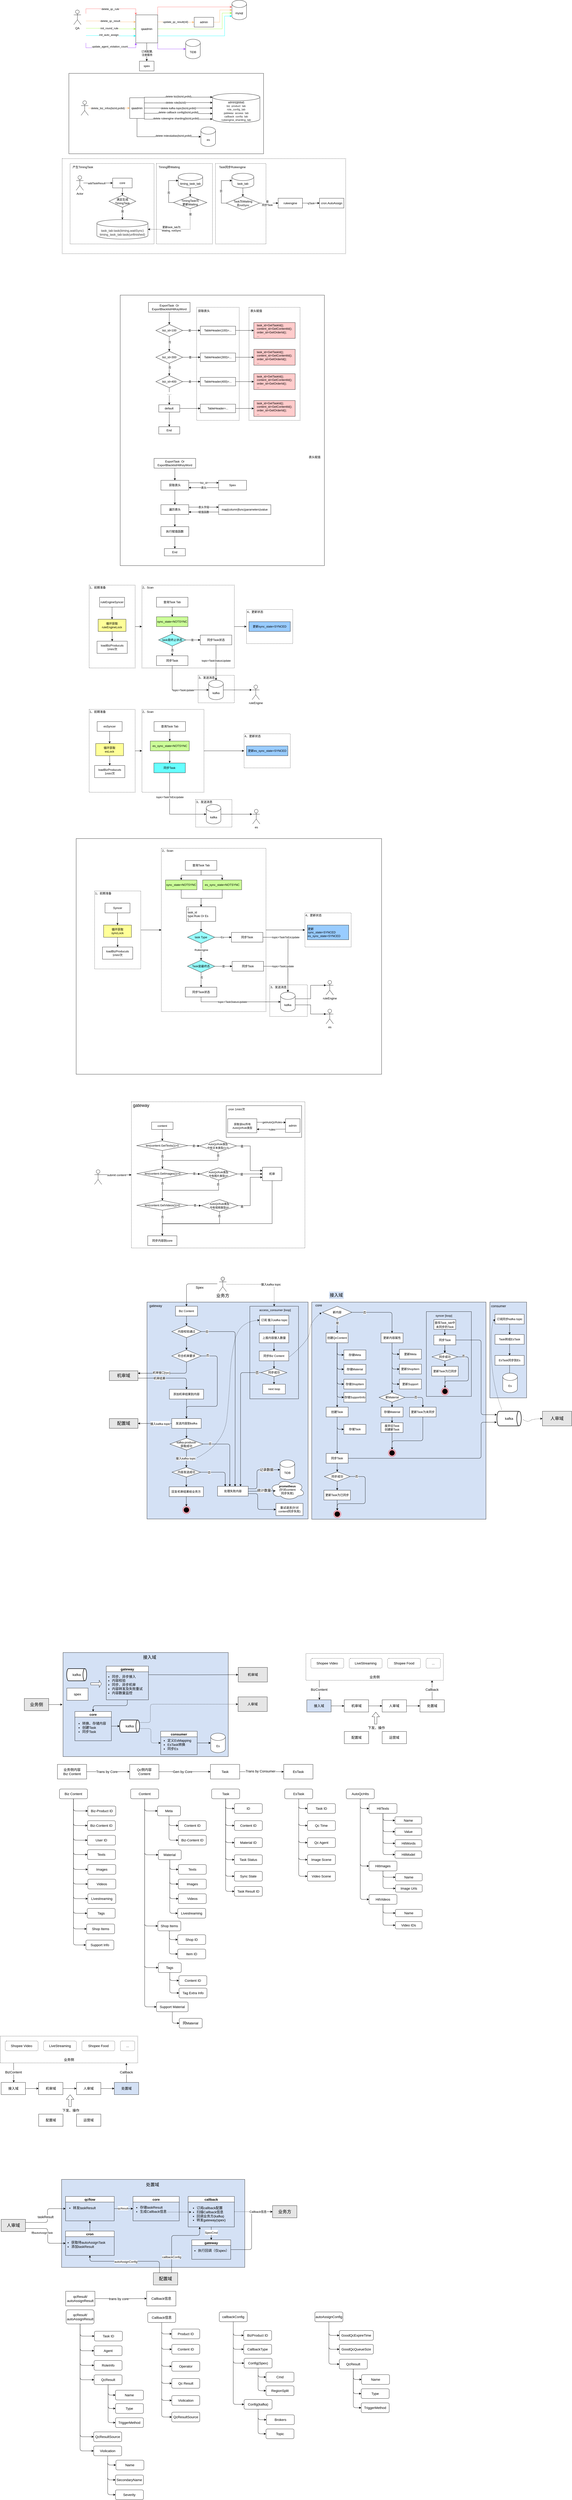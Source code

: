 <mxfile version="20.0.4" type="github">
  <diagram id="uobTdvGDPKRyvpmwHlBW" name="Page-1">
    <mxGraphModel dx="1277" dy="831" grid="0" gridSize="10" guides="1" tooltips="1" connect="1" arrows="1" fold="1" page="0" pageScale="1" pageWidth="827" pageHeight="1169" background="none" math="0" shadow="0">
      <root>
        <mxCell id="0" />
        <mxCell id="1" parent="0" />
        <mxCell id="WwyO62Y3JRMjgmWLvx5x-258" value="" style="rounded=0;whiteSpace=wrap;html=1;labelBackgroundColor=#FFFFFF;fontFamily=Helvetica;fontSize=12;fillColor=#D4E1F5;" vertex="1" parent="1">
          <mxGeometry y="8952" width="752.89" height="361" as="geometry" />
        </mxCell>
        <mxCell id="WwyO62Y3JRMjgmWLvx5x-246" value="" style="rounded=0;whiteSpace=wrap;html=1;labelBackgroundColor=#FFFFFF;fontFamily=Helvetica;fontSize=12;fillColor=#D4E1F5;" vertex="1" parent="1">
          <mxGeometry x="6" y="6790" width="679" height="427" as="geometry" />
        </mxCell>
        <mxCell id="WwyO62Y3JRMjgmWLvx5x-228" value="" style="rounded=0;whiteSpace=wrap;html=1;fontFamily=Helvetica;fontSize=12;fillColor=#D4E1F5;" vertex="1" parent="1">
          <mxGeometry x="351" y="5352" width="662" height="890" as="geometry" />
        </mxCell>
        <mxCell id="WwyO62Y3JRMjgmWLvx5x-226" value="" style="rounded=0;whiteSpace=wrap;html=1;fontFamily=Helvetica;fontSize=12;fillColor=#D4E1F5;" vertex="1" parent="1">
          <mxGeometry x="1027.95" y="5352" width="716.05" height="891" as="geometry" />
        </mxCell>
        <mxCell id="WwyO62Y3JRMjgmWLvx5x-225" value="" style="rounded=0;whiteSpace=wrap;html=1;fontFamily=Helvetica;fontSize=12;fillColor=#D4E1F5;" vertex="1" parent="1">
          <mxGeometry x="1760" y="5352" width="151" height="393" as="geometry" />
        </mxCell>
        <mxCell id="27bR5ShenfpRosf2lx9B-197" value="" style="rounded=0;whiteSpace=wrap;html=1;fontSize=12;fillColor=#D4E1F5;" parent="1" vertex="1">
          <mxGeometry x="1499" y="5391" width="185" height="348" as="geometry" />
        </mxCell>
        <mxCell id="vmiMU9nKW5njwUc1p354-133" value="" style="rounded=0;whiteSpace=wrap;html=1;fontSize=14;fillColor=#D4E1F5;" parent="1" vertex="1">
          <mxGeometry x="773.63" y="5369" width="200" height="380" as="geometry" />
        </mxCell>
        <mxCell id="yvo-5cn9b44YyOL_Ef-W-88" value="" style="rounded=0;whiteSpace=wrap;html=1;dashed=1;fontSize=12;" parent="1" vertex="1">
          <mxGeometry x="287.05" y="4530" width="712.95" height="600" as="geometry" />
        </mxCell>
        <mxCell id="yvo-5cn9b44YyOL_Ef-W-66" value="" style="rounded=0;whiteSpace=wrap;html=1;" parent="1" vertex="1">
          <mxGeometry x="676.5" y="4546" width="310" height="130" as="geometry" />
        </mxCell>
        <mxCell id="7WO8q2JZlUFJghjLVw7z-206" value="" style="rounded=0;whiteSpace=wrap;html=1;fillColor=#FFFFFF;" parent="1" vertex="1">
          <mxGeometry x="60" y="3450" width="1255" height="967" as="geometry" />
        </mxCell>
        <mxCell id="7WO8q2JZlUFJghjLVw7z-169" value="" style="rounded=0;whiteSpace=wrap;html=1;dashed=1;" parent="1" vertex="1">
          <mxGeometry x="855.5" y="4050" width="154.5" height="130" as="geometry" />
        </mxCell>
        <mxCell id="7WO8q2JZlUFJghjLVw7z-180" style="edgeStyle=orthogonalEdgeStyle;rounded=0;orthogonalLoop=1;jettySize=auto;html=1;exitX=1;exitY=0.5;exitDx=0;exitDy=0;" parent="1" source="7WO8q2JZlUFJghjLVw7z-170" target="7WO8q2JZlUFJghjLVw7z-175" edge="1">
          <mxGeometry relative="1" as="geometry" />
        </mxCell>
        <mxCell id="7WO8q2JZlUFJghjLVw7z-170" value="" style="rounded=0;whiteSpace=wrap;html=1;dashed=1;" parent="1" vertex="1">
          <mxGeometry x="410" y="3490" width="430" height="670" as="geometry" />
        </mxCell>
        <mxCell id="7WO8q2JZlUFJghjLVw7z-56" value="" style="rounded=0;whiteSpace=wrap;html=1;dashed=1;" parent="1" vertex="1">
          <mxGeometry x="330.26" y="2920" width="254.87" height="340" as="geometry" />
        </mxCell>
        <mxCell id="7WO8q2JZlUFJghjLVw7z-45" value="" style="rounded=0;whiteSpace=wrap;html=1;dashed=1;" parent="1" vertex="1">
          <mxGeometry x="760" y="2510" width="190" height="140" as="geometry" />
        </mxCell>
        <mxCell id="7WO8q2JZlUFJghjLVw7z-44" value="" style="rounded=0;whiteSpace=wrap;html=1;dashed=1;" parent="1" vertex="1">
          <mxGeometry x="560.99" y="2780" width="149.01" height="113" as="geometry" />
        </mxCell>
        <mxCell id="7WO8q2JZlUFJghjLVw7z-46" style="edgeStyle=orthogonalEdgeStyle;rounded=0;orthogonalLoop=1;jettySize=auto;html=1;exitX=1;exitY=0.5;exitDx=0;exitDy=0;entryX=0;entryY=0.5;entryDx=0;entryDy=0;" parent="1" source="7WO8q2JZlUFJghjLVw7z-42" target="7WO8q2JZlUFJghjLVw7z-45" edge="1">
          <mxGeometry relative="1" as="geometry" />
        </mxCell>
        <mxCell id="7WO8q2JZlUFJghjLVw7z-42" value="" style="rounded=0;whiteSpace=wrap;html=1;dashed=1;" parent="1" vertex="1">
          <mxGeometry x="330.26" y="2410" width="379.74" height="340" as="geometry" />
        </mxCell>
        <mxCell id="7WO8q2JZlUFJghjLVw7z-47" style="edgeStyle=orthogonalEdgeStyle;rounded=0;orthogonalLoop=1;jettySize=auto;html=1;exitX=1;exitY=0.5;exitDx=0;exitDy=0;" parent="1" source="7WO8q2JZlUFJghjLVw7z-41" edge="1">
          <mxGeometry relative="1" as="geometry">
            <mxPoint x="330" y="2580" as="targetPoint" />
          </mxGeometry>
        </mxCell>
        <mxCell id="7WO8q2JZlUFJghjLVw7z-41" value="" style="rounded=0;whiteSpace=wrap;html=1;dashed=1;" parent="1" vertex="1">
          <mxGeometry x="113.37" y="2410" width="189" height="340" as="geometry" />
        </mxCell>
        <mxCell id="GQ8E8FGZ-23W65X6d3Sy-111" value="" style="rounded=0;whiteSpace=wrap;html=1;fillColor=#FFFFFF;" parent="1" vertex="1">
          <mxGeometry x="241" y="1220" width="839" height="1110" as="geometry" />
        </mxCell>
        <mxCell id="GQ8E8FGZ-23W65X6d3Sy-48" value="" style="rounded=0;whiteSpace=wrap;html=1;fillColor=#FFFFFF;dashed=1;" parent="1" vertex="1">
          <mxGeometry x="770" y="1270" width="210" height="464" as="geometry" />
        </mxCell>
        <mxCell id="GQ8E8FGZ-23W65X6d3Sy-46" value="" style="rounded=0;whiteSpace=wrap;html=1;fillColor=#FFFFFF;dashed=1;" parent="1" vertex="1">
          <mxGeometry x="555" y="1270" width="175" height="464" as="geometry" />
        </mxCell>
        <mxCell id="CeL9gRLWSD85e0RHvUJz-43" value="" style="rounded=0;whiteSpace=wrap;html=1;dashed=1;" parent="1" vertex="1">
          <mxGeometry x="2.5" y="660" width="1165" height="390" as="geometry" />
        </mxCell>
        <mxCell id="CeL9gRLWSD85e0RHvUJz-34" value="" style="rounded=0;whiteSpace=wrap;html=1;dashed=1;" parent="1" vertex="1">
          <mxGeometry x="632.5" y="680" width="207.5" height="330" as="geometry" />
        </mxCell>
        <mxCell id="CeL9gRLWSD85e0RHvUJz-33" value="" style="rounded=0;whiteSpace=wrap;html=1;dashed=1;" parent="1" vertex="1">
          <mxGeometry x="390" y="680" width="230" height="330" as="geometry" />
        </mxCell>
        <mxCell id="CeL9gRLWSD85e0RHvUJz-32" value="" style="rounded=0;whiteSpace=wrap;html=1;dashed=1;" parent="1" vertex="1">
          <mxGeometry x="35" y="680" width="345" height="330" as="geometry" />
        </mxCell>
        <mxCell id="UNI3ZArGsZeaycdju-B4-52" value="" style="rounded=0;whiteSpace=wrap;html=1;fontFamily=Times New Roman;fontSize=11;" parent="1" vertex="1">
          <mxGeometry x="30" y="310" width="800" height="330" as="geometry" />
        </mxCell>
        <mxCell id="OcwO-sDlrfqJkoljVJBv-6" value="mysql" style="shape=cylinder3;whiteSpace=wrap;html=1;boundedLbl=1;backgroundOutline=1;size=15;" parent="1" vertex="1">
          <mxGeometry x="700" y="10" width="60" height="80" as="geometry" />
        </mxCell>
        <mxCell id="OcwO-sDlrfqJkoljVJBv-7" value="TiDB" style="shape=cylinder3;whiteSpace=wrap;html=1;boundedLbl=1;backgroundOutline=1;size=15;" parent="1" vertex="1">
          <mxGeometry x="510" y="170" width="60" height="80" as="geometry" />
        </mxCell>
        <mxCell id="OcwO-sDlrfqJkoljVJBv-49" style="edgeStyle=orthogonalEdgeStyle;rounded=0;orthogonalLoop=1;jettySize=auto;html=1;exitX=1;exitY=0.25;exitDx=0;exitDy=0;strokeColor=#FFB366;" parent="1" source="OcwO-sDlrfqJkoljVJBv-10" target="OcwO-sDlrfqJkoljVJBv-48" edge="1">
          <mxGeometry relative="1" as="geometry" />
        </mxCell>
        <mxCell id="OcwO-sDlrfqJkoljVJBv-50" value="update_qc_result(nil)" style="edgeLabel;html=1;align=center;verticalAlign=middle;resizable=0;points=[];" parent="OcwO-sDlrfqJkoljVJBv-49" vertex="1" connectable="0">
          <mxGeometry x="0.051" y="-1" relative="1" as="geometry">
            <mxPoint x="-6" y="-2" as="offset" />
          </mxGeometry>
        </mxCell>
        <mxCell id="OcwO-sDlrfqJkoljVJBv-52" style="edgeStyle=orthogonalEdgeStyle;rounded=0;orthogonalLoop=1;jettySize=auto;html=1;exitX=1;exitY=0.5;exitDx=0;exitDy=0;entryX=0;entryY=0;entryDx=0;entryDy=52.5;entryPerimeter=0;strokeColor=#99FF33;" parent="1" source="OcwO-sDlrfqJkoljVJBv-10" target="OcwO-sDlrfqJkoljVJBv-6" edge="1">
          <mxGeometry relative="1" as="geometry">
            <Array as="points">
              <mxPoint x="660" y="128" />
              <mxPoint x="660" y="63" />
            </Array>
          </mxGeometry>
        </mxCell>
        <mxCell id="OcwO-sDlrfqJkoljVJBv-53" style="edgeStyle=orthogonalEdgeStyle;rounded=0;orthogonalLoop=1;jettySize=auto;html=1;exitX=1;exitY=0.75;exitDx=0;exitDy=0;entryX=0;entryY=1;entryDx=0;entryDy=-15;entryPerimeter=0;strokeColor=#00FFFF;" parent="1" source="OcwO-sDlrfqJkoljVJBv-10" target="OcwO-sDlrfqJkoljVJBv-6" edge="1">
          <mxGeometry relative="1" as="geometry">
            <mxPoint x="690" y="120" as="targetPoint" />
            <Array as="points">
              <mxPoint x="670" y="156" />
              <mxPoint x="670" y="75" />
            </Array>
          </mxGeometry>
        </mxCell>
        <mxCell id="OcwO-sDlrfqJkoljVJBv-54" style="edgeStyle=orthogonalEdgeStyle;rounded=0;orthogonalLoop=1;jettySize=auto;html=1;exitX=1;exitY=0;exitDx=0;exitDy=0;entryX=0;entryY=0;entryDx=0;entryDy=27.5;entryPerimeter=0;strokeColor=#FF6666;" parent="1" source="OcwO-sDlrfqJkoljVJBv-10" target="OcwO-sDlrfqJkoljVJBv-6" edge="1">
          <mxGeometry relative="1" as="geometry" />
        </mxCell>
        <mxCell id="OcwO-sDlrfqJkoljVJBv-61" style="edgeStyle=orthogonalEdgeStyle;rounded=0;orthogonalLoop=1;jettySize=auto;html=1;exitX=1;exitY=1;exitDx=0;exitDy=0;fontColor=#FF6666;strokeColor=#9933FF;" parent="1" source="OcwO-sDlrfqJkoljVJBv-10" target="OcwO-sDlrfqJkoljVJBv-7" edge="1">
          <mxGeometry relative="1" as="geometry" />
        </mxCell>
        <mxCell id="zqUFxlJ8VEgJimfr6lBU-2" style="edgeStyle=orthogonalEdgeStyle;rounded=0;orthogonalLoop=1;jettySize=auto;html=1;exitX=0.5;exitY=1;exitDx=0;exitDy=0;entryX=0.5;entryY=0;entryDx=0;entryDy=0;" parent="1" source="OcwO-sDlrfqJkoljVJBv-10" target="zqUFxlJ8VEgJimfr6lBU-1" edge="1">
          <mxGeometry relative="1" as="geometry" />
        </mxCell>
        <mxCell id="zqUFxlJ8VEgJimfr6lBU-3" value="订阅配置,&lt;br&gt;注册服务" style="edgeLabel;html=1;align=center;verticalAlign=middle;resizable=0;points=[];" parent="zqUFxlJ8VEgJimfr6lBU-2" vertex="1" connectable="0">
          <mxGeometry x="0.102" y="1" relative="1" as="geometry">
            <mxPoint as="offset" />
          </mxGeometry>
        </mxCell>
        <mxCell id="OcwO-sDlrfqJkoljVJBv-10" value="qaadmin" style="rounded=0;whiteSpace=wrap;html=1;direction=east;" parent="1" vertex="1">
          <mxGeometry x="305" y="70" width="90" height="115" as="geometry" />
        </mxCell>
        <mxCell id="OcwO-sDlrfqJkoljVJBv-21" style="edgeStyle=orthogonalEdgeStyle;rounded=0;orthogonalLoop=1;jettySize=auto;html=1;entryX=0;entryY=0.25;entryDx=0;entryDy=0;exitX=1;exitY=0.25;exitDx=0;exitDy=0;strokeColor=#FFB366;" parent="1" source="OcwO-sDlrfqJkoljVJBv-29" target="OcwO-sDlrfqJkoljVJBv-10" edge="1">
          <mxGeometry relative="1" as="geometry">
            <mxPoint x="85" y="90" as="targetPoint" />
            <mxPoint x="35" y="90" as="sourcePoint" />
          </mxGeometry>
        </mxCell>
        <mxCell id="OcwO-sDlrfqJkoljVJBv-22" value="delete_qc_result" style="edgeLabel;html=1;align=center;verticalAlign=middle;resizable=0;points=[];" parent="OcwO-sDlrfqJkoljVJBv-21" vertex="1" connectable="0">
          <mxGeometry x="-0.11" y="-4" relative="1" as="geometry">
            <mxPoint x="7" y="-4" as="offset" />
          </mxGeometry>
        </mxCell>
        <mxCell id="OcwO-sDlrfqJkoljVJBv-32" style="edgeStyle=orthogonalEdgeStyle;rounded=0;orthogonalLoop=1;jettySize=auto;html=1;exitX=1;exitY=0.5;exitDx=0;exitDy=0;entryX=0;entryY=0.5;entryDx=0;entryDy=0;strokeColor=#99FF33;" parent="1" source="OcwO-sDlrfqJkoljVJBv-29" target="OcwO-sDlrfqJkoljVJBv-10" edge="1">
          <mxGeometry relative="1" as="geometry" />
        </mxCell>
        <mxCell id="OcwO-sDlrfqJkoljVJBv-33" value="init_round_rule" style="edgeLabel;html=1;align=center;verticalAlign=middle;resizable=0;points=[];" parent="OcwO-sDlrfqJkoljVJBv-32" vertex="1" connectable="0">
          <mxGeometry x="0.15" y="3" relative="1" as="geometry">
            <mxPoint x="-21" as="offset" />
          </mxGeometry>
        </mxCell>
        <mxCell id="OcwO-sDlrfqJkoljVJBv-34" style="edgeStyle=orthogonalEdgeStyle;rounded=0;orthogonalLoop=1;jettySize=auto;html=1;exitX=1;exitY=0.75;exitDx=0;exitDy=0;entryX=0;entryY=0.75;entryDx=0;entryDy=0;strokeColor=#00FFFF;" parent="1" source="OcwO-sDlrfqJkoljVJBv-29" target="OcwO-sDlrfqJkoljVJBv-10" edge="1">
          <mxGeometry relative="1" as="geometry" />
        </mxCell>
        <mxCell id="OcwO-sDlrfqJkoljVJBv-39" value="init_auto_assign" style="edgeLabel;html=1;align=center;verticalAlign=middle;resizable=0;points=[];" parent="OcwO-sDlrfqJkoljVJBv-34" vertex="1" connectable="0">
          <mxGeometry x="0.048" y="3" relative="1" as="geometry">
            <mxPoint x="-13" y="-2" as="offset" />
          </mxGeometry>
        </mxCell>
        <mxCell id="OcwO-sDlrfqJkoljVJBv-36" style="edgeStyle=orthogonalEdgeStyle;rounded=0;orthogonalLoop=1;jettySize=auto;html=1;exitX=1;exitY=0;exitDx=0;exitDy=0;entryX=0;entryY=0;entryDx=0;entryDy=0;strokeColor=#FF6666;" parent="1" source="OcwO-sDlrfqJkoljVJBv-29" target="OcwO-sDlrfqJkoljVJBv-10" edge="1">
          <mxGeometry relative="1" as="geometry" />
        </mxCell>
        <mxCell id="OcwO-sDlrfqJkoljVJBv-37" value="delete_qc_rule" style="edgeLabel;html=1;align=center;verticalAlign=middle;resizable=0;points=[];" parent="OcwO-sDlrfqJkoljVJBv-36" vertex="1" connectable="0">
          <mxGeometry x="0.496" y="-1" relative="1" as="geometry">
            <mxPoint x="-67" as="offset" />
          </mxGeometry>
        </mxCell>
        <mxCell id="OcwO-sDlrfqJkoljVJBv-38" style="edgeStyle=orthogonalEdgeStyle;rounded=0;orthogonalLoop=1;jettySize=auto;html=1;exitX=1;exitY=1;exitDx=0;exitDy=0;entryX=0;entryY=1;entryDx=0;entryDy=0;strokeColor=#9933FF;" parent="1" source="OcwO-sDlrfqJkoljVJBv-29" target="OcwO-sDlrfqJkoljVJBv-10" edge="1">
          <mxGeometry relative="1" as="geometry" />
        </mxCell>
        <mxCell id="OcwO-sDlrfqJkoljVJBv-40" value="update_agent_violation_count" style="edgeLabel;html=1;align=center;verticalAlign=middle;resizable=0;points=[];" parent="OcwO-sDlrfqJkoljVJBv-38" vertex="1" connectable="0">
          <mxGeometry x="0.088" y="1" relative="1" as="geometry">
            <mxPoint x="-16" y="-4" as="offset" />
          </mxGeometry>
        </mxCell>
        <mxCell id="OcwO-sDlrfqJkoljVJBv-29" value="QA" style="rounded=0;whiteSpace=wrap;html=1;direction=east;strokeWidth=0;glass=1;strokeColor=none;" parent="1" vertex="1">
          <mxGeometry x="30" y="65" width="70" height="120" as="geometry" />
        </mxCell>
        <mxCell id="OcwO-sDlrfqJkoljVJBv-51" style="edgeStyle=orthogonalEdgeStyle;rounded=0;orthogonalLoop=1;jettySize=auto;html=1;exitX=1;exitY=0.5;exitDx=0;exitDy=0;entryX=0;entryY=0.5;entryDx=0;entryDy=0;entryPerimeter=0;strokeColor=#FFB366;" parent="1" source="OcwO-sDlrfqJkoljVJBv-48" target="OcwO-sDlrfqJkoljVJBv-6" edge="1">
          <mxGeometry relative="1" as="geometry">
            <Array as="points">
              <mxPoint x="650" y="100" />
              <mxPoint x="650" y="50" />
            </Array>
          </mxGeometry>
        </mxCell>
        <mxCell id="OcwO-sDlrfqJkoljVJBv-48" value="admin" style="rounded=0;whiteSpace=wrap;html=1;" parent="1" vertex="1">
          <mxGeometry x="545" y="80" width="80" height="40" as="geometry" />
        </mxCell>
        <mxCell id="OcwO-sDlrfqJkoljVJBv-58" value="" style="shape=umlActor;verticalLabelPosition=bottom;verticalAlign=top;html=1;outlineConnect=0;fontColor=#FF6666;" parent="1" vertex="1">
          <mxGeometry x="50" y="50" width="30" height="60" as="geometry" />
        </mxCell>
        <mxCell id="zqUFxlJ8VEgJimfr6lBU-1" value="spex" style="rounded=0;whiteSpace=wrap;html=1;" parent="1" vertex="1">
          <mxGeometry x="320" y="260" width="60" height="40" as="geometry" />
        </mxCell>
        <mxCell id="UNI3ZArGsZeaycdju-B4-27" style="edgeStyle=orthogonalEdgeStyle;rounded=0;orthogonalLoop=1;jettySize=auto;html=1;exitX=1;exitY=0.5;exitDx=0;exitDy=0;entryX=0;entryY=0.5;entryDx=0;entryDy=0;entryPerimeter=0;" parent="1" source="UNI3ZArGsZeaycdju-B4-11" target="UNI3ZArGsZeaycdju-B4-29" edge="1">
          <mxGeometry relative="1" as="geometry">
            <mxPoint x="545" y="452.5" as="targetPoint" />
            <Array as="points" />
          </mxGeometry>
        </mxCell>
        <mxCell id="UNI3ZArGsZeaycdju-B4-28" value="delete kafka topic(bizId,prdId)" style="edgeLabel;html=1;align=center;verticalAlign=middle;resizable=0;points=[];" parent="UNI3ZArGsZeaycdju-B4-27" vertex="1" connectable="0">
          <mxGeometry x="-0.002" y="4" relative="1" as="geometry">
            <mxPoint y="4" as="offset" />
          </mxGeometry>
        </mxCell>
        <mxCell id="UNI3ZArGsZeaycdju-B4-37" style="edgeStyle=orthogonalEdgeStyle;rounded=0;orthogonalLoop=1;jettySize=auto;html=1;exitX=1;exitY=0.75;exitDx=0;exitDy=0;entryX=0;entryY=0;entryDx=0;entryDy=82.5;entryPerimeter=0;" parent="1" source="UNI3ZArGsZeaycdju-B4-11" target="UNI3ZArGsZeaycdju-B4-29" edge="1">
          <mxGeometry relative="1" as="geometry" />
        </mxCell>
        <mxCell id="UNI3ZArGsZeaycdju-B4-39" value="delete callback config(bizId,prdId)" style="edgeLabel;html=1;align=center;verticalAlign=middle;resizable=0;points=[];" parent="UNI3ZArGsZeaycdju-B4-37" vertex="1" connectable="0">
          <mxGeometry x="0.2" y="-1" relative="1" as="geometry">
            <mxPoint x="-28" y="-6" as="offset" />
          </mxGeometry>
        </mxCell>
        <mxCell id="UNI3ZArGsZeaycdju-B4-40" style="edgeStyle=orthogonalEdgeStyle;rounded=0;orthogonalLoop=1;jettySize=auto;html=1;exitX=1;exitY=0;exitDx=0;exitDy=0;entryX=0;entryY=0;entryDx=0;entryDy=15;entryPerimeter=0;" parent="1" source="UNI3ZArGsZeaycdju-B4-11" target="UNI3ZArGsZeaycdju-B4-29" edge="1">
          <mxGeometry relative="1" as="geometry">
            <Array as="points">
              <mxPoint x="340" y="408" />
              <mxPoint x="360" y="408" />
            </Array>
          </mxGeometry>
        </mxCell>
        <mxCell id="UNI3ZArGsZeaycdju-B4-41" value="delete biz(bizId,prdId)" style="edgeLabel;html=1;align=center;verticalAlign=middle;resizable=0;points=[];" parent="UNI3ZArGsZeaycdju-B4-40" vertex="1" connectable="0">
          <mxGeometry x="-0.279" y="3" relative="1" as="geometry">
            <mxPoint x="40" as="offset" />
          </mxGeometry>
        </mxCell>
        <mxCell id="UNI3ZArGsZeaycdju-B4-42" style="edgeStyle=orthogonalEdgeStyle;rounded=0;orthogonalLoop=1;jettySize=auto;html=1;exitX=1;exitY=0.25;exitDx=0;exitDy=0;entryX=0;entryY=0;entryDx=0;entryDy=37.5;entryPerimeter=0;" parent="1" source="UNI3ZArGsZeaycdju-B4-11" target="UNI3ZArGsZeaycdju-B4-29" edge="1">
          <mxGeometry relative="1" as="geometry" />
        </mxCell>
        <mxCell id="UNI3ZArGsZeaycdju-B4-43" value="delete role(bizId)" style="edgeLabel;html=1;align=center;verticalAlign=middle;resizable=0;points=[];" parent="UNI3ZArGsZeaycdju-B4-42" vertex="1" connectable="0">
          <mxGeometry x="0.298" relative="1" as="geometry">
            <mxPoint x="-52" as="offset" />
          </mxGeometry>
        </mxCell>
        <mxCell id="UNI3ZArGsZeaycdju-B4-46" style="edgeStyle=orthogonalEdgeStyle;rounded=0;orthogonalLoop=1;jettySize=auto;html=1;exitX=0.5;exitY=1;exitDx=0;exitDy=0;entryX=0;entryY=0.5;entryDx=0;entryDy=0;entryPerimeter=0;" parent="1" source="UNI3ZArGsZeaycdju-B4-11" target="UNI3ZArGsZeaycdju-B4-45" edge="1">
          <mxGeometry relative="1" as="geometry" />
        </mxCell>
        <mxCell id="UNI3ZArGsZeaycdju-B4-47" value="delete index&amp;amp;alias(bizId,prdId)" style="edgeLabel;html=1;align=center;verticalAlign=middle;resizable=0;points=[];" parent="UNI3ZArGsZeaycdju-B4-46" vertex="1" connectable="0">
          <mxGeometry x="0.33" y="4" relative="1" as="geometry">
            <mxPoint as="offset" />
          </mxGeometry>
        </mxCell>
        <mxCell id="UNI3ZArGsZeaycdju-B4-50" style="edgeStyle=orthogonalEdgeStyle;rounded=0;orthogonalLoop=1;jettySize=auto;html=1;exitX=1;exitY=1;exitDx=0;exitDy=0;entryX=0;entryY=1;entryDx=0;entryDy=-15;entryPerimeter=0;fontFamily=Times New Roman;fontSize=11;" parent="1" source="UNI3ZArGsZeaycdju-B4-11" target="UNI3ZArGsZeaycdju-B4-29" edge="1">
          <mxGeometry relative="1" as="geometry">
            <Array as="points">
              <mxPoint x="340" y="498" />
              <mxPoint x="480" y="498" />
            </Array>
          </mxGeometry>
        </mxCell>
        <mxCell id="UNI3ZArGsZeaycdju-B4-51" value="&lt;span style=&quot;font-family: &amp;#34;helvetica&amp;#34;&quot;&gt;delete ruleengine sharding(bizId,prdId)&lt;/span&gt;" style="edgeLabel;html=1;align=center;verticalAlign=middle;resizable=0;points=[];fontSize=11;fontFamily=Times New Roman;" parent="UNI3ZArGsZeaycdju-B4-50" vertex="1" connectable="0">
          <mxGeometry x="-0.301" y="-3" relative="1" as="geometry">
            <mxPoint x="34" y="-6" as="offset" />
          </mxGeometry>
        </mxCell>
        <mxCell id="UNI3ZArGsZeaycdju-B4-11" value="qaadmin" style="rounded=0;whiteSpace=wrap;html=1;direction=east;" parent="1" vertex="1">
          <mxGeometry x="280" y="410" width="60" height="85" as="geometry" />
        </mxCell>
        <mxCell id="UNI3ZArGsZeaycdju-B4-12" style="edgeStyle=orthogonalEdgeStyle;rounded=0;orthogonalLoop=1;jettySize=auto;html=1;strokeColor=#FFB366;" parent="1" source="UNI3ZArGsZeaycdju-B4-24" target="UNI3ZArGsZeaycdju-B4-11" edge="1">
          <mxGeometry relative="1" as="geometry">
            <mxPoint x="75" y="470" as="targetPoint" />
            <mxPoint x="130" y="453" as="sourcePoint" />
          </mxGeometry>
        </mxCell>
        <mxCell id="UNI3ZArGsZeaycdju-B4-53" value="&lt;span style=&quot;font-family: &amp;#34;helvetica&amp;#34;&quot;&gt;delete_biz_infos(bizId,prdId)&lt;/span&gt;" style="edgeLabel;html=1;align=center;verticalAlign=middle;resizable=0;points=[];fontSize=11;fontFamily=Times New Roman;" parent="UNI3ZArGsZeaycdju-B4-12" vertex="1" connectable="0">
          <mxGeometry x="-0.155" relative="1" as="geometry">
            <mxPoint x="8" as="offset" />
          </mxGeometry>
        </mxCell>
        <mxCell id="UNI3ZArGsZeaycdju-B4-24" value="" style="shape=umlActor;verticalLabelPosition=bottom;verticalAlign=top;html=1;outlineConnect=0;fontColor=#FF6666;" parent="1" vertex="1">
          <mxGeometry x="80" y="422.5" width="30" height="60" as="geometry" />
        </mxCell>
        <mxCell id="UNI3ZArGsZeaycdju-B4-29" value="&lt;font style=&quot;font-size: 11px&quot;&gt;admin(global)&lt;br&gt;&lt;span style=&quot;color: rgb(32 , 35 , 37) ; font-family: &amp;#34;helvetica neue&amp;#34; , &amp;#34;helvetica&amp;#34; , &amp;#34;arial&amp;#34; , &amp;#34;microsoft yahei&amp;#34; , &amp;#34;hiragino sans gb&amp;#34; , &amp;#34;heiti sc&amp;#34; , &amp;#34;wenquanyi micro hei&amp;#34; , sans-serif ; text-align: left ; background-color: rgb(255 , 255 , 255)&quot;&gt;&lt;font&gt;biz_product_tab&lt;br&gt;&lt;/font&gt;&lt;/span&gt;&lt;span style=&quot;color: rgb(32 , 35 , 37) ; font-family: &amp;#34;helvetica neue&amp;#34; , &amp;#34;helvetica&amp;#34; , &amp;#34;arial&amp;#34; , &amp;#34;microsoft yahei&amp;#34; , &amp;#34;hiragino sans gb&amp;#34; , &amp;#34;heiti sc&amp;#34; , &amp;#34;wenquanyi micro hei&amp;#34; , sans-serif ; text-align: left ; background-color: rgb(255 , 255 , 255)&quot;&gt;role_config_tab&lt;/span&gt;&lt;span style=&quot;color: rgb(32 , 35 , 37) ; font-family: &amp;#34;helvetica neue&amp;#34; , &amp;#34;helvetica&amp;#34; , &amp;#34;arial&amp;#34; , &amp;#34;microsoft yahei&amp;#34; , &amp;#34;hiragino sans gb&amp;#34; , &amp;#34;heiti sc&amp;#34; , &amp;#34;wenquanyi micro hei&amp;#34; , sans-serif ; text-align: left ; background-color: rgb(255 , 255 , 255)&quot;&gt;&lt;font&gt;&lt;br&gt;gateway_access_tab&lt;br&gt;&lt;/font&gt;&lt;/span&gt;&lt;span style=&quot;color: rgb(32 , 35 , 37) ; font-family: &amp;#34;helvetica neue&amp;#34; , &amp;#34;helvetica&amp;#34; , &amp;#34;arial&amp;#34; , &amp;#34;microsoft yahei&amp;#34; , &amp;#34;hiragino sans gb&amp;#34; , &amp;#34;heiti sc&amp;#34; , &amp;#34;wenquanyi micro hei&amp;#34; , sans-serif ; text-align: left ; background-color: rgb(255 , 255 , 255)&quot;&gt;callback_config_tab&lt;/span&gt;&lt;span style=&quot;color: rgb(32 , 35 , 37) ; font-family: &amp;#34;helvetica neue&amp;#34; , &amp;#34;helvetica&amp;#34; , &amp;#34;arial&amp;#34; , &amp;#34;microsoft yahei&amp;#34; , &amp;#34;hiragino sans gb&amp;#34; , &amp;#34;heiti sc&amp;#34; , &amp;#34;wenquanyi micro hei&amp;#34; , sans-serif ; text-align: left ; background-color: rgb(255 , 255 , 255)&quot;&gt;&lt;font&gt;&lt;br&gt;ruleengine_sharding_tab&lt;/font&gt;&lt;/span&gt;&lt;/font&gt;&lt;span&gt;&lt;br&gt;&lt;/span&gt;" style="shape=cylinder3;whiteSpace=wrap;html=1;boundedLbl=1;backgroundOutline=1;size=15;" parent="1" vertex="1">
          <mxGeometry x="620" y="392.5" width="195" height="120" as="geometry" />
        </mxCell>
        <mxCell id="UNI3ZArGsZeaycdju-B4-45" value="es" style="shape=cylinder3;whiteSpace=wrap;html=1;boundedLbl=1;backgroundOutline=1;size=15;" parent="1" vertex="1">
          <mxGeometry x="572.5" y="530" width="60" height="80" as="geometry" />
        </mxCell>
        <mxCell id="CeL9gRLWSD85e0RHvUJz-4" style="edgeStyle=orthogonalEdgeStyle;rounded=0;orthogonalLoop=1;jettySize=auto;html=1;entryX=0;entryY=0.5;entryDx=0;entryDy=0;" parent="1" source="CeL9gRLWSD85e0RHvUJz-1" target="CeL9gRLWSD85e0RHvUJz-2" edge="1">
          <mxGeometry relative="1" as="geometry" />
        </mxCell>
        <mxCell id="CeL9gRLWSD85e0RHvUJz-5" value="addTaskResult" style="edgeLabel;html=1;align=center;verticalAlign=middle;resizable=0;points=[];" parent="CeL9gRLWSD85e0RHvUJz-4" vertex="1" connectable="0">
          <mxGeometry x="-0.097" y="-1" relative="1" as="geometry">
            <mxPoint as="offset" />
          </mxGeometry>
        </mxCell>
        <mxCell id="CeL9gRLWSD85e0RHvUJz-1" value="Actor" style="shape=umlActor;verticalLabelPosition=bottom;verticalAlign=top;html=1;outlineConnect=0;direction=east;" parent="1" vertex="1">
          <mxGeometry x="60" y="730" width="30" height="60" as="geometry" />
        </mxCell>
        <mxCell id="CeL9gRLWSD85e0RHvUJz-10" style="edgeStyle=orthogonalEdgeStyle;rounded=0;orthogonalLoop=1;jettySize=auto;html=1;exitX=0.5;exitY=1;exitDx=0;exitDy=0;entryX=0.5;entryY=0;entryDx=0;entryDy=0;" parent="1" source="CeL9gRLWSD85e0RHvUJz-2" target="CeL9gRLWSD85e0RHvUJz-9" edge="1">
          <mxGeometry relative="1" as="geometry" />
        </mxCell>
        <mxCell id="CeL9gRLWSD85e0RHvUJz-2" value="core" style="rounded=0;whiteSpace=wrap;html=1;" parent="1" vertex="1">
          <mxGeometry x="210" y="740" width="80" height="40" as="geometry" />
        </mxCell>
        <mxCell id="CeL9gRLWSD85e0RHvUJz-6" value="&lt;span style=&quot;color: rgb(50 , 50 , 50) ; font-size: 13px ; background-color: rgba(255 , 255 , 255 , 0.01)&quot;&gt;task_tab:task(timing,waitSync)&lt;br&gt;&lt;/span&gt;&lt;span style=&quot;color: rgb(50 , 50 , 50) ; font-size: 13px ; background-color: rgba(255 , 255 , 255 , 0.01)&quot;&gt;timing_task_tab:task(unfinished)&lt;/span&gt;&lt;span style=&quot;color: rgb(50 , 50 , 50) ; font-size: 13px ; background-color: rgba(255 , 255 , 255 , 0.01)&quot;&gt;&lt;br&gt;&lt;/span&gt;" style="shape=cylinder3;whiteSpace=wrap;html=1;boundedLbl=1;backgroundOutline=1;size=15;" parent="1" vertex="1">
          <mxGeometry x="145" y="910" width="210" height="80" as="geometry" />
        </mxCell>
        <mxCell id="CeL9gRLWSD85e0RHvUJz-11" style="edgeStyle=orthogonalEdgeStyle;rounded=0;orthogonalLoop=1;jettySize=auto;html=1;entryX=0.5;entryY=0;entryDx=0;entryDy=0;entryPerimeter=0;" parent="1" source="CeL9gRLWSD85e0RHvUJz-9" target="CeL9gRLWSD85e0RHvUJz-6" edge="1">
          <mxGeometry relative="1" as="geometry" />
        </mxCell>
        <mxCell id="CeL9gRLWSD85e0RHvUJz-12" value="是" style="edgeLabel;html=1;align=center;verticalAlign=middle;resizable=0;points=[];" parent="CeL9gRLWSD85e0RHvUJz-11" vertex="1" connectable="0">
          <mxGeometry x="-0.36" y="4" relative="1" as="geometry">
            <mxPoint x="-4" as="offset" />
          </mxGeometry>
        </mxCell>
        <mxCell id="CeL9gRLWSD85e0RHvUJz-9" value="满足生成TimingTask" style="rhombus;whiteSpace=wrap;html=1;" parent="1" vertex="1">
          <mxGeometry x="195" y="810" width="110" height="50" as="geometry" />
        </mxCell>
        <mxCell id="CeL9gRLWSD85e0RHvUJz-18" value="否" style="edgeStyle=orthogonalEdgeStyle;rounded=0;orthogonalLoop=1;jettySize=auto;html=1;exitX=0;exitY=0.5;exitDx=0;exitDy=0;entryX=0;entryY=0.5;entryDx=0;entryDy=0;entryPerimeter=0;" parent="1" source="CeL9gRLWSD85e0RHvUJz-13" target="CeL9gRLWSD85e0RHvUJz-17" edge="1">
          <mxGeometry x="-0.196" relative="1" as="geometry">
            <mxPoint as="offset" />
          </mxGeometry>
        </mxCell>
        <mxCell id="CeL9gRLWSD85e0RHvUJz-19" style="edgeStyle=orthogonalEdgeStyle;rounded=0;orthogonalLoop=1;jettySize=auto;html=1;entryX=1;entryY=0.5;entryDx=0;entryDy=0;entryPerimeter=0;dashed=1;" parent="1" source="CeL9gRLWSD85e0RHvUJz-13" target="CeL9gRLWSD85e0RHvUJz-6" edge="1">
          <mxGeometry relative="1" as="geometry">
            <Array as="points">
              <mxPoint x="529" y="950" />
            </Array>
          </mxGeometry>
        </mxCell>
        <mxCell id="CeL9gRLWSD85e0RHvUJz-20" value="是" style="edgeLabel;html=1;align=center;verticalAlign=middle;resizable=0;points=[];" parent="CeL9gRLWSD85e0RHvUJz-19" vertex="1" connectable="0">
          <mxGeometry x="-0.825" y="3" relative="1" as="geometry">
            <mxPoint x="-3" as="offset" />
          </mxGeometry>
        </mxCell>
        <mxCell id="CeL9gRLWSD85e0RHvUJz-21" value="更新task_tab为&lt;br&gt;Wating, notSync" style="edgeLabel;html=1;align=center;verticalAlign=middle;resizable=0;points=[];" parent="CeL9gRLWSD85e0RHvUJz-19" vertex="1" connectable="0">
          <mxGeometry x="0.084" y="-2" relative="1" as="geometry">
            <mxPoint x="-23" as="offset" />
          </mxGeometry>
        </mxCell>
        <mxCell id="CeL9gRLWSD85e0RHvUJz-13" value="TimingTask可&lt;br&gt;更新Waiting" style="rhombus;whiteSpace=wrap;html=1;" parent="1" vertex="1">
          <mxGeometry x="460" y="815" width="137" height="50" as="geometry" />
        </mxCell>
        <mxCell id="CeL9gRLWSD85e0RHvUJz-16" style="edgeStyle=orthogonalEdgeStyle;rounded=0;orthogonalLoop=1;jettySize=auto;html=1;entryX=0.5;entryY=0;entryDx=0;entryDy=0;" parent="1" target="CeL9gRLWSD85e0RHvUJz-13" edge="1">
          <mxGeometry relative="1" as="geometry">
            <mxPoint x="528.5" y="775" as="sourcePoint" />
          </mxGeometry>
        </mxCell>
        <mxCell id="CeL9gRLWSD85e0RHvUJz-17" value="&lt;span&gt;timing_task_tab&lt;/span&gt;" style="shape=cylinder3;whiteSpace=wrap;html=1;boundedLbl=1;backgroundOutline=1;size=15;" parent="1" vertex="1">
          <mxGeometry x="479.25" y="720" width="100.75" height="60" as="geometry" />
        </mxCell>
        <mxCell id="CeL9gRLWSD85e0RHvUJz-25" style="edgeStyle=orthogonalEdgeStyle;rounded=0;orthogonalLoop=1;jettySize=auto;html=1;entryX=0.5;entryY=0;entryDx=0;entryDy=0;" parent="1" source="CeL9gRLWSD85e0RHvUJz-23" target="CeL9gRLWSD85e0RHvUJz-24" edge="1">
          <mxGeometry relative="1" as="geometry" />
        </mxCell>
        <mxCell id="CeL9gRLWSD85e0RHvUJz-23" value="task_tab" style="shape=cylinder3;whiteSpace=wrap;html=1;boundedLbl=1;backgroundOutline=1;size=15;" parent="1" vertex="1">
          <mxGeometry x="700" y="720" width="90" height="60" as="geometry" />
        </mxCell>
        <mxCell id="CeL9gRLWSD85e0RHvUJz-26" style="edgeStyle=orthogonalEdgeStyle;rounded=0;orthogonalLoop=1;jettySize=auto;html=1;exitX=0;exitY=0.5;exitDx=0;exitDy=0;entryX=0;entryY=0.5;entryDx=0;entryDy=0;entryPerimeter=0;" parent="1" source="CeL9gRLWSD85e0RHvUJz-24" target="CeL9gRLWSD85e0RHvUJz-23" edge="1">
          <mxGeometry relative="1" as="geometry" />
        </mxCell>
        <mxCell id="CeL9gRLWSD85e0RHvUJz-29" value="否" style="edgeLabel;html=1;align=center;verticalAlign=middle;resizable=0;points=[];" parent="CeL9gRLWSD85e0RHvUJz-26" vertex="1" connectable="0">
          <mxGeometry x="-0.109" y="2" relative="1" as="geometry">
            <mxPoint as="offset" />
          </mxGeometry>
        </mxCell>
        <mxCell id="CeL9gRLWSD85e0RHvUJz-41" style="edgeStyle=orthogonalEdgeStyle;rounded=0;orthogonalLoop=1;jettySize=auto;html=1;entryX=0;entryY=0.5;entryDx=0;entryDy=0;" parent="1" source="CeL9gRLWSD85e0RHvUJz-24" target="CeL9gRLWSD85e0RHvUJz-27" edge="1">
          <mxGeometry relative="1" as="geometry" />
        </mxCell>
        <mxCell id="CeL9gRLWSD85e0RHvUJz-42" value="是&lt;br&gt;同步Task" style="edgeLabel;html=1;align=center;verticalAlign=middle;resizable=0;points=[];" parent="CeL9gRLWSD85e0RHvUJz-41" vertex="1" connectable="0">
          <mxGeometry x="0.177" y="-1" relative="1" as="geometry">
            <mxPoint x="-14" y="-1" as="offset" />
          </mxGeometry>
        </mxCell>
        <mxCell id="CeL9gRLWSD85e0RHvUJz-24" value="Task为Waiting&lt;br&gt;且&lt;span style=&quot;font-size: 11px ; background-color: rgb(255 , 255 , 255)&quot;&gt;notSync&lt;/span&gt;" style="rhombus;whiteSpace=wrap;html=1;" parent="1" vertex="1">
          <mxGeometry x="676.5" y="815" width="137" height="55" as="geometry" />
        </mxCell>
        <mxCell id="CeL9gRLWSD85e0RHvUJz-49" value="qTask" style="edgeStyle=orthogonalEdgeStyle;rounded=0;orthogonalLoop=1;jettySize=auto;html=1;exitX=1;exitY=0.5;exitDx=0;exitDy=0;entryX=0;entryY=0.5;entryDx=0;entryDy=0;" parent="1" source="CeL9gRLWSD85e0RHvUJz-27" target="CeL9gRLWSD85e0RHvUJz-48" edge="1">
          <mxGeometry relative="1" as="geometry" />
        </mxCell>
        <mxCell id="CeL9gRLWSD85e0RHvUJz-27" value="ruleengine" style="rounded=0;whiteSpace=wrap;html=1;" parent="1" vertex="1">
          <mxGeometry x="890" y="822.5" width="100" height="40" as="geometry" />
        </mxCell>
        <mxCell id="CeL9gRLWSD85e0RHvUJz-38" value="产生TimingTask" style="text;html=1;strokeColor=none;fillColor=none;align=center;verticalAlign=middle;whiteSpace=wrap;rounded=0;dashed=1;" parent="1" vertex="1">
          <mxGeometry x="35" y="680" width="105" height="30" as="geometry" />
        </mxCell>
        <mxCell id="CeL9gRLWSD85e0RHvUJz-39" value="Timing转Waiting" style="text;html=1;strokeColor=none;fillColor=none;align=center;verticalAlign=middle;whiteSpace=wrap;rounded=0;dashed=1;" parent="1" vertex="1">
          <mxGeometry x="390" y="680" width="105" height="30" as="geometry" />
        </mxCell>
        <mxCell id="CeL9gRLWSD85e0RHvUJz-40" value="Task同步Ruleengine" style="text;html=1;strokeColor=none;fillColor=none;align=center;verticalAlign=middle;whiteSpace=wrap;rounded=0;dashed=1;" parent="1" vertex="1">
          <mxGeometry x="632.5" y="680" width="137.5" height="30" as="geometry" />
        </mxCell>
        <mxCell id="CeL9gRLWSD85e0RHvUJz-48" value="cron.AutoAssign" style="rounded=0;whiteSpace=wrap;html=1;" parent="1" vertex="1">
          <mxGeometry x="1060" y="822.5" width="100" height="40" as="geometry" />
        </mxCell>
        <mxCell id="GQ8E8FGZ-23W65X6d3Sy-8" style="edgeStyle=orthogonalEdgeStyle;rounded=0;orthogonalLoop=1;jettySize=auto;html=1;exitX=0.5;exitY=1;exitDx=0;exitDy=0;entryX=0.5;entryY=0;entryDx=0;entryDy=0;" parent="1" source="GQ8E8FGZ-23W65X6d3Sy-2" target="GQ8E8FGZ-23W65X6d3Sy-4" edge="1">
          <mxGeometry relative="1" as="geometry" />
        </mxCell>
        <mxCell id="GQ8E8FGZ-23W65X6d3Sy-14" value="否" style="edgeLabel;html=1;align=center;verticalAlign=middle;resizable=0;points=[];" parent="GQ8E8FGZ-23W65X6d3Sy-8" vertex="1" connectable="0">
          <mxGeometry x="-0.236" y="1" relative="1" as="geometry">
            <mxPoint as="offset" />
          </mxGeometry>
        </mxCell>
        <mxCell id="GQ8E8FGZ-23W65X6d3Sy-37" style="edgeStyle=orthogonalEdgeStyle;rounded=0;orthogonalLoop=1;jettySize=auto;html=1;exitX=1;exitY=0.5;exitDx=0;exitDy=0;" parent="1" source="GQ8E8FGZ-23W65X6d3Sy-2" target="GQ8E8FGZ-23W65X6d3Sy-30" edge="1">
          <mxGeometry relative="1" as="geometry" />
        </mxCell>
        <mxCell id="GQ8E8FGZ-23W65X6d3Sy-39" value="是" style="edgeLabel;html=1;align=center;verticalAlign=middle;resizable=0;points=[];" parent="GQ8E8FGZ-23W65X6d3Sy-37" vertex="1" connectable="0">
          <mxGeometry x="-0.208" relative="1" as="geometry">
            <mxPoint as="offset" />
          </mxGeometry>
        </mxCell>
        <mxCell id="GQ8E8FGZ-23W65X6d3Sy-2" value="biz_id=100" style="rhombus;whiteSpace=wrap;html=1;" parent="1" vertex="1">
          <mxGeometry x="387.5" y="1340" width="110" height="50" as="geometry" />
        </mxCell>
        <mxCell id="GQ8E8FGZ-23W65X6d3Sy-9" style="edgeStyle=orthogonalEdgeStyle;rounded=0;orthogonalLoop=1;jettySize=auto;html=1;exitX=0.5;exitY=1;exitDx=0;exitDy=0;entryX=0.5;entryY=0;entryDx=0;entryDy=0;" parent="1" source="GQ8E8FGZ-23W65X6d3Sy-4" target="GQ8E8FGZ-23W65X6d3Sy-5" edge="1">
          <mxGeometry relative="1" as="geometry" />
        </mxCell>
        <mxCell id="GQ8E8FGZ-23W65X6d3Sy-16" value="否" style="edgeLabel;html=1;align=center;verticalAlign=middle;resizable=0;points=[];" parent="GQ8E8FGZ-23W65X6d3Sy-9" vertex="1" connectable="0">
          <mxGeometry x="-0.324" y="1" relative="1" as="geometry">
            <mxPoint as="offset" />
          </mxGeometry>
        </mxCell>
        <mxCell id="GQ8E8FGZ-23W65X6d3Sy-35" style="edgeStyle=orthogonalEdgeStyle;rounded=0;orthogonalLoop=1;jettySize=auto;html=1;exitX=1;exitY=0.5;exitDx=0;exitDy=0;" parent="1" source="GQ8E8FGZ-23W65X6d3Sy-4" target="GQ8E8FGZ-23W65X6d3Sy-31" edge="1">
          <mxGeometry relative="1" as="geometry" />
        </mxCell>
        <mxCell id="GQ8E8FGZ-23W65X6d3Sy-40" value="是" style="edgeLabel;html=1;align=center;verticalAlign=middle;resizable=0;points=[];" parent="GQ8E8FGZ-23W65X6d3Sy-35" vertex="1" connectable="0">
          <mxGeometry x="-0.098" y="-2" relative="1" as="geometry">
            <mxPoint x="-2" y="-2" as="offset" />
          </mxGeometry>
        </mxCell>
        <mxCell id="GQ8E8FGZ-23W65X6d3Sy-4" value="biz_id=300" style="rhombus;whiteSpace=wrap;html=1;" parent="1" vertex="1">
          <mxGeometry x="387.5" y="1450" width="110" height="50" as="geometry" />
        </mxCell>
        <mxCell id="GQ8E8FGZ-23W65X6d3Sy-22" style="edgeStyle=orthogonalEdgeStyle;rounded=0;orthogonalLoop=1;jettySize=auto;html=1;exitX=0.5;exitY=1;exitDx=0;exitDy=0;entryX=0.5;entryY=0;entryDx=0;entryDy=0;" parent="1" source="GQ8E8FGZ-23W65X6d3Sy-5" target="GQ8E8FGZ-23W65X6d3Sy-21" edge="1">
          <mxGeometry relative="1" as="geometry" />
        </mxCell>
        <mxCell id="GQ8E8FGZ-23W65X6d3Sy-23" value="......" style="edgeLabel;html=1;align=center;verticalAlign=middle;resizable=0;points=[];" parent="GQ8E8FGZ-23W65X6d3Sy-22" vertex="1" connectable="0">
          <mxGeometry x="-0.312" y="-1" relative="1" as="geometry">
            <mxPoint as="offset" />
          </mxGeometry>
        </mxCell>
        <mxCell id="GQ8E8FGZ-23W65X6d3Sy-33" style="edgeStyle=orthogonalEdgeStyle;rounded=0;orthogonalLoop=1;jettySize=auto;html=1;exitX=1;exitY=0.5;exitDx=0;exitDy=0;entryX=0;entryY=0.5;entryDx=0;entryDy=0;" parent="1" source="GQ8E8FGZ-23W65X6d3Sy-5" target="GQ8E8FGZ-23W65X6d3Sy-32" edge="1">
          <mxGeometry relative="1" as="geometry" />
        </mxCell>
        <mxCell id="GQ8E8FGZ-23W65X6d3Sy-41" value="是" style="edgeLabel;html=1;align=center;verticalAlign=middle;resizable=0;points=[];" parent="GQ8E8FGZ-23W65X6d3Sy-33" vertex="1" connectable="0">
          <mxGeometry x="-0.181" relative="1" as="geometry">
            <mxPoint as="offset" />
          </mxGeometry>
        </mxCell>
        <mxCell id="GQ8E8FGZ-23W65X6d3Sy-5" value="biz_id=400" style="rhombus;whiteSpace=wrap;html=1;" parent="1" vertex="1">
          <mxGeometry x="387.5" y="1550" width="110" height="50" as="geometry" />
        </mxCell>
        <mxCell id="GQ8E8FGZ-23W65X6d3Sy-6" value="&lt;div style=&quot;text-align: left;&quot;&gt;&lt;span style=&quot;background-color: initial;&quot;&gt;task_id=GetTaskId();&lt;/span&gt;&lt;/div&gt;&lt;div style=&quot;text-align: left;&quot;&gt;&lt;span style=&quot;background-color: initial;&quot;&gt;content_id=GetContentId();&lt;/span&gt;&lt;/div&gt;&lt;div style=&quot;text-align: left;&quot;&gt;&lt;span style=&quot;background-color: initial;&quot;&gt;order_id=GetOrderId();&lt;/span&gt;&lt;/div&gt;&lt;div style=&quot;text-align: left;&quot;&gt;&lt;span style=&quot;background-color: initial;&quot;&gt;...&lt;/span&gt;&lt;/div&gt;" style="rounded=0;whiteSpace=wrap;html=1;fillColor=#FFCCCC;" parent="1" vertex="1">
          <mxGeometry x="790" y="1332.5" width="170" height="65" as="geometry" />
        </mxCell>
        <mxCell id="GQ8E8FGZ-23W65X6d3Sy-10" value="&lt;div style=&quot;text-align: left;&quot;&gt;&lt;span style=&quot;background-color: initial;&quot;&gt;task_id=GetTaskId();&lt;/span&gt;&lt;/div&gt;&lt;div style=&quot;text-align: left;&quot;&gt;&lt;span style=&quot;background-color: initial;&quot;&gt;content_id=GetContentId();&lt;/span&gt;&lt;/div&gt;&lt;div style=&quot;text-align: left;&quot;&gt;&lt;span style=&quot;background-color: initial;&quot;&gt;order_id=GetOrderId();&lt;/span&gt;&lt;/div&gt;&lt;div style=&quot;text-align: left;&quot;&gt;&lt;span style=&quot;background-color: initial;&quot;&gt;...&lt;/span&gt;&lt;/div&gt;" style="rounded=0;whiteSpace=wrap;html=1;fillColor=#FFCCCC;" parent="1" vertex="1">
          <mxGeometry x="790" y="1442.5" width="170" height="65" as="geometry" />
        </mxCell>
        <mxCell id="GQ8E8FGZ-23W65X6d3Sy-12" value="&lt;div style=&quot;text-align: left;&quot;&gt;&lt;span style=&quot;background-color: initial;&quot;&gt;task_id=GetTaskId();&lt;/span&gt;&lt;/div&gt;&lt;div style=&quot;text-align: left;&quot;&gt;&lt;span style=&quot;background-color: initial;&quot;&gt;content_id=GetContentId();&lt;/span&gt;&lt;/div&gt;&lt;div style=&quot;text-align: left;&quot;&gt;&lt;span style=&quot;background-color: initial;&quot;&gt;order_id=GetOrderId();&lt;/span&gt;&lt;/div&gt;&lt;div style=&quot;text-align: left;&quot;&gt;&lt;span style=&quot;background-color: initial;&quot;&gt;...&lt;/span&gt;&lt;/div&gt;" style="rounded=0;whiteSpace=wrap;html=1;fillColor=#FFCCCC;" parent="1" vertex="1">
          <mxGeometry x="790" y="1542.5" width="170" height="65" as="geometry" />
        </mxCell>
        <mxCell id="GQ8E8FGZ-23W65X6d3Sy-20" style="edgeStyle=orthogonalEdgeStyle;rounded=0;orthogonalLoop=1;jettySize=auto;html=1;exitX=0.5;exitY=1;exitDx=0;exitDy=0;entryX=0.5;entryY=0;entryDx=0;entryDy=0;" parent="1" source="GQ8E8FGZ-23W65X6d3Sy-19" target="GQ8E8FGZ-23W65X6d3Sy-2" edge="1">
          <mxGeometry relative="1" as="geometry" />
        </mxCell>
        <mxCell id="GQ8E8FGZ-23W65X6d3Sy-19" value="ExportTask&amp;nbsp; Or&lt;br&gt;ExportBlacklistHitKeyWord" style="rounded=0;whiteSpace=wrap;html=1;" parent="1" vertex="1">
          <mxGeometry x="357.01" y="1250" width="171" height="40" as="geometry" />
        </mxCell>
        <mxCell id="GQ8E8FGZ-23W65X6d3Sy-28" style="edgeStyle=orthogonalEdgeStyle;rounded=0;orthogonalLoop=1;jettySize=auto;html=1;exitX=0.5;exitY=1;exitDx=0;exitDy=0;" parent="1" source="GQ8E8FGZ-23W65X6d3Sy-21" target="GQ8E8FGZ-23W65X6d3Sy-27" edge="1">
          <mxGeometry relative="1" as="geometry" />
        </mxCell>
        <mxCell id="GQ8E8FGZ-23W65X6d3Sy-44" style="edgeStyle=orthogonalEdgeStyle;rounded=0;orthogonalLoop=1;jettySize=auto;html=1;exitX=1;exitY=0.5;exitDx=0;exitDy=0;entryX=0;entryY=0.5;entryDx=0;entryDy=0;" parent="1" source="GQ8E8FGZ-23W65X6d3Sy-21" target="GQ8E8FGZ-23W65X6d3Sy-43" edge="1">
          <mxGeometry relative="1" as="geometry" />
        </mxCell>
        <mxCell id="GQ8E8FGZ-23W65X6d3Sy-21" value="default" style="rounded=0;whiteSpace=wrap;html=1;" parent="1" vertex="1">
          <mxGeometry x="399.38" y="1670" width="86.25" height="30" as="geometry" />
        </mxCell>
        <mxCell id="GQ8E8FGZ-23W65X6d3Sy-24" value="&lt;div style=&quot;text-align: left;&quot;&gt;&lt;span style=&quot;background-color: initial;&quot;&gt;task_id=GetTaskId();&lt;/span&gt;&lt;/div&gt;&lt;div style=&quot;text-align: left;&quot;&gt;&lt;span style=&quot;background-color: initial;&quot;&gt;content_id=GetContentId();&lt;/span&gt;&lt;/div&gt;&lt;div style=&quot;text-align: left;&quot;&gt;&lt;span style=&quot;background-color: initial;&quot;&gt;order_id=GetOrderId();&lt;/span&gt;&lt;/div&gt;&lt;div style=&quot;text-align: left;&quot;&gt;&lt;span style=&quot;background-color: initial;&quot;&gt;...&lt;/span&gt;&lt;/div&gt;" style="rounded=0;whiteSpace=wrap;html=1;fillColor=#FFCCCC;" parent="1" vertex="1">
          <mxGeometry x="790" y="1652.5" width="170" height="65" as="geometry" />
        </mxCell>
        <mxCell id="GQ8E8FGZ-23W65X6d3Sy-27" value="End" style="rounded=0;whiteSpace=wrap;html=1;" parent="1" vertex="1">
          <mxGeometry x="399.38" y="1760" width="86.25" height="30" as="geometry" />
        </mxCell>
        <mxCell id="GQ8E8FGZ-23W65X6d3Sy-38" style="edgeStyle=orthogonalEdgeStyle;rounded=0;orthogonalLoop=1;jettySize=auto;html=1;exitX=1;exitY=0.5;exitDx=0;exitDy=0;entryX=0;entryY=0.5;entryDx=0;entryDy=0;" parent="1" source="GQ8E8FGZ-23W65X6d3Sy-30" target="GQ8E8FGZ-23W65X6d3Sy-6" edge="1">
          <mxGeometry relative="1" as="geometry" />
        </mxCell>
        <mxCell id="GQ8E8FGZ-23W65X6d3Sy-30" value="TableHeader(100)=..." style="rounded=0;whiteSpace=wrap;html=1;fillColor=#FFFFFF;" parent="1" vertex="1">
          <mxGeometry x="570" y="1347.5" width="145" height="35" as="geometry" />
        </mxCell>
        <mxCell id="GQ8E8FGZ-23W65X6d3Sy-36" style="edgeStyle=orthogonalEdgeStyle;rounded=0;orthogonalLoop=1;jettySize=auto;html=1;exitX=1;exitY=0.5;exitDx=0;exitDy=0;entryX=0;entryY=0.5;entryDx=0;entryDy=0;" parent="1" source="GQ8E8FGZ-23W65X6d3Sy-31" target="GQ8E8FGZ-23W65X6d3Sy-10" edge="1">
          <mxGeometry relative="1" as="geometry" />
        </mxCell>
        <mxCell id="GQ8E8FGZ-23W65X6d3Sy-31" value="TableHeader(300)=..." style="rounded=0;whiteSpace=wrap;html=1;fillColor=#FFFFFF;" parent="1" vertex="1">
          <mxGeometry x="570" y="1457.5" width="145" height="35" as="geometry" />
        </mxCell>
        <mxCell id="GQ8E8FGZ-23W65X6d3Sy-34" style="edgeStyle=orthogonalEdgeStyle;rounded=0;orthogonalLoop=1;jettySize=auto;html=1;exitX=1;exitY=0.5;exitDx=0;exitDy=0;" parent="1" source="GQ8E8FGZ-23W65X6d3Sy-32" target="GQ8E8FGZ-23W65X6d3Sy-12" edge="1">
          <mxGeometry relative="1" as="geometry" />
        </mxCell>
        <mxCell id="GQ8E8FGZ-23W65X6d3Sy-32" value="TableHeader(400)=..." style="rounded=0;whiteSpace=wrap;html=1;fillColor=#FFFFFF;" parent="1" vertex="1">
          <mxGeometry x="570" y="1557.5" width="145" height="35" as="geometry" />
        </mxCell>
        <mxCell id="GQ8E8FGZ-23W65X6d3Sy-45" style="edgeStyle=orthogonalEdgeStyle;rounded=0;orthogonalLoop=1;jettySize=auto;html=1;exitX=1;exitY=0.5;exitDx=0;exitDy=0;entryX=0;entryY=0.5;entryDx=0;entryDy=0;" parent="1" source="GQ8E8FGZ-23W65X6d3Sy-43" target="GQ8E8FGZ-23W65X6d3Sy-24" edge="1">
          <mxGeometry relative="1" as="geometry" />
        </mxCell>
        <mxCell id="GQ8E8FGZ-23W65X6d3Sy-43" value="TableHeader=..." style="rounded=0;whiteSpace=wrap;html=1;fillColor=#FFFFFF;" parent="1" vertex="1">
          <mxGeometry x="570" y="1667.5" width="145" height="35" as="geometry" />
        </mxCell>
        <mxCell id="GQ8E8FGZ-23W65X6d3Sy-47" value="获取表头" style="text;html=1;strokeColor=none;fillColor=none;align=center;verticalAlign=middle;whiteSpace=wrap;rounded=0;dashed=1;" parent="1" vertex="1">
          <mxGeometry x="555" y="1270" width="60" height="30" as="geometry" />
        </mxCell>
        <mxCell id="GQ8E8FGZ-23W65X6d3Sy-49" value="表头赋值" style="text;html=1;strokeColor=none;fillColor=none;align=center;verticalAlign=middle;whiteSpace=wrap;rounded=0;dashed=1;" parent="1" vertex="1">
          <mxGeometry x="770" y="1270" width="60" height="30" as="geometry" />
        </mxCell>
        <mxCell id="GQ8E8FGZ-23W65X6d3Sy-70" style="edgeStyle=orthogonalEdgeStyle;rounded=0;orthogonalLoop=1;jettySize=auto;html=1;exitX=0.5;exitY=1;exitDx=0;exitDy=0;entryX=0.5;entryY=0;entryDx=0;entryDy=0;" parent="1" source="GQ8E8FGZ-23W65X6d3Sy-71" target="GQ8E8FGZ-23W65X6d3Sy-91" edge="1">
          <mxGeometry relative="1" as="geometry">
            <mxPoint x="465.49" y="1960" as="targetPoint" />
          </mxGeometry>
        </mxCell>
        <mxCell id="GQ8E8FGZ-23W65X6d3Sy-71" value="ExportTask&amp;nbsp; Or&lt;br&gt;ExportBlacklistHitKeyWord" style="rounded=0;whiteSpace=wrap;html=1;" parent="1" vertex="1">
          <mxGeometry x="379.99" y="1890" width="171" height="40" as="geometry" />
        </mxCell>
        <mxCell id="GQ8E8FGZ-23W65X6d3Sy-76" value="End" style="rounded=0;whiteSpace=wrap;html=1;" parent="1" vertex="1">
          <mxGeometry x="422.37" y="2260" width="86.25" height="30" as="geometry" />
        </mxCell>
        <mxCell id="GQ8E8FGZ-23W65X6d3Sy-86" value="表头赋值" style="text;html=1;strokeColor=none;fillColor=none;align=center;verticalAlign=middle;whiteSpace=wrap;rounded=0;dashed=1;" parent="1" vertex="1">
          <mxGeometry x="1010" y="1870" width="60" height="30" as="geometry" />
        </mxCell>
        <mxCell id="GQ8E8FGZ-23W65X6d3Sy-93" value="biz_id" style="edgeStyle=orthogonalEdgeStyle;rounded=0;orthogonalLoop=1;jettySize=auto;html=1;exitX=1;exitY=0.25;exitDx=0;exitDy=0;entryX=0;entryY=0.25;entryDx=0;entryDy=0;" parent="1" source="GQ8E8FGZ-23W65X6d3Sy-91" target="GQ8E8FGZ-23W65X6d3Sy-97" edge="1">
          <mxGeometry relative="1" as="geometry">
            <mxPoint x="700" y="1945" as="targetPoint" />
          </mxGeometry>
        </mxCell>
        <mxCell id="GQ8E8FGZ-23W65X6d3Sy-102" style="edgeStyle=orthogonalEdgeStyle;rounded=0;orthogonalLoop=1;jettySize=auto;html=1;exitX=0.5;exitY=1;exitDx=0;exitDy=0;" parent="1" source="GQ8E8FGZ-23W65X6d3Sy-91" target="GQ8E8FGZ-23W65X6d3Sy-101" edge="1">
          <mxGeometry relative="1" as="geometry" />
        </mxCell>
        <mxCell id="GQ8E8FGZ-23W65X6d3Sy-91" value="获取表头" style="rounded=0;whiteSpace=wrap;html=1;fillColor=#FFFFFF;" parent="1" vertex="1">
          <mxGeometry x="408.24" y="1980" width="114.51" height="40" as="geometry" />
        </mxCell>
        <mxCell id="GQ8E8FGZ-23W65X6d3Sy-98" value="表头" style="edgeStyle=orthogonalEdgeStyle;rounded=0;orthogonalLoop=1;jettySize=auto;html=1;exitX=0;exitY=0.75;exitDx=0;exitDy=0;entryX=1;entryY=0.75;entryDx=0;entryDy=0;" parent="1" source="GQ8E8FGZ-23W65X6d3Sy-97" target="GQ8E8FGZ-23W65X6d3Sy-91" edge="1">
          <mxGeometry relative="1" as="geometry" />
        </mxCell>
        <mxCell id="GQ8E8FGZ-23W65X6d3Sy-97" value="Spex" style="rounded=0;whiteSpace=wrap;html=1;fillColor=#FFFFFF;" parent="1" vertex="1">
          <mxGeometry x="645.49" y="1980" width="114.51" height="40" as="geometry" />
        </mxCell>
        <mxCell id="GQ8E8FGZ-23W65X6d3Sy-105" value="表头字段" style="edgeStyle=orthogonalEdgeStyle;rounded=0;orthogonalLoop=1;jettySize=auto;html=1;exitX=1;exitY=0.25;exitDx=0;exitDy=0;entryX=0;entryY=0.25;entryDx=0;entryDy=0;" parent="1" source="GQ8E8FGZ-23W65X6d3Sy-101" target="GQ8E8FGZ-23W65X6d3Sy-104" edge="1">
          <mxGeometry relative="1" as="geometry" />
        </mxCell>
        <mxCell id="GQ8E8FGZ-23W65X6d3Sy-109" style="edgeStyle=orthogonalEdgeStyle;rounded=0;orthogonalLoop=1;jettySize=auto;html=1;exitX=0.5;exitY=1;exitDx=0;exitDy=0;entryX=0.5;entryY=0;entryDx=0;entryDy=0;" parent="1" source="GQ8E8FGZ-23W65X6d3Sy-101" target="GQ8E8FGZ-23W65X6d3Sy-108" edge="1">
          <mxGeometry relative="1" as="geometry" />
        </mxCell>
        <mxCell id="GQ8E8FGZ-23W65X6d3Sy-101" value="遍历表头" style="rounded=0;whiteSpace=wrap;html=1;fillColor=#FFFFFF;" parent="1" vertex="1">
          <mxGeometry x="408.24" y="2080" width="114.51" height="40" as="geometry" />
        </mxCell>
        <mxCell id="GQ8E8FGZ-23W65X6d3Sy-106" value="赋值函数" style="edgeStyle=orthogonalEdgeStyle;rounded=0;orthogonalLoop=1;jettySize=auto;html=1;exitX=0;exitY=0.75;exitDx=0;exitDy=0;entryX=1;entryY=0.75;entryDx=0;entryDy=0;" parent="1" source="GQ8E8FGZ-23W65X6d3Sy-104" target="GQ8E8FGZ-23W65X6d3Sy-101" edge="1">
          <mxGeometry relative="1" as="geometry" />
        </mxCell>
        <mxCell id="GQ8E8FGZ-23W65X6d3Sy-104" value="map[column]func(parameters)value" style="rounded=0;whiteSpace=wrap;html=1;fillColor=#FFFFFF;" parent="1" vertex="1">
          <mxGeometry x="645.49" y="2080" width="214.51" height="40" as="geometry" />
        </mxCell>
        <mxCell id="GQ8E8FGZ-23W65X6d3Sy-110" style="edgeStyle=orthogonalEdgeStyle;rounded=0;orthogonalLoop=1;jettySize=auto;html=1;exitX=0.5;exitY=1;exitDx=0;exitDy=0;entryX=0.5;entryY=0;entryDx=0;entryDy=0;" parent="1" source="GQ8E8FGZ-23W65X6d3Sy-108" target="GQ8E8FGZ-23W65X6d3Sy-76" edge="1">
          <mxGeometry relative="1" as="geometry" />
        </mxCell>
        <mxCell id="GQ8E8FGZ-23W65X6d3Sy-108" value="执行赋值函数" style="rounded=0;whiteSpace=wrap;html=1;fillColor=#FFFFFF;" parent="1" vertex="1">
          <mxGeometry x="408.24" y="2170" width="114.51" height="40" as="geometry" />
        </mxCell>
        <mxCell id="7WO8q2JZlUFJghjLVw7z-4" style="edgeStyle=orthogonalEdgeStyle;rounded=0;orthogonalLoop=1;jettySize=auto;html=1;exitX=0.5;exitY=1;exitDx=0;exitDy=0;entryX=0.5;entryY=0;entryDx=0;entryDy=0;" parent="1" source="kmFmsOt2vEK-rdcnGAnT-2" target="7WO8q2JZlUFJghjLVw7z-13" edge="1">
          <mxGeometry relative="1" as="geometry">
            <mxPoint x="207.5" y="2540" as="targetPoint" />
          </mxGeometry>
        </mxCell>
        <mxCell id="kmFmsOt2vEK-rdcnGAnT-2" value="ruleEngineSyncer" style="rounded=0;whiteSpace=wrap;html=1;" parent="1" vertex="1">
          <mxGeometry x="156.19" y="2460" width="102.63" height="40" as="geometry" />
        </mxCell>
        <mxCell id="7WO8q2JZlUFJghjLVw7z-8" style="edgeStyle=orthogonalEdgeStyle;rounded=0;orthogonalLoop=1;jettySize=auto;html=1;exitX=0.5;exitY=1;exitDx=0;exitDy=0;" parent="1" target="7WO8q2JZlUFJghjLVw7z-6" edge="1">
          <mxGeometry relative="1" as="geometry">
            <mxPoint x="207.5" y="2600" as="sourcePoint" />
          </mxGeometry>
        </mxCell>
        <mxCell id="7WO8q2JZlUFJghjLVw7z-6" value="loadBizProducuts&lt;br&gt;1min/次" style="rounded=0;whiteSpace=wrap;html=1;" parent="1" vertex="1">
          <mxGeometry x="145.74" y="2640" width="124.26" height="50" as="geometry" />
        </mxCell>
        <mxCell id="7WO8q2JZlUFJghjLVw7z-13" value="&lt;span style=&quot;&quot;&gt;循环获取&lt;/span&gt;&lt;br style=&quot;&quot;&gt;&lt;span style=&quot;&quot;&gt;ruleEngineLock&lt;/span&gt;" style="rounded=0;whiteSpace=wrap;html=1;fillColor=#FFFF99;" parent="1" vertex="1">
          <mxGeometry x="150.31" y="2550" width="114.37" height="50" as="geometry" />
        </mxCell>
        <mxCell id="7WO8q2JZlUFJghjLVw7z-20" style="edgeStyle=orthogonalEdgeStyle;rounded=0;orthogonalLoop=1;jettySize=auto;html=1;exitX=0.5;exitY=1;exitDx=0;exitDy=0;entryX=0.5;entryY=0;entryDx=0;entryDy=0;" parent="1" source="7WO8q2JZlUFJghjLVw7z-15" target="7WO8q2JZlUFJghjLVw7z-19" edge="1">
          <mxGeometry relative="1" as="geometry" />
        </mxCell>
        <mxCell id="7WO8q2JZlUFJghjLVw7z-15" value="sync_state=NOTSYNC" style="rounded=0;whiteSpace=wrap;html=1;fillColor=#CCFF99;" parent="1" vertex="1">
          <mxGeometry x="390" y="2540" width="129.26" height="40" as="geometry" />
        </mxCell>
        <mxCell id="7WO8q2JZlUFJghjLVw7z-18" style="edgeStyle=orthogonalEdgeStyle;rounded=0;orthogonalLoop=1;jettySize=auto;html=1;exitX=0.5;exitY=1;exitDx=0;exitDy=0;entryX=0.5;entryY=0;entryDx=0;entryDy=0;" parent="1" source="7WO8q2JZlUFJghjLVw7z-17" target="7WO8q2JZlUFJghjLVw7z-15" edge="1">
          <mxGeometry relative="1" as="geometry" />
        </mxCell>
        <mxCell id="7WO8q2JZlUFJghjLVw7z-17" value="查询Task Tab" style="rounded=0;whiteSpace=wrap;html=1;" parent="1" vertex="1">
          <mxGeometry x="390" y="2460" width="129.26" height="40" as="geometry" />
        </mxCell>
        <mxCell id="7WO8q2JZlUFJghjLVw7z-25" style="edgeStyle=orthogonalEdgeStyle;rounded=0;orthogonalLoop=1;jettySize=auto;html=1;exitX=0.5;exitY=1;exitDx=0;exitDy=0;" parent="1" source="7WO8q2JZlUFJghjLVw7z-19" target="7WO8q2JZlUFJghjLVw7z-22" edge="1">
          <mxGeometry relative="1" as="geometry" />
        </mxCell>
        <mxCell id="7WO8q2JZlUFJghjLVw7z-37" value="否" style="edgeLabel;html=1;align=center;verticalAlign=middle;resizable=0;points=[];" parent="7WO8q2JZlUFJghjLVw7z-25" vertex="1" connectable="0">
          <mxGeometry x="-0.302" relative="1" as="geometry">
            <mxPoint y="3" as="offset" />
          </mxGeometry>
        </mxCell>
        <mxCell id="7WO8q2JZlUFJghjLVw7z-26" style="edgeStyle=orthogonalEdgeStyle;rounded=0;orthogonalLoop=1;jettySize=auto;html=1;exitX=1;exitY=0.5;exitDx=0;exitDy=0;" parent="1" source="7WO8q2JZlUFJghjLVw7z-19" target="7WO8q2JZlUFJghjLVw7z-23" edge="1">
          <mxGeometry relative="1" as="geometry" />
        </mxCell>
        <mxCell id="7WO8q2JZlUFJghjLVw7z-36" value="是" style="edgeLabel;html=1;align=center;verticalAlign=middle;resizable=0;points=[];" parent="7WO8q2JZlUFJghjLVw7z-26" vertex="1" connectable="0">
          <mxGeometry x="-0.112" relative="1" as="geometry">
            <mxPoint as="offset" />
          </mxGeometry>
        </mxCell>
        <mxCell id="7WO8q2JZlUFJghjLVw7z-19" value="task是终止状态" style="rhombus;whiteSpace=wrap;html=1;fillColor=#99FFFF;" parent="1" vertex="1">
          <mxGeometry x="398.63" y="2610" width="112" height="50" as="geometry" />
        </mxCell>
        <mxCell id="7WO8q2JZlUFJghjLVw7z-35" style="edgeStyle=orthogonalEdgeStyle;rounded=0;orthogonalLoop=1;jettySize=auto;html=1;exitX=0.5;exitY=1;exitDx=0;exitDy=0;entryX=0;entryY=0.5;entryDx=0;entryDy=0;entryPerimeter=0;" parent="1" source="7WO8q2JZlUFJghjLVw7z-22" target="7WO8q2JZlUFJghjLVw7z-28" edge="1">
          <mxGeometry relative="1" as="geometry" />
        </mxCell>
        <mxCell id="7WO8q2JZlUFJghjLVw7z-39" value="&lt;span style=&quot;color: rgba(0, 0, 0, 0); font-family: monospace; font-size: 0px; text-align: start; background-color: rgb(248, 249, 250);&quot;&gt;%3CmxGraphModel%3E%3Croot%3E%3CmxCell%20id%3D%220%22%2F%3E%3CmxCell%20id%3D%221%22%20parent%3D%220%22%2F%3E%3CmxCell%20id%3D%222%22%20value%3D%22topic%3DTaskUpdate%22%20style%3D%22edgeLabel%3Bhtml%3D1%3Balign%3Dcenter%3BverticalAlign%3Dmiddle%3Bresizable%3D0%3Bpoints%3D%5B%5D%3B%22%20vertex%3D%221%22%20connectable%3D%220%22%20parent%3D%221%22%3E%3CmxGeometry%20x%3D%22634.63%22%20y%3D%222702%22%20as%3D%22geometry%22%2F%3E%3C%2FmxCell%3E%3C%2Froot%3E%3C%2FmxGraphModel%3E&lt;/span&gt;&lt;span style=&quot;color: rgba(0, 0, 0, 0); font-family: monospace; font-size: 0px; text-align: start; background-color: rgb(248, 249, 250);&quot;&gt;%3CmxGraphModel%3E%3Croot%3E%3CmxCell%20id%3D%220%22%2F%3E%3CmxCell%20id%3D%221%22%20parent%3D%220%22%2F%3E%3CmxCell%20id%3D%222%22%20value%3D%22topic%3DTaskUpdate%22%20style%3D%22edgeLabel%3Bhtml%3D1%3Balign%3Dcenter%3BverticalAlign%3Dmiddle%3Bresizable%3D0%3Bpoints%3D%5B%5D%3B%22%20vertex%3D%221%22%20connectable%3D%220%22%20parent%3D%221%22%3E%3CmxGeometry%20x%3D%22634.63%22%20y%3D%222702%22%20as%3D%22geometry%22%2F%3E%3C%2FmxCell%3E%3C%2Froot%3E%3C%2FmxGraphModel%3E&lt;/span&gt;" style="edgeLabel;html=1;align=center;verticalAlign=middle;resizable=0;points=[];" parent="7WO8q2JZlUFJghjLVw7z-35" vertex="1" connectable="0">
          <mxGeometry x="-0.246" y="1" relative="1" as="geometry">
            <mxPoint as="offset" />
          </mxGeometry>
        </mxCell>
        <mxCell id="7WO8q2JZlUFJghjLVw7z-40" value="topic=TaskUpdate" style="edgeLabel;html=1;align=center;verticalAlign=middle;resizable=0;points=[];" parent="7WO8q2JZlUFJghjLVw7z-35" vertex="1" connectable="0">
          <mxGeometry x="-0.246" y="-3" relative="1" as="geometry">
            <mxPoint x="48" y="6" as="offset" />
          </mxGeometry>
        </mxCell>
        <mxCell id="7WO8q2JZlUFJghjLVw7z-22" value="同步Task" style="rounded=0;whiteSpace=wrap;html=1;" parent="1" vertex="1">
          <mxGeometry x="390" y="2700" width="129.26" height="40" as="geometry" />
        </mxCell>
        <mxCell id="7WO8q2JZlUFJghjLVw7z-34" style="edgeStyle=orthogonalEdgeStyle;rounded=0;orthogonalLoop=1;jettySize=auto;html=1;exitX=0.5;exitY=1;exitDx=0;exitDy=0;entryX=0.5;entryY=0;entryDx=0;entryDy=0;entryPerimeter=0;" parent="1" source="7WO8q2JZlUFJghjLVw7z-23" target="7WO8q2JZlUFJghjLVw7z-28" edge="1">
          <mxGeometry relative="1" as="geometry" />
        </mxCell>
        <mxCell id="7WO8q2JZlUFJghjLVw7z-38" value="topic=TaskStatusUpdate" style="edgeLabel;html=1;align=center;verticalAlign=middle;resizable=0;points=[];" parent="7WO8q2JZlUFJghjLVw7z-34" vertex="1" connectable="0">
          <mxGeometry x="-0.105" relative="1" as="geometry">
            <mxPoint as="offset" />
          </mxGeometry>
        </mxCell>
        <mxCell id="7WO8q2JZlUFJghjLVw7z-23" value="同步Task状态" style="rounded=0;whiteSpace=wrap;html=1;" parent="1" vertex="1">
          <mxGeometry x="570" y="2615" width="129.26" height="40" as="geometry" />
        </mxCell>
        <mxCell id="7WO8q2JZlUFJghjLVw7z-186" style="edgeStyle=orthogonalEdgeStyle;rounded=0;orthogonalLoop=1;jettySize=auto;html=1;exitX=1;exitY=0.5;exitDx=0;exitDy=0;exitPerimeter=0;entryX=0;entryY=0.5;entryDx=0;entryDy=0;" parent="1" source="7WO8q2JZlUFJghjLVw7z-28" edge="1">
          <mxGeometry relative="1" as="geometry">
            <mxPoint x="781.5" y="2840" as="targetPoint" />
          </mxGeometry>
        </mxCell>
        <mxCell id="7WO8q2JZlUFJghjLVw7z-28" value="kafka" style="shape=cylinder3;whiteSpace=wrap;html=1;boundedLbl=1;backgroundOutline=1;size=15;rotation=0;" parent="1" vertex="1">
          <mxGeometry x="604.63" y="2800" width="60" height="80" as="geometry" />
        </mxCell>
        <mxCell id="7WO8q2JZlUFJghjLVw7z-33" value="更新sync_state=SYNCED" style="rounded=0;whiteSpace=wrap;html=1;fillColor=#99CCFF;" parent="1" vertex="1">
          <mxGeometry x="770" y="2560" width="170" height="40" as="geometry" />
        </mxCell>
        <mxCell id="7WO8q2JZlUFJghjLVw7z-49" value="1、前期准备" style="text;html=1;strokeColor=none;fillColor=none;align=left;verticalAlign=middle;whiteSpace=wrap;rounded=0;dashed=1;" parent="1" vertex="1">
          <mxGeometry x="113.37" y="2410" width="87" height="20" as="geometry" />
        </mxCell>
        <mxCell id="7WO8q2JZlUFJghjLVw7z-50" value="2、Scan" style="text;html=1;strokeColor=none;fillColor=none;align=left;verticalAlign=middle;whiteSpace=wrap;rounded=0;dashed=1;" parent="1" vertex="1">
          <mxGeometry x="330.26" y="2410" width="87" height="20" as="geometry" />
        </mxCell>
        <mxCell id="7WO8q2JZlUFJghjLVw7z-51" value="3、发送消息" style="text;html=1;strokeColor=none;fillColor=none;align=left;verticalAlign=middle;whiteSpace=wrap;rounded=0;dashed=1;" parent="1" vertex="1">
          <mxGeometry x="560.99" y="2780" width="87" height="20" as="geometry" />
        </mxCell>
        <mxCell id="7WO8q2JZlUFJghjLVw7z-52" value="4、更新状态" style="text;html=1;strokeColor=none;fillColor=none;align=left;verticalAlign=middle;whiteSpace=wrap;rounded=0;dashed=1;" parent="1" vertex="1">
          <mxGeometry x="760" y="2510" width="87" height="20" as="geometry" />
        </mxCell>
        <mxCell id="7WO8q2JZlUFJghjLVw7z-53" value="" style="rounded=0;whiteSpace=wrap;html=1;dashed=1;" parent="1" vertex="1">
          <mxGeometry x="750" y="3020" width="190" height="140" as="geometry" />
        </mxCell>
        <mxCell id="7WO8q2JZlUFJghjLVw7z-54" value="" style="rounded=0;whiteSpace=wrap;html=1;dashed=1;" parent="1" vertex="1">
          <mxGeometry x="550.99" y="3290" width="149.01" height="113" as="geometry" />
        </mxCell>
        <mxCell id="7WO8q2JZlUFJghjLVw7z-55" style="edgeStyle=orthogonalEdgeStyle;rounded=0;orthogonalLoop=1;jettySize=auto;html=1;exitX=1;exitY=0.5;exitDx=0;exitDy=0;entryX=0;entryY=0.5;entryDx=0;entryDy=0;" parent="1" source="7WO8q2JZlUFJghjLVw7z-56" target="7WO8q2JZlUFJghjLVw7z-53" edge="1">
          <mxGeometry relative="1" as="geometry" />
        </mxCell>
        <mxCell id="7WO8q2JZlUFJghjLVw7z-90" style="edgeStyle=orthogonalEdgeStyle;rounded=0;orthogonalLoop=1;jettySize=auto;html=1;exitX=1;exitY=0.5;exitDx=0;exitDy=0;entryX=0;entryY=0.5;entryDx=0;entryDy=0;" parent="1" source="7WO8q2JZlUFJghjLVw7z-58" target="7WO8q2JZlUFJghjLVw7z-56" edge="1">
          <mxGeometry relative="1" as="geometry" />
        </mxCell>
        <mxCell id="7WO8q2JZlUFJghjLVw7z-58" value="" style="rounded=0;whiteSpace=wrap;html=1;dashed=1;" parent="1" vertex="1">
          <mxGeometry x="113.37" y="2920" width="189" height="340" as="geometry" />
        </mxCell>
        <mxCell id="7WO8q2JZlUFJghjLVw7z-59" style="edgeStyle=orthogonalEdgeStyle;rounded=0;orthogonalLoop=1;jettySize=auto;html=1;exitX=0.5;exitY=1;exitDx=0;exitDy=0;entryX=0.5;entryY=0;entryDx=0;entryDy=0;" parent="1" source="7WO8q2JZlUFJghjLVw7z-60" target="7WO8q2JZlUFJghjLVw7z-63" edge="1">
          <mxGeometry relative="1" as="geometry">
            <mxPoint x="197.5" y="3050" as="targetPoint" />
          </mxGeometry>
        </mxCell>
        <mxCell id="7WO8q2JZlUFJghjLVw7z-60" value="esSyncer" style="rounded=0;whiteSpace=wrap;html=1;" parent="1" vertex="1">
          <mxGeometry x="146.19" y="2970" width="102.63" height="40" as="geometry" />
        </mxCell>
        <mxCell id="7WO8q2JZlUFJghjLVw7z-61" style="edgeStyle=orthogonalEdgeStyle;rounded=0;orthogonalLoop=1;jettySize=auto;html=1;exitX=0.5;exitY=1;exitDx=0;exitDy=0;" parent="1" target="7WO8q2JZlUFJghjLVw7z-62" edge="1">
          <mxGeometry relative="1" as="geometry">
            <mxPoint x="197.5" y="3110" as="sourcePoint" />
          </mxGeometry>
        </mxCell>
        <mxCell id="7WO8q2JZlUFJghjLVw7z-62" value="loadBizProducuts&lt;br&gt;1min/次" style="rounded=0;whiteSpace=wrap;html=1;" parent="1" vertex="1">
          <mxGeometry x="135.74" y="3150" width="124.26" height="50" as="geometry" />
        </mxCell>
        <mxCell id="7WO8q2JZlUFJghjLVw7z-63" value="&lt;span style=&quot;&quot;&gt;循环获取&lt;/span&gt;&lt;br style=&quot;&quot;&gt;&lt;span style=&quot;&quot;&gt;esLock&lt;/span&gt;" style="rounded=0;whiteSpace=wrap;html=1;fillColor=#FFFF99;" parent="1" vertex="1">
          <mxGeometry x="140.31" y="3060" width="114.37" height="50" as="geometry" />
        </mxCell>
        <mxCell id="7WO8q2JZlUFJghjLVw7z-87" style="edgeStyle=orthogonalEdgeStyle;rounded=0;orthogonalLoop=1;jettySize=auto;html=1;exitX=0.5;exitY=1;exitDx=0;exitDy=0;entryX=0.5;entryY=0;entryDx=0;entryDy=0;" parent="1" source="7WO8q2JZlUFJghjLVw7z-65" target="7WO8q2JZlUFJghjLVw7z-76" edge="1">
          <mxGeometry relative="1" as="geometry" />
        </mxCell>
        <mxCell id="7WO8q2JZlUFJghjLVw7z-65" value="es_sync_state=NOTSYNC" style="rounded=0;whiteSpace=wrap;html=1;fillColor=#CCFF99;" parent="1" vertex="1">
          <mxGeometry x="364.63" y="3050" width="160" height="40" as="geometry" />
        </mxCell>
        <mxCell id="7WO8q2JZlUFJghjLVw7z-66" style="edgeStyle=orthogonalEdgeStyle;rounded=0;orthogonalLoop=1;jettySize=auto;html=1;exitX=0.5;exitY=1;exitDx=0;exitDy=0;entryX=0.5;entryY=0;entryDx=0;entryDy=0;" parent="1" source="7WO8q2JZlUFJghjLVw7z-67" target="7WO8q2JZlUFJghjLVw7z-65" edge="1">
          <mxGeometry relative="1" as="geometry" />
        </mxCell>
        <mxCell id="7WO8q2JZlUFJghjLVw7z-67" value="查询Task Tab" style="rounded=0;whiteSpace=wrap;html=1;" parent="1" vertex="1">
          <mxGeometry x="380" y="2970" width="129.26" height="40" as="geometry" />
        </mxCell>
        <mxCell id="7WO8q2JZlUFJghjLVw7z-73" style="edgeStyle=orthogonalEdgeStyle;rounded=0;orthogonalLoop=1;jettySize=auto;html=1;exitX=0.5;exitY=1;exitDx=0;exitDy=0;entryX=0;entryY=0.5;entryDx=0;entryDy=0;entryPerimeter=0;" parent="1" source="7WO8q2JZlUFJghjLVw7z-76" target="7WO8q2JZlUFJghjLVw7z-80" edge="1">
          <mxGeometry relative="1" as="geometry" />
        </mxCell>
        <mxCell id="7WO8q2JZlUFJghjLVw7z-74" value="&lt;span style=&quot;color: rgba(0, 0, 0, 0); font-family: monospace; font-size: 0px; text-align: start; background-color: rgb(248, 249, 250);&quot;&gt;%3CmxGraphModel%3E%3Croot%3E%3CmxCell%20id%3D%220%22%2F%3E%3CmxCell%20id%3D%221%22%20parent%3D%220%22%2F%3E%3CmxCell%20id%3D%222%22%20value%3D%22topic%3DTaskUpdate%22%20style%3D%22edgeLabel%3Bhtml%3D1%3Balign%3Dcenter%3BverticalAlign%3Dmiddle%3Bresizable%3D0%3Bpoints%3D%5B%5D%3B%22%20vertex%3D%221%22%20connectable%3D%220%22%20parent%3D%221%22%3E%3CmxGeometry%20x%3D%22634.63%22%20y%3D%222702%22%20as%3D%22geometry%22%2F%3E%3C%2FmxCell%3E%3C%2Froot%3E%3C%2FmxGraphModel%3E&lt;/span&gt;&lt;span style=&quot;color: rgba(0, 0, 0, 0); font-family: monospace; font-size: 0px; text-align: start; background-color: rgb(248, 249, 250);&quot;&gt;%3CmxGraphModel%3E%3Croot%3E%3CmxCell%20id%3D%220%22%2F%3E%3CmxCell%20id%3D%221%22%20parent%3D%220%22%2F%3E%3CmxCell%20id%3D%222%22%20value%3D%22topic%3DTaskUpdate%22%20style%3D%22edgeLabel%3Bhtml%3D1%3Balign%3Dcenter%3BverticalAlign%3Dmiddle%3Bresizable%3D0%3Bpoints%3D%5B%5D%3B%22%20vertex%3D%221%22%20connectable%3D%220%22%20parent%3D%221%22%3E%3CmxGeometry%20x%3D%22634.63%22%20y%3D%222702%22%20as%3D%22geometry%22%2F%3E%3C%2FmxCell%3E%3C%2Froot%3E%3C%2FmxGraphModel%3E&lt;/span&gt;" style="edgeLabel;html=1;align=center;verticalAlign=middle;resizable=0;points=[];" parent="7WO8q2JZlUFJghjLVw7z-73" vertex="1" connectable="0">
          <mxGeometry x="-0.246" y="1" relative="1" as="geometry">
            <mxPoint as="offset" />
          </mxGeometry>
        </mxCell>
        <mxCell id="7WO8q2JZlUFJghjLVw7z-88" value="topic=TaskToEsUpdate" style="edgeLabel;html=1;align=center;verticalAlign=middle;resizable=0;points=[];" parent="7WO8q2JZlUFJghjLVw7z-73" vertex="1" connectable="0">
          <mxGeometry x="-0.376" y="1" relative="1" as="geometry">
            <mxPoint as="offset" />
          </mxGeometry>
        </mxCell>
        <mxCell id="7WO8q2JZlUFJghjLVw7z-76" value="同步Task" style="rounded=0;whiteSpace=wrap;html=1;fillColor=#66FFFF;" parent="1" vertex="1">
          <mxGeometry x="379.36" y="3140" width="129.26" height="40" as="geometry" />
        </mxCell>
        <mxCell id="7WO8q2JZlUFJghjLVw7z-185" style="edgeStyle=orthogonalEdgeStyle;rounded=0;orthogonalLoop=1;jettySize=auto;html=1;exitX=1;exitY=0.5;exitDx=0;exitDy=0;exitPerimeter=0;entryX=0;entryY=0.5;entryDx=0;entryDy=0;" parent="1" source="7WO8q2JZlUFJghjLVw7z-80" edge="1">
          <mxGeometry relative="1" as="geometry">
            <mxPoint x="783" y="3350" as="targetPoint" />
          </mxGeometry>
        </mxCell>
        <mxCell id="7WO8q2JZlUFJghjLVw7z-80" value="kafka" style="shape=cylinder3;whiteSpace=wrap;html=1;boundedLbl=1;backgroundOutline=1;size=15;rotation=0;" parent="1" vertex="1">
          <mxGeometry x="594.63" y="3310" width="60" height="80" as="geometry" />
        </mxCell>
        <mxCell id="7WO8q2JZlUFJghjLVw7z-81" value="更新es_sync_state=SYNCED" style="rounded=0;whiteSpace=wrap;html=1;fillColor=#99CCFF;" parent="1" vertex="1">
          <mxGeometry x="760" y="3070" width="170" height="40" as="geometry" />
        </mxCell>
        <mxCell id="7WO8q2JZlUFJghjLVw7z-82" value="1、前期准备" style="text;html=1;strokeColor=none;fillColor=none;align=left;verticalAlign=middle;whiteSpace=wrap;rounded=0;dashed=1;" parent="1" vertex="1">
          <mxGeometry x="113.37" y="2920" width="87" height="20" as="geometry" />
        </mxCell>
        <mxCell id="7WO8q2JZlUFJghjLVw7z-83" value="2、Scan" style="text;html=1;strokeColor=none;fillColor=none;align=left;verticalAlign=middle;whiteSpace=wrap;rounded=0;dashed=1;" parent="1" vertex="1">
          <mxGeometry x="330.26" y="2920" width="87" height="20" as="geometry" />
        </mxCell>
        <mxCell id="7WO8q2JZlUFJghjLVw7z-84" value="3、发送消息" style="text;html=1;strokeColor=none;fillColor=none;align=left;verticalAlign=middle;whiteSpace=wrap;rounded=0;dashed=1;" parent="1" vertex="1">
          <mxGeometry x="550.99" y="3290" width="87" height="20" as="geometry" />
        </mxCell>
        <mxCell id="7WO8q2JZlUFJghjLVw7z-85" value="4、更新状态" style="text;html=1;strokeColor=none;fillColor=none;align=left;verticalAlign=middle;whiteSpace=wrap;rounded=0;dashed=1;" parent="1" vertex="1">
          <mxGeometry x="750" y="3020" width="87" height="20" as="geometry" />
        </mxCell>
        <mxCell id="7WO8q2JZlUFJghjLVw7z-97" style="edgeStyle=orthogonalEdgeStyle;rounded=0;orthogonalLoop=1;jettySize=auto;html=1;exitX=1;exitY=0.5;exitDx=0;exitDy=0;" parent="1" source="7WO8q2JZlUFJghjLVw7z-98" target="7WO8q2JZlUFJghjLVw7z-170" edge="1">
          <mxGeometry relative="1" as="geometry">
            <mxPoint x="366.94" y="3660" as="targetPoint" />
          </mxGeometry>
        </mxCell>
        <mxCell id="7WO8q2JZlUFJghjLVw7z-98" value="" style="rounded=0;whiteSpace=wrap;html=1;dashed=1;" parent="1" vertex="1">
          <mxGeometry x="135.74" y="3665" width="189.69" height="320" as="geometry" />
        </mxCell>
        <mxCell id="7WO8q2JZlUFJghjLVw7z-99" style="edgeStyle=orthogonalEdgeStyle;rounded=0;orthogonalLoop=1;jettySize=auto;html=1;exitX=0.5;exitY=1;exitDx=0;exitDy=0;entryX=0.5;entryY=0;entryDx=0;entryDy=0;" parent="1" source="7WO8q2JZlUFJghjLVw7z-100" target="7WO8q2JZlUFJghjLVw7z-103" edge="1">
          <mxGeometry relative="1" as="geometry">
            <mxPoint x="229.87" y="3795" as="targetPoint" />
          </mxGeometry>
        </mxCell>
        <mxCell id="7WO8q2JZlUFJghjLVw7z-100" value="Syncer" style="rounded=0;whiteSpace=wrap;html=1;" parent="1" vertex="1">
          <mxGeometry x="178.56" y="3715" width="102.63" height="40" as="geometry" />
        </mxCell>
        <mxCell id="7WO8q2JZlUFJghjLVw7z-101" style="edgeStyle=orthogonalEdgeStyle;rounded=0;orthogonalLoop=1;jettySize=auto;html=1;exitX=0.5;exitY=1;exitDx=0;exitDy=0;" parent="1" target="7WO8q2JZlUFJghjLVw7z-102" edge="1">
          <mxGeometry relative="1" as="geometry">
            <mxPoint x="229.87" y="3855" as="sourcePoint" />
          </mxGeometry>
        </mxCell>
        <mxCell id="7WO8q2JZlUFJghjLVw7z-102" value="loadBizProducuts&lt;br&gt;1min/次" style="rounded=0;whiteSpace=wrap;html=1;" parent="1" vertex="1">
          <mxGeometry x="168.11" y="3895" width="124.26" height="50" as="geometry" />
        </mxCell>
        <mxCell id="7WO8q2JZlUFJghjLVw7z-103" value="&lt;span style=&quot;&quot;&gt;循环获取&lt;/span&gt;&lt;br style=&quot;&quot;&gt;&lt;span style=&quot;&quot;&gt;syncLock&lt;/span&gt;" style="rounded=0;whiteSpace=wrap;html=1;fillColor=#FFFF99;" parent="1" vertex="1">
          <mxGeometry x="172.68" y="3805" width="114.37" height="50" as="geometry" />
        </mxCell>
        <mxCell id="7WO8q2JZlUFJghjLVw7z-155" style="edgeStyle=orthogonalEdgeStyle;rounded=0;orthogonalLoop=1;jettySize=auto;html=1;exitX=0.5;exitY=1;exitDx=0;exitDy=0;entryX=0.5;entryY=0;entryDx=0;entryDy=0;" parent="1" source="7WO8q2JZlUFJghjLVw7z-105" target="7WO8q2JZlUFJghjLVw7z-153" edge="1">
          <mxGeometry relative="1" as="geometry" />
        </mxCell>
        <mxCell id="7WO8q2JZlUFJghjLVw7z-105" value="sync_state=NOTSYNC" style="rounded=0;whiteSpace=wrap;html=1;fillColor=#CCFF99;" parent="1" vertex="1">
          <mxGeometry x="426.94" y="3620" width="129.26" height="40" as="geometry" />
        </mxCell>
        <mxCell id="7WO8q2JZlUFJghjLVw7z-106" style="edgeStyle=orthogonalEdgeStyle;rounded=0;orthogonalLoop=1;jettySize=auto;html=1;exitX=0.5;exitY=1;exitDx=0;exitDy=0;entryX=0.5;entryY=0;entryDx=0;entryDy=0;" parent="1" source="7WO8q2JZlUFJghjLVw7z-107" target="7WO8q2JZlUFJghjLVw7z-105" edge="1">
          <mxGeometry relative="1" as="geometry" />
        </mxCell>
        <mxCell id="7WO8q2JZlUFJghjLVw7z-152" style="edgeStyle=orthogonalEdgeStyle;rounded=0;orthogonalLoop=1;jettySize=auto;html=1;exitX=0.5;exitY=1;exitDx=0;exitDy=0;entryX=0.5;entryY=0;entryDx=0;entryDy=0;" parent="1" source="7WO8q2JZlUFJghjLVw7z-107" target="7WO8q2JZlUFJghjLVw7z-151" edge="1">
          <mxGeometry relative="1" as="geometry" />
        </mxCell>
        <mxCell id="7WO8q2JZlUFJghjLVw7z-107" value="查询Task Tab" style="rounded=0;whiteSpace=wrap;html=1;" parent="1" vertex="1">
          <mxGeometry x="508.62" y="3540" width="129.26" height="40" as="geometry" />
        </mxCell>
        <mxCell id="7WO8q2JZlUFJghjLVw7z-108" style="edgeStyle=orthogonalEdgeStyle;rounded=0;orthogonalLoop=1;jettySize=auto;html=1;exitX=0.5;exitY=1;exitDx=0;exitDy=0;entryX=0.5;entryY=0;entryDx=0;entryDy=0;" parent="1" source="7WO8q2JZlUFJghjLVw7z-112" target="7WO8q2JZlUFJghjLVw7z-159" edge="1">
          <mxGeometry relative="1" as="geometry">
            <mxPoint x="575.3" y="3950" as="targetPoint" />
          </mxGeometry>
        </mxCell>
        <mxCell id="7WO8q2JZlUFJghjLVw7z-109" value="Ruleengine" style="edgeLabel;html=1;align=center;verticalAlign=middle;resizable=0;points=[];" parent="7WO8q2JZlUFJghjLVw7z-108" vertex="1" connectable="0">
          <mxGeometry x="-0.302" relative="1" as="geometry">
            <mxPoint y="3" as="offset" />
          </mxGeometry>
        </mxCell>
        <mxCell id="7WO8q2JZlUFJghjLVw7z-110" style="edgeStyle=orthogonalEdgeStyle;rounded=0;orthogonalLoop=1;jettySize=auto;html=1;exitX=1;exitY=0.5;exitDx=0;exitDy=0;" parent="1" source="7WO8q2JZlUFJghjLVw7z-112" target="7WO8q2JZlUFJghjLVw7z-119" edge="1">
          <mxGeometry relative="1" as="geometry" />
        </mxCell>
        <mxCell id="7WO8q2JZlUFJghjLVw7z-111" value="Es" style="edgeLabel;html=1;align=center;verticalAlign=middle;resizable=0;points=[];" parent="7WO8q2JZlUFJghjLVw7z-110" vertex="1" connectable="0">
          <mxGeometry x="-0.112" relative="1" as="geometry">
            <mxPoint as="offset" />
          </mxGeometry>
        </mxCell>
        <mxCell id="7WO8q2JZlUFJghjLVw7z-112" value="task Type" style="rhombus;whiteSpace=wrap;html=1;fillColor=#99FFFF;" parent="1" vertex="1">
          <mxGeometry x="517.25" y="3830" width="112" height="50" as="geometry" />
        </mxCell>
        <mxCell id="7WO8q2JZlUFJghjLVw7z-168" style="edgeStyle=orthogonalEdgeStyle;rounded=0;orthogonalLoop=1;jettySize=auto;html=1;exitX=1;exitY=0.5;exitDx=0;exitDy=0;" parent="1" source="7WO8q2JZlUFJghjLVw7z-119" edge="1">
          <mxGeometry relative="1" as="geometry">
            <mxPoint x="930" y="4080" as="targetPoint" />
          </mxGeometry>
        </mxCell>
        <mxCell id="7WO8q2JZlUFJghjLVw7z-172" value="topic=TaskToEsUpdate" style="edgeLabel;html=1;align=center;verticalAlign=middle;resizable=0;points=[];" parent="7WO8q2JZlUFJghjLVw7z-168" vertex="1" connectable="0">
          <mxGeometry x="-0.654" relative="1" as="geometry">
            <mxPoint x="36" as="offset" />
          </mxGeometry>
        </mxCell>
        <mxCell id="7WO8q2JZlUFJghjLVw7z-119" value="同步Task" style="rounded=0;whiteSpace=wrap;html=1;" parent="1" vertex="1">
          <mxGeometry x="698.0" y="3835" width="129.26" height="40" as="geometry" />
        </mxCell>
        <mxCell id="7WO8q2JZlUFJghjLVw7z-204" style="edgeStyle=orthogonalEdgeStyle;rounded=0;orthogonalLoop=1;jettySize=auto;html=1;exitX=1;exitY=0;exitDx=0;exitDy=27.5;exitPerimeter=0;entryX=0;entryY=0.333;entryDx=0;entryDy=0;entryPerimeter=0;" parent="1" source="7WO8q2JZlUFJghjLVw7z-120" target="7WO8q2JZlUFJghjLVw7z-196" edge="1">
          <mxGeometry relative="1" as="geometry" />
        </mxCell>
        <mxCell id="7WO8q2JZlUFJghjLVw7z-205" style="edgeStyle=orthogonalEdgeStyle;rounded=0;orthogonalLoop=1;jettySize=auto;html=1;exitX=1;exitY=0;exitDx=0;exitDy=52.5;exitPerimeter=0;entryX=0;entryY=0.333;entryDx=0;entryDy=0;entryPerimeter=0;" parent="1" source="7WO8q2JZlUFJghjLVw7z-120" target="7WO8q2JZlUFJghjLVw7z-200" edge="1">
          <mxGeometry relative="1" as="geometry" />
        </mxCell>
        <mxCell id="7WO8q2JZlUFJghjLVw7z-120" value="kafka" style="shape=cylinder3;whiteSpace=wrap;html=1;boundedLbl=1;backgroundOutline=1;size=15;rotation=0;" parent="1" vertex="1">
          <mxGeometry x="900" y="4080" width="60" height="80" as="geometry" />
        </mxCell>
        <mxCell id="7WO8q2JZlUFJghjLVw7z-122" value="1、前期准备" style="text;html=1;strokeColor=none;fillColor=none;align=left;verticalAlign=middle;whiteSpace=wrap;rounded=0;dashed=1;" parent="1" vertex="1">
          <mxGeometry x="135.74" y="3665" width="87" height="20" as="geometry" />
        </mxCell>
        <mxCell id="7WO8q2JZlUFJghjLVw7z-123" value="2、Scan" style="text;html=1;strokeColor=none;fillColor=none;align=left;verticalAlign=middle;whiteSpace=wrap;rounded=0;dashed=1;" parent="1" vertex="1">
          <mxGeometry x="411.13" y="3490" width="87" height="20" as="geometry" />
        </mxCell>
        <mxCell id="7WO8q2JZlUFJghjLVw7z-156" style="edgeStyle=orthogonalEdgeStyle;rounded=0;orthogonalLoop=1;jettySize=auto;html=1;exitX=0.5;exitY=1;exitDx=0;exitDy=0;entryX=0.5;entryY=0;entryDx=0;entryDy=0;" parent="1" source="7WO8q2JZlUFJghjLVw7z-151" target="7WO8q2JZlUFJghjLVw7z-153" edge="1">
          <mxGeometry relative="1" as="geometry">
            <mxPoint x="590" y="3720" as="targetPoint" />
          </mxGeometry>
        </mxCell>
        <mxCell id="7WO8q2JZlUFJghjLVw7z-151" value="es_sync_state=NOTSYNC" style="rounded=0;whiteSpace=wrap;html=1;fillColor=#CCFF99;" parent="1" vertex="1">
          <mxGeometry x="580" y="3620" width="160" height="40" as="geometry" />
        </mxCell>
        <mxCell id="7WO8q2JZlUFJghjLVw7z-157" style="edgeStyle=orthogonalEdgeStyle;rounded=0;orthogonalLoop=1;jettySize=auto;html=1;exitX=0.5;exitY=1;exitDx=0;exitDy=0;entryX=0.5;entryY=0;entryDx=0;entryDy=0;" parent="1" source="7WO8q2JZlUFJghjLVw7z-153" target="7WO8q2JZlUFJghjLVw7z-112" edge="1">
          <mxGeometry relative="1" as="geometry" />
        </mxCell>
        <mxCell id="7WO8q2JZlUFJghjLVw7z-153" value="&amp;nbsp;{&lt;br&gt;&lt;span style=&quot;white-space: pre;&quot;&gt; &lt;/span&gt;task_id&lt;br&gt;&lt;span style=&quot;white-space: pre;&quot;&gt; &lt;/span&gt;type:Rule Or Es&lt;br&gt;&amp;nbsp;}" style="rounded=0;whiteSpace=wrap;html=1;fillColor=#FFFFFF;align=left;" parent="1" vertex="1">
          <mxGeometry x="513.25" y="3730" width="120" height="60" as="geometry" />
        </mxCell>
        <mxCell id="7WO8q2JZlUFJghjLVw7z-162" value="是" style="edgeStyle=orthogonalEdgeStyle;rounded=0;orthogonalLoop=1;jettySize=auto;html=1;exitX=1;exitY=0.5;exitDx=0;exitDy=0;" parent="1" source="7WO8q2JZlUFJghjLVw7z-159" target="7WO8q2JZlUFJghjLVw7z-161" edge="1">
          <mxGeometry relative="1" as="geometry" />
        </mxCell>
        <mxCell id="7WO8q2JZlUFJghjLVw7z-164" style="edgeStyle=orthogonalEdgeStyle;rounded=0;orthogonalLoop=1;jettySize=auto;html=1;exitX=0.5;exitY=1;exitDx=0;exitDy=0;" parent="1" source="7WO8q2JZlUFJghjLVw7z-159" target="7WO8q2JZlUFJghjLVw7z-163" edge="1">
          <mxGeometry relative="1" as="geometry" />
        </mxCell>
        <mxCell id="7WO8q2JZlUFJghjLVw7z-165" value="否" style="edgeLabel;html=1;align=center;verticalAlign=middle;resizable=0;points=[];" parent="7WO8q2JZlUFJghjLVw7z-164" vertex="1" connectable="0">
          <mxGeometry x="-0.311" y="1" relative="1" as="geometry">
            <mxPoint as="offset" />
          </mxGeometry>
        </mxCell>
        <mxCell id="7WO8q2JZlUFJghjLVw7z-159" value="Task是最终态" style="rhombus;whiteSpace=wrap;html=1;fillColor=#99FFFF;" parent="1" vertex="1">
          <mxGeometry x="517.25" y="3949" width="112" height="50" as="geometry" />
        </mxCell>
        <mxCell id="7WO8q2JZlUFJghjLVw7z-167" style="edgeStyle=orthogonalEdgeStyle;rounded=0;orthogonalLoop=1;jettySize=auto;html=1;exitX=1;exitY=0.5;exitDx=0;exitDy=0;entryX=0.5;entryY=0;entryDx=0;entryDy=0;entryPerimeter=0;" parent="1" source="7WO8q2JZlUFJghjLVw7z-161" target="7WO8q2JZlUFJghjLVw7z-120" edge="1">
          <mxGeometry relative="1" as="geometry" />
        </mxCell>
        <mxCell id="7WO8q2JZlUFJghjLVw7z-161" value="同步Task" style="rounded=0;whiteSpace=wrap;html=1;" parent="1" vertex="1">
          <mxGeometry x="700.74" y="3954" width="129.26" height="40" as="geometry" />
        </mxCell>
        <mxCell id="7WO8q2JZlUFJghjLVw7z-166" style="edgeStyle=orthogonalEdgeStyle;rounded=0;orthogonalLoop=1;jettySize=auto;html=1;exitX=0.5;exitY=1;exitDx=0;exitDy=0;entryX=0;entryY=0.5;entryDx=0;entryDy=0;entryPerimeter=0;" parent="1" source="7WO8q2JZlUFJghjLVw7z-163" target="7WO8q2JZlUFJghjLVw7z-120" edge="1">
          <mxGeometry relative="1" as="geometry" />
        </mxCell>
        <mxCell id="7WO8q2JZlUFJghjLVw7z-174" value="topic=TaskStatusUpdate" style="edgeLabel;html=1;align=center;verticalAlign=middle;resizable=0;points=[];" parent="7WO8q2JZlUFJghjLVw7z-166" vertex="1" connectable="0">
          <mxGeometry x="-0.206" y="-1" relative="1" as="geometry">
            <mxPoint x="11" y="-1" as="offset" />
          </mxGeometry>
        </mxCell>
        <mxCell id="7WO8q2JZlUFJghjLVw7z-163" value="同步Task状态" style="rounded=0;whiteSpace=wrap;html=1;" parent="1" vertex="1">
          <mxGeometry x="508.62" y="4060" width="129.26" height="40" as="geometry" />
        </mxCell>
        <mxCell id="7WO8q2JZlUFJghjLVw7z-173" value="topic=TaskUpdate" style="edgeLabel;html=1;align=center;verticalAlign=middle;resizable=0;points=[];" parent="1" vertex="1" connectable="0">
          <mxGeometry x="910.002" y="3973.999" as="geometry" />
        </mxCell>
        <mxCell id="7WO8q2JZlUFJghjLVw7z-175" value="" style="rounded=0;whiteSpace=wrap;html=1;dashed=1;" parent="1" vertex="1">
          <mxGeometry x="1000" y="3755" width="190" height="140" as="geometry" />
        </mxCell>
        <mxCell id="7WO8q2JZlUFJghjLVw7z-176" value="更新&lt;br&gt;sync_state=SYNCED&lt;br&gt;es_sync_state=SYNCED" style="rounded=0;whiteSpace=wrap;html=1;fillColor=#99CCFF;align=left;" parent="1" vertex="1">
          <mxGeometry x="1010" y="3805" width="170" height="60" as="geometry" />
        </mxCell>
        <mxCell id="7WO8q2JZlUFJghjLVw7z-177" value="4、更新状态" style="text;html=1;strokeColor=none;fillColor=none;align=left;verticalAlign=middle;whiteSpace=wrap;rounded=0;dashed=1;" parent="1" vertex="1">
          <mxGeometry x="1000" y="3755" width="87" height="20" as="geometry" />
        </mxCell>
        <mxCell id="7WO8q2JZlUFJghjLVw7z-179" value="3、发送消息" style="text;html=1;strokeColor=none;fillColor=none;align=left;verticalAlign=middle;whiteSpace=wrap;rounded=0;dashed=1;" parent="1" vertex="1">
          <mxGeometry x="855.5" y="4050" width="87" height="20" as="geometry" />
        </mxCell>
        <mxCell id="7WO8q2JZlUFJghjLVw7z-193" value="ruleEngine" style="shape=umlActor;verticalLabelPosition=bottom;verticalAlign=top;html=1;outlineConnect=0;fillColor=#FFFFFF;" parent="1" vertex="1">
          <mxGeometry x="783" y="2820" width="30" height="60" as="geometry" />
        </mxCell>
        <mxCell id="7WO8q2JZlUFJghjLVw7z-194" value="es" style="shape=umlActor;verticalLabelPosition=bottom;verticalAlign=top;html=1;outlineConnect=0;fillColor=#FFFFFF;" parent="1" vertex="1">
          <mxGeometry x="785" y="3330" width="30" height="60" as="geometry" />
        </mxCell>
        <mxCell id="7WO8q2JZlUFJghjLVw7z-196" value="ruleEngine" style="shape=umlActor;verticalLabelPosition=bottom;verticalAlign=top;html=1;outlineConnect=0;fillColor=#FFFFFF;" parent="1" vertex="1">
          <mxGeometry x="1087" y="4032" width="30" height="60" as="geometry" />
        </mxCell>
        <mxCell id="7WO8q2JZlUFJghjLVw7z-200" value="es" style="shape=umlActor;verticalLabelPosition=bottom;verticalAlign=top;html=1;outlineConnect=0;fillColor=#FFFFFF;" parent="1" vertex="1">
          <mxGeometry x="1087" y="4150" width="30" height="60" as="geometry" />
        </mxCell>
        <mxCell id="yvo-5cn9b44YyOL_Ef-W-7" style="edgeStyle=orthogonalEdgeStyle;rounded=0;orthogonalLoop=1;jettySize=auto;html=1;exitX=0.5;exitY=1;exitDx=0;exitDy=0;entryX=0.5;entryY=0;entryDx=0;entryDy=0;" parent="1" source="yvo-5cn9b44YyOL_Ef-W-1" target="yvo-5cn9b44YyOL_Ef-W-5" edge="1">
          <mxGeometry relative="1" as="geometry" />
        </mxCell>
        <mxCell id="yvo-5cn9b44YyOL_Ef-W-1" value="content" style="rounded=0;whiteSpace=wrap;html=1;" parent="1" vertex="1">
          <mxGeometry x="370.01" y="4613.5" width="87.98" height="30" as="geometry" />
        </mxCell>
        <mxCell id="yvo-5cn9b44YyOL_Ef-W-87" style="edgeStyle=orthogonalEdgeStyle;rounded=0;orthogonalLoop=1;jettySize=auto;html=1;exitX=0.5;exitY=1;exitDx=0;exitDy=0;entryX=0.5;entryY=0;entryDx=0;entryDy=0;fontSize=12;" parent="1" source="yvo-5cn9b44YyOL_Ef-W-3" target="yvo-5cn9b44YyOL_Ef-W-58" edge="1">
          <mxGeometry relative="1" as="geometry">
            <Array as="points">
              <mxPoint x="865" y="5030" />
              <mxPoint x="414" y="5030" />
            </Array>
          </mxGeometry>
        </mxCell>
        <mxCell id="yvo-5cn9b44YyOL_Ef-W-3" value="机审" style="rounded=0;whiteSpace=wrap;html=1;" parent="1" vertex="1">
          <mxGeometry x="825.23" y="4798.75" width="80" height="55" as="geometry" />
        </mxCell>
        <mxCell id="yvo-5cn9b44YyOL_Ef-W-21" style="edgeStyle=orthogonalEdgeStyle;rounded=0;orthogonalLoop=1;jettySize=auto;html=1;exitX=0.5;exitY=1;exitDx=0;exitDy=0;entryX=0.5;entryY=0;entryDx=0;entryDy=0;" parent="1" source="yvo-5cn9b44YyOL_Ef-W-5" target="yvo-5cn9b44YyOL_Ef-W-20" edge="1">
          <mxGeometry relative="1" as="geometry" />
        </mxCell>
        <mxCell id="yvo-5cn9b44YyOL_Ef-W-25" value="否" style="edgeLabel;html=1;align=center;verticalAlign=middle;resizable=0;points=[];" parent="yvo-5cn9b44YyOL_Ef-W-21" vertex="1" connectable="0">
          <mxGeometry x="-0.558" y="1" relative="1" as="geometry">
            <mxPoint x="-1" y="7" as="offset" />
          </mxGeometry>
        </mxCell>
        <mxCell id="yvo-5cn9b44YyOL_Ef-W-44" value="是" style="edgeStyle=orthogonalEdgeStyle;rounded=0;orthogonalLoop=1;jettySize=auto;html=1;exitX=1;exitY=0.5;exitDx=0;exitDy=0;" parent="1" source="yvo-5cn9b44YyOL_Ef-W-5" target="yvo-5cn9b44YyOL_Ef-W-18" edge="1">
          <mxGeometry x="-0.004" relative="1" as="geometry">
            <mxPoint as="offset" />
          </mxGeometry>
        </mxCell>
        <mxCell id="yvo-5cn9b44YyOL_Ef-W-5" value="len(content.GetTexts())&amp;gt;0" style="rhombus;whiteSpace=wrap;html=1;" parent="1" vertex="1">
          <mxGeometry x="309" y="4690" width="210" height="40" as="geometry" />
        </mxCell>
        <mxCell id="yvo-5cn9b44YyOL_Ef-W-68" style="edgeStyle=orthogonalEdgeStyle;rounded=0;orthogonalLoop=1;jettySize=auto;html=1;exitX=1;exitY=0.25;exitDx=0;exitDy=0;entryX=0;entryY=0;entryDx=0;entryDy=28.75;entryPerimeter=0;" parent="1" source="yvo-5cn9b44YyOL_Ef-W-8" edge="1">
          <mxGeometry relative="1" as="geometry">
            <mxPoint x="921.5" y="4614.75" as="targetPoint" />
          </mxGeometry>
        </mxCell>
        <mxCell id="yvo-5cn9b44YyOL_Ef-W-71" value="getAutoQcRules" style="edgeLabel;html=1;align=center;verticalAlign=middle;resizable=0;points=[];" parent="yvo-5cn9b44YyOL_Ef-W-68" vertex="1" connectable="0">
          <mxGeometry x="0.119" y="-2" relative="1" as="geometry">
            <mxPoint x="-4" y="-3" as="offset" />
          </mxGeometry>
        </mxCell>
        <mxCell id="yvo-5cn9b44YyOL_Ef-W-8" value="&lt;span style=&quot;font-size: 11px; background-color: rgb(255, 255, 255);&quot;&gt;获取该biz所有&lt;/span&gt;&lt;br style=&quot;font-size: 11px;&quot;&gt;&lt;span style=&quot;font-size: 11px; background-color: rgb(255, 255, 255);&quot;&gt;AutoQcRule类型&lt;br&gt;&lt;/span&gt;" style="rounded=0;whiteSpace=wrap;html=1;" parent="1" vertex="1">
          <mxGeometry x="682.5" y="4599.75" width="120" height="57.5" as="geometry" />
        </mxCell>
        <mxCell id="yvo-5cn9b44YyOL_Ef-W-92" style="edgeStyle=orthogonalEdgeStyle;rounded=0;orthogonalLoop=1;jettySize=auto;html=1;exitX=0;exitY=0;exitDx=0;exitDy=56.25;exitPerimeter=0;entryX=1;entryY=0.75;entryDx=0;entryDy=0;fontSize=12;" parent="1" target="yvo-5cn9b44YyOL_Ef-W-8" edge="1">
          <mxGeometry relative="1" as="geometry">
            <mxPoint x="921.5" y="4642.25" as="sourcePoint" />
          </mxGeometry>
        </mxCell>
        <mxCell id="yvo-5cn9b44YyOL_Ef-W-93" value="rules" style="edgeLabel;html=1;align=center;verticalAlign=middle;resizable=0;points=[];fontSize=12;" parent="yvo-5cn9b44YyOL_Ef-W-92" vertex="1" connectable="0">
          <mxGeometry x="0.203" y="1" relative="1" as="geometry">
            <mxPoint x="15" as="offset" />
          </mxGeometry>
        </mxCell>
        <mxCell id="yvo-5cn9b44YyOL_Ef-W-35" style="edgeStyle=orthogonalEdgeStyle;rounded=0;orthogonalLoop=1;jettySize=auto;html=1;exitX=0.5;exitY=1;exitDx=0;exitDy=0;entryX=0.5;entryY=0;entryDx=0;entryDy=0;" parent="1" source="yvo-5cn9b44YyOL_Ef-W-18" target="yvo-5cn9b44YyOL_Ef-W-20" edge="1">
          <mxGeometry relative="1" as="geometry" />
        </mxCell>
        <mxCell id="yvo-5cn9b44YyOL_Ef-W-36" value="否" style="edgeLabel;html=1;align=center;verticalAlign=middle;resizable=0;points=[];" parent="yvo-5cn9b44YyOL_Ef-W-35" vertex="1" connectable="0">
          <mxGeometry x="0.035" y="-1" relative="1" as="geometry">
            <mxPoint x="119" y="-19" as="offset" />
          </mxGeometry>
        </mxCell>
        <mxCell id="yvo-5cn9b44YyOL_Ef-W-57" style="edgeStyle=orthogonalEdgeStyle;rounded=0;orthogonalLoop=1;jettySize=auto;html=1;exitX=1;exitY=0.5;exitDx=0;exitDy=0;entryX=0;entryY=0.25;entryDx=0;entryDy=0;" parent="1" source="yvo-5cn9b44YyOL_Ef-W-18" target="yvo-5cn9b44YyOL_Ef-W-3" edge="1">
          <mxGeometry relative="1" as="geometry">
            <Array as="points">
              <mxPoint x="775.23" y="4711.25" />
              <mxPoint x="775.23" y="4812.25" />
            </Array>
          </mxGeometry>
        </mxCell>
        <mxCell id="yvo-5cn9b44YyOL_Ef-W-83" value="是" style="edgeLabel;html=1;align=center;verticalAlign=middle;resizable=0;points=[];fontSize=12;" parent="yvo-5cn9b44YyOL_Ef-W-57" vertex="1" connectable="0">
          <mxGeometry x="-0.791" y="-1" relative="1" as="geometry">
            <mxPoint as="offset" />
          </mxGeometry>
        </mxCell>
        <mxCell id="yvo-5cn9b44YyOL_Ef-W-18" value="&lt;span style=&quot;font-size: 11px; background-color: rgb(255, 255, 255);&quot;&gt;AutoQcRule类型&lt;br&gt;中有文本类型(3,5)&lt;br&gt;&lt;/span&gt;" style="rhombus;whiteSpace=wrap;html=1;" parent="1" vertex="1">
          <mxGeometry x="566.6" y="4686.25" width="152.25" height="50" as="geometry" />
        </mxCell>
        <mxCell id="yvo-5cn9b44YyOL_Ef-W-27" style="edgeStyle=orthogonalEdgeStyle;rounded=0;orthogonalLoop=1;jettySize=auto;html=1;exitX=1;exitY=0.5;exitDx=0;exitDy=0;entryX=0;entryY=0.5;entryDx=0;entryDy=0;" parent="1" source="yvo-5cn9b44YyOL_Ef-W-20" target="yvo-5cn9b44YyOL_Ef-W-22" edge="1">
          <mxGeometry relative="1" as="geometry" />
        </mxCell>
        <mxCell id="yvo-5cn9b44YyOL_Ef-W-28" value="是" style="edgeLabel;html=1;align=center;verticalAlign=middle;resizable=0;points=[];" parent="yvo-5cn9b44YyOL_Ef-W-27" vertex="1" connectable="0">
          <mxGeometry x="-0.078" y="-1" relative="1" as="geometry">
            <mxPoint x="2" y="-1" as="offset" />
          </mxGeometry>
        </mxCell>
        <mxCell id="yvo-5cn9b44YyOL_Ef-W-33" style="edgeStyle=orthogonalEdgeStyle;rounded=0;orthogonalLoop=1;jettySize=auto;html=1;exitX=0.5;exitY=1;exitDx=0;exitDy=0;entryX=0.5;entryY=0;entryDx=0;entryDy=0;" parent="1" source="yvo-5cn9b44YyOL_Ef-W-20" target="yvo-5cn9b44YyOL_Ef-W-31" edge="1">
          <mxGeometry relative="1" as="geometry" />
        </mxCell>
        <mxCell id="yvo-5cn9b44YyOL_Ef-W-42" value="否" style="edgeLabel;html=1;align=center;verticalAlign=middle;resizable=0;points=[];" parent="yvo-5cn9b44YyOL_Ef-W-33" vertex="1" connectable="0">
          <mxGeometry x="-0.565" y="-1" relative="1" as="geometry">
            <mxPoint as="offset" />
          </mxGeometry>
        </mxCell>
        <mxCell id="yvo-5cn9b44YyOL_Ef-W-20" value="len(content.GetImages())&amp;gt;0" style="rhombus;whiteSpace=wrap;html=1;" parent="1" vertex="1">
          <mxGeometry x="309.52" y="4805" width="210" height="40" as="geometry" />
        </mxCell>
        <mxCell id="yvo-5cn9b44YyOL_Ef-W-37" style="edgeStyle=orthogonalEdgeStyle;rounded=0;orthogonalLoop=1;jettySize=auto;html=1;exitX=0.5;exitY=1;exitDx=0;exitDy=0;entryX=0.5;entryY=0;entryDx=0;entryDy=0;" parent="1" source="yvo-5cn9b44YyOL_Ef-W-22" target="yvo-5cn9b44YyOL_Ef-W-31" edge="1">
          <mxGeometry relative="1" as="geometry" />
        </mxCell>
        <mxCell id="yvo-5cn9b44YyOL_Ef-W-38" value="否" style="edgeLabel;html=1;align=center;verticalAlign=middle;resizable=0;points=[];" parent="yvo-5cn9b44YyOL_Ef-W-37" vertex="1" connectable="0">
          <mxGeometry x="0.025" y="-2" relative="1" as="geometry">
            <mxPoint x="117" y="-22" as="offset" />
          </mxGeometry>
        </mxCell>
        <mxCell id="yvo-5cn9b44YyOL_Ef-W-54" style="edgeStyle=orthogonalEdgeStyle;rounded=0;orthogonalLoop=1;jettySize=auto;html=1;exitX=1;exitY=0.5;exitDx=0;exitDy=0;" parent="1" source="yvo-5cn9b44YyOL_Ef-W-22" target="yvo-5cn9b44YyOL_Ef-W-3" edge="1">
          <mxGeometry relative="1" as="geometry" />
        </mxCell>
        <mxCell id="yvo-5cn9b44YyOL_Ef-W-22" value="&lt;span style=&quot;font-size: 11px; background-color: rgb(255, 255, 255);&quot;&gt;AutoQcRule类型&lt;br&gt;中有图片类型(4)&lt;br&gt;&lt;/span&gt;" style="rhombus;whiteSpace=wrap;html=1;" parent="1" vertex="1">
          <mxGeometry x="569.11" y="4801.25" width="152.25" height="50" as="geometry" />
        </mxCell>
        <mxCell id="yvo-5cn9b44YyOL_Ef-W-29" style="edgeStyle=orthogonalEdgeStyle;rounded=0;orthogonalLoop=1;jettySize=auto;html=1;exitX=1;exitY=0.5;exitDx=0;exitDy=0;entryX=0;entryY=0.5;entryDx=0;entryDy=0;" parent="1" source="yvo-5cn9b44YyOL_Ef-W-31" target="yvo-5cn9b44YyOL_Ef-W-32" edge="1">
          <mxGeometry relative="1" as="geometry" />
        </mxCell>
        <mxCell id="yvo-5cn9b44YyOL_Ef-W-30" value="是" style="edgeLabel;html=1;align=center;verticalAlign=middle;resizable=0;points=[];" parent="yvo-5cn9b44YyOL_Ef-W-29" vertex="1" connectable="0">
          <mxGeometry x="-0.078" y="-1" relative="1" as="geometry">
            <mxPoint x="3" y="-1" as="offset" />
          </mxGeometry>
        </mxCell>
        <mxCell id="yvo-5cn9b44YyOL_Ef-W-60" style="edgeStyle=orthogonalEdgeStyle;rounded=0;orthogonalLoop=1;jettySize=auto;html=1;exitX=0.5;exitY=1;exitDx=0;exitDy=0;entryX=0.5;entryY=0;entryDx=0;entryDy=0;" parent="1" source="yvo-5cn9b44YyOL_Ef-W-31" target="yvo-5cn9b44YyOL_Ef-W-58" edge="1">
          <mxGeometry relative="1" as="geometry" />
        </mxCell>
        <mxCell id="yvo-5cn9b44YyOL_Ef-W-61" value="否" style="edgeLabel;html=1;align=center;verticalAlign=middle;resizable=0;points=[];" parent="yvo-5cn9b44YyOL_Ef-W-60" vertex="1" connectable="0">
          <mxGeometry x="-0.478" y="-1" relative="1" as="geometry">
            <mxPoint as="offset" />
          </mxGeometry>
        </mxCell>
        <mxCell id="yvo-5cn9b44YyOL_Ef-W-31" value="len(content.GetVideos())&amp;gt;0" style="rhombus;whiteSpace=wrap;html=1;" parent="1" vertex="1">
          <mxGeometry x="309.26" y="4935" width="210" height="40" as="geometry" />
        </mxCell>
        <mxCell id="yvo-5cn9b44YyOL_Ef-W-59" style="edgeStyle=orthogonalEdgeStyle;rounded=0;orthogonalLoop=1;jettySize=auto;html=1;exitX=0.5;exitY=1;exitDx=0;exitDy=0;entryX=0.5;entryY=0;entryDx=0;entryDy=0;" parent="1" source="yvo-5cn9b44YyOL_Ef-W-32" target="yvo-5cn9b44YyOL_Ef-W-58" edge="1">
          <mxGeometry relative="1" as="geometry" />
        </mxCell>
        <mxCell id="yvo-5cn9b44YyOL_Ef-W-62" value="否" style="edgeLabel;html=1;align=center;verticalAlign=middle;resizable=0;points=[];" parent="yvo-5cn9b44YyOL_Ef-W-59" vertex="1" connectable="0">
          <mxGeometry x="-0.918" relative="1" as="geometry">
            <mxPoint x="-1" y="4" as="offset" />
          </mxGeometry>
        </mxCell>
        <mxCell id="yvo-5cn9b44YyOL_Ef-W-63" style="edgeStyle=orthogonalEdgeStyle;rounded=0;orthogonalLoop=1;jettySize=auto;html=1;exitX=1;exitY=0.5;exitDx=0;exitDy=0;entryX=0;entryY=0.75;entryDx=0;entryDy=0;" parent="1" source="yvo-5cn9b44YyOL_Ef-W-32" target="yvo-5cn9b44YyOL_Ef-W-3" edge="1">
          <mxGeometry relative="1" as="geometry" />
        </mxCell>
        <mxCell id="yvo-5cn9b44YyOL_Ef-W-32" value="&lt;span style=&quot;font-size: 11px; background-color: rgb(255, 255, 255);&quot;&gt;AutoQcRule类型&lt;br&gt;中有视频类型(6)&lt;br&gt;&lt;/span&gt;" style="rhombus;whiteSpace=wrap;html=1;" parent="1" vertex="1">
          <mxGeometry x="572.98" y="4931.25" width="152.25" height="50" as="geometry" />
        </mxCell>
        <mxCell id="yvo-5cn9b44YyOL_Ef-W-58" value="同步内容到core" style="rounded=0;whiteSpace=wrap;html=1;" parent="1" vertex="1">
          <mxGeometry x="354" y="5080" width="120" height="40" as="geometry" />
        </mxCell>
        <mxCell id="yvo-5cn9b44YyOL_Ef-W-67" value="cron 1min/次" style="text;html=1;strokeColor=none;fillColor=none;align=center;verticalAlign=middle;whiteSpace=wrap;rounded=0;" parent="1" vertex="1">
          <mxGeometry x="676.5" y="4546" width="85" height="30" as="geometry" />
        </mxCell>
        <mxCell id="yvo-5cn9b44YyOL_Ef-W-74" value="&lt;font style=&quot;font-size: 18px;&quot;&gt;gateway&lt;/font&gt;" style="text;html=1;strokeColor=none;fillColor=none;align=center;verticalAlign=middle;whiteSpace=wrap;rounded=0;" parent="1" vertex="1">
          <mxGeometry x="297.01" y="4530" width="60" height="30" as="geometry" />
        </mxCell>
        <mxCell id="yvo-5cn9b44YyOL_Ef-W-75" style="edgeStyle=orthogonalEdgeStyle;rounded=0;orthogonalLoop=1;jettySize=auto;html=1;exitX=0.5;exitY=1;exitDx=0;exitDy=0;fontSize=18;" parent="1" source="yvo-5cn9b44YyOL_Ef-W-74" target="yvo-5cn9b44YyOL_Ef-W-74" edge="1">
          <mxGeometry relative="1" as="geometry" />
        </mxCell>
        <mxCell id="yvo-5cn9b44YyOL_Ef-W-80" value="&lt;font style=&quot;font-size: 12px;&quot;&gt;submit content&lt;/font&gt;" style="edgeStyle=orthogonalEdgeStyle;rounded=0;orthogonalLoop=1;jettySize=auto;html=1;exitX=1;exitY=0.333;exitDx=0;exitDy=0;exitPerimeter=0;fontSize=18;entryX=0;entryY=0.5;entryDx=0;entryDy=0;" parent="1" source="yvo-5cn9b44YyOL_Ef-W-79" target="yvo-5cn9b44YyOL_Ef-W-88" edge="1">
          <mxGeometry relative="1" as="geometry">
            <mxPoint x="287.05" y="4840" as="targetPoint" />
          </mxGeometry>
        </mxCell>
        <mxCell id="yvo-5cn9b44YyOL_Ef-W-79" value="" style="shape=umlActor;verticalLabelPosition=bottom;verticalAlign=top;html=1;outlineConnect=0;fontSize=18;" parent="1" vertex="1">
          <mxGeometry x="135" y="4809" width="30" height="60" as="geometry" />
        </mxCell>
        <mxCell id="yvo-5cn9b44YyOL_Ef-W-84" value="是" style="edgeLabel;html=1;align=center;verticalAlign=middle;resizable=0;points=[];fontSize=12;" parent="1" vertex="1" connectable="0">
          <mxGeometry x="735.23" y="4798.75" as="geometry">
            <mxPoint x="5" y="29" as="offset" />
          </mxGeometry>
        </mxCell>
        <mxCell id="yvo-5cn9b44YyOL_Ef-W-85" value="是" style="edgeLabel;html=1;align=center;verticalAlign=middle;resizable=0;points=[];fontSize=12;" parent="1" vertex="1" connectable="0">
          <mxGeometry x="735.23" y="4921.25" as="geometry">
            <mxPoint x="6" y="38" as="offset" />
          </mxGeometry>
        </mxCell>
        <mxCell id="PhZSKY4ffRbTHL5LPG3T-1" value="admin" style="rounded=0;whiteSpace=wrap;html=1;" parent="1" vertex="1">
          <mxGeometry x="920" y="4599.75" width="60" height="56" as="geometry" />
        </mxCell>
        <mxCell id="vmiMU9nKW5njwUc1p354-4" style="edgeStyle=orthogonalEdgeStyle;rounded=0;orthogonalLoop=1;jettySize=auto;html=1;exitX=0.5;exitY=1;exitDx=0;exitDy=0;fontSize=12;entryX=0.5;entryY=0;entryDx=0;entryDy=0;" parent="1" source="vmiMU9nKW5njwUc1p354-2" target="vmiMU9nKW5njwUc1p354-279" edge="1">
          <mxGeometry relative="1" as="geometry">
            <mxPoint x="512.6" y="5389" as="targetPoint" />
          </mxGeometry>
        </mxCell>
        <mxCell id="vmiMU9nKW5njwUc1p354-2" value="Biz Content" style="rounded=0;whiteSpace=wrap;html=1;" parent="1" vertex="1">
          <mxGeometry x="468.07" y="5369" width="90.48" height="40" as="geometry" />
        </mxCell>
        <mxCell id="vmiMU9nKW5njwUc1p354-16" style="edgeStyle=orthogonalEdgeStyle;rounded=0;orthogonalLoop=1;jettySize=auto;html=1;entryX=0.5;entryY=0;entryDx=0;entryDy=0;fontSize=12;exitX=0.5;exitY=1;exitDx=0;exitDy=0;" parent="1" source="vmiMU9nKW5njwUc1p354-279" target="vmiMU9nKW5njwUc1p354-28" edge="1">
          <mxGeometry relative="1" as="geometry">
            <mxPoint x="513" y="5500" as="sourcePoint" />
            <mxPoint x="513.05" y="5579" as="targetPoint" />
          </mxGeometry>
        </mxCell>
        <mxCell id="vmiMU9nKW5njwUc1p354-24" value="TiDB" style="shape=cylinder3;whiteSpace=wrap;html=1;boundedLbl=1;backgroundOutline=1;size=15;fontSize=12;" parent="1" vertex="1">
          <mxGeometry x="897.83" y="6000" width="60" height="80" as="geometry" />
        </mxCell>
        <mxCell id="vmiMU9nKW5njwUc1p354-274" style="edgeStyle=orthogonalEdgeStyle;rounded=1;orthogonalLoop=1;jettySize=auto;html=1;exitX=0.5;exitY=1;exitDx=0;exitDy=0;entryX=1;entryY=0.25;entryDx=0;entryDy=0;fontSize=14;strokeWidth=1;" parent="1" source="vmiMU9nKW5njwUc1p354-28" target="vmiMU9nKW5njwUc1p354-86" edge="1">
          <mxGeometry relative="1" as="geometry" />
        </mxCell>
        <mxCell id="27bR5ShenfpRosf2lx9B-201" value="机审接口[rpc]" style="edgeLabel;html=1;align=center;verticalAlign=middle;resizable=0;points=[];fontSize=12;" parent="vmiMU9nKW5njwUc1p354-274" vertex="1" connectable="0">
          <mxGeometry x="0.222" y="-2" relative="1" as="geometry">
            <mxPoint as="offset" />
          </mxGeometry>
        </mxCell>
        <mxCell id="vmiMU9nKW5njwUc1p354-276" value="&lt;font style=&quot;font-size: 12px;&quot;&gt;否&lt;/font&gt;" style="edgeStyle=orthogonalEdgeStyle;rounded=1;orthogonalLoop=1;jettySize=auto;html=1;exitX=1;exitY=0.5;exitDx=0;exitDy=0;fontSize=14;strokeWidth=1;entryX=0.5;entryY=0;entryDx=0;entryDy=0;" parent="1" source="vmiMU9nKW5njwUc1p354-28" target="vmiMU9nKW5njwUc1p354-71" edge="1">
          <mxGeometry x="-0.884" y="3" relative="1" as="geometry">
            <mxPoint x="710" y="5800" as="targetPoint" />
            <Array as="points">
              <mxPoint x="640" y="5573" />
              <mxPoint x="640" y="5780" />
              <mxPoint x="513" y="5780" />
            </Array>
            <mxPoint as="offset" />
          </mxGeometry>
        </mxCell>
        <mxCell id="vmiMU9nKW5njwUc1p354-28" value="符合机审要求" style="rhombus;whiteSpace=wrap;html=1;fontSize=12;" parent="1" vertex="1">
          <mxGeometry x="452.81" y="5548" width="121" height="50" as="geometry" />
        </mxCell>
        <mxCell id="vmiMU9nKW5njwUc1p354-281" style="edgeStyle=orthogonalEdgeStyle;rounded=1;orthogonalLoop=1;jettySize=auto;html=1;exitX=1;exitY=0.25;exitDx=0;exitDy=0;entryX=0;entryY=0.5;entryDx=0;entryDy=0;entryPerimeter=0;fontSize=14;strokeWidth=1;" parent="1" source="vmiMU9nKW5njwUc1p354-31" target="vmiMU9nKW5njwUc1p354-24" edge="1">
          <mxGeometry relative="1" as="geometry">
            <Array as="points">
              <mxPoint x="803" y="6118" />
              <mxPoint x="803" y="6040" />
            </Array>
          </mxGeometry>
        </mxCell>
        <mxCell id="vmiMU9nKW5njwUc1p354-294" value="记录数据" style="edgeLabel;html=1;align=center;verticalAlign=middle;resizable=0;points=[];fontSize=14;" parent="vmiMU9nKW5njwUc1p354-281" vertex="1" connectable="0">
          <mxGeometry x="0.361" y="-3" relative="1" as="geometry">
            <mxPoint x="11" y="-3" as="offset" />
          </mxGeometry>
        </mxCell>
        <mxCell id="vmiMU9nKW5njwUc1p354-282" style="edgeStyle=orthogonalEdgeStyle;rounded=1;orthogonalLoop=1;jettySize=auto;html=1;exitX=1;exitY=0.5;exitDx=0;exitDy=0;entryX=0.16;entryY=0.55;entryDx=0;entryDy=0;entryPerimeter=0;fontSize=14;strokeWidth=1;" parent="1" source="vmiMU9nKW5njwUc1p354-31" target="vmiMU9nKW5njwUc1p354-38" edge="1">
          <mxGeometry relative="1" as="geometry" />
        </mxCell>
        <mxCell id="vmiMU9nKW5njwUc1p354-285" value="统计数量" style="edgeLabel;html=1;align=center;verticalAlign=middle;resizable=0;points=[];fontSize=14;" parent="vmiMU9nKW5njwUc1p354-282" vertex="1" connectable="0">
          <mxGeometry x="-0.052" y="3" relative="1" as="geometry">
            <mxPoint x="13" y="2" as="offset" />
          </mxGeometry>
        </mxCell>
        <mxCell id="vmiMU9nKW5njwUc1p354-283" style="edgeStyle=orthogonalEdgeStyle;rounded=1;orthogonalLoop=1;jettySize=auto;html=1;exitX=1;exitY=0.75;exitDx=0;exitDy=0;entryX=0;entryY=0.5;entryDx=0;entryDy=0;fontSize=14;strokeWidth=1;" parent="1" source="vmiMU9nKW5njwUc1p354-31" target="vmiMU9nKW5njwUc1p354-115" edge="1">
          <mxGeometry relative="1" as="geometry">
            <Array as="points">
              <mxPoint x="806" y="6138" />
              <mxPoint x="806" y="6203" />
            </Array>
          </mxGeometry>
        </mxCell>
        <mxCell id="vmiMU9nKW5njwUc1p354-31" value="处理失败内容" style="rounded=0;whiteSpace=wrap;html=1;fontSize=12;" parent="1" vertex="1">
          <mxGeometry x="641" y="6108" width="125.94" height="40" as="geometry" />
        </mxCell>
        <mxCell id="vmiMU9nKW5njwUc1p354-38" value="&lt;span style=&quot;font-weight: 700;&quot;&gt;prometheus&lt;br&gt;&lt;/span&gt;(针对content&lt;br&gt;同步失败)&lt;span style=&quot;font-weight: 700;&quot;&gt;&lt;br&gt;&lt;/span&gt;" style="ellipse;shape=cloud;whiteSpace=wrap;html=1;fontSize=12;" parent="1" vertex="1">
          <mxGeometry x="855.66" y="6080" width="144.34" height="84" as="geometry" />
        </mxCell>
        <mxCell id="vmiMU9nKW5njwUc1p354-72" style="edgeStyle=orthogonalEdgeStyle;rounded=0;orthogonalLoop=1;jettySize=auto;html=1;exitX=0.5;exitY=1;exitDx=0;exitDy=0;entryX=0.5;entryY=0;entryDx=0;entryDy=0;fontSize=12;" parent="1" source="vmiMU9nKW5njwUc1p354-54" target="vmiMU9nKW5njwUc1p354-71" edge="1">
          <mxGeometry relative="1" as="geometry" />
        </mxCell>
        <mxCell id="vmiMU9nKW5njwUc1p354-54" value="添加机审结果到内容" style="rounded=0;whiteSpace=wrap;html=1;" parent="1" vertex="1">
          <mxGeometry x="443.07" y="5710" width="140.48" height="40" as="geometry" />
        </mxCell>
        <mxCell id="vmiMU9nKW5njwUc1p354-277" style="edgeStyle=orthogonalEdgeStyle;rounded=1;orthogonalLoop=1;jettySize=auto;html=1;exitX=0.5;exitY=1;exitDx=0;exitDy=0;fontSize=14;strokeWidth=1;entryX=0.5;entryY=0;entryDx=0;entryDy=0;" parent="1" source="vmiMU9nKW5njwUc1p354-56" target="vmiMU9nKW5njwUc1p354-61" edge="1">
          <mxGeometry relative="1" as="geometry">
            <mxPoint x="520" y="6040" as="targetPoint" />
          </mxGeometry>
        </mxCell>
        <mxCell id="WwyO62Y3JRMjgmWLvx5x-210" value="接入kafka topic" style="edgeLabel;html=1;align=center;verticalAlign=middle;resizable=0;points=[];fontSize=12;fontFamily=Helvetica;" vertex="1" connectable="0" parent="vmiMU9nKW5njwUc1p354-277">
          <mxGeometry x="0.01" y="-3" relative="1" as="geometry">
            <mxPoint y="-1" as="offset" />
          </mxGeometry>
        </mxCell>
        <mxCell id="vmiMU9nKW5njwUc1p354-300" style="edgeStyle=orthogonalEdgeStyle;rounded=1;orthogonalLoop=1;jettySize=auto;html=1;exitX=1;exitY=0.5;exitDx=0;exitDy=0;fontSize=14;strokeWidth=1;entryX=0.399;entryY=0;entryDx=0;entryDy=0;entryPerimeter=0;" parent="1" source="vmiMU9nKW5njwUc1p354-56" target="vmiMU9nKW5njwUc1p354-31" edge="1">
          <mxGeometry relative="1" as="geometry" />
        </mxCell>
        <mxCell id="vmiMU9nKW5njwUc1p354-302" value="&lt;font style=&quot;font-size: 12px;&quot;&gt;否&lt;/font&gt;" style="edgeLabel;html=1;align=center;verticalAlign=middle;resizable=0;points=[];fontSize=14;" parent="vmiMU9nKW5njwUc1p354-300" vertex="1" connectable="0">
          <mxGeometry x="-0.801" y="2" relative="1" as="geometry">
            <mxPoint as="offset" />
          </mxGeometry>
        </mxCell>
        <mxCell id="vmiMU9nKW5njwUc1p354-56" value="&lt;span style=&quot;&quot;&gt;kafka-producer&lt;br&gt;获取成功&lt;/span&gt;" style="rhombus;whiteSpace=wrap;html=1;fontSize=12;" parent="1" vertex="1">
          <mxGeometry x="445.21" y="5910" width="136.19" height="49" as="geometry" />
        </mxCell>
        <mxCell id="vmiMU9nKW5njwUc1p354-90" style="edgeStyle=orthogonalEdgeStyle;rounded=0;orthogonalLoop=1;jettySize=auto;html=1;exitX=0.5;exitY=1;exitDx=0;exitDy=0;fontSize=12;" parent="1" source="vmiMU9nKW5njwUc1p354-61" target="vmiMU9nKW5njwUc1p354-89" edge="1">
          <mxGeometry relative="1" as="geometry" />
        </mxCell>
        <mxCell id="vmiMU9nKW5njwUc1p354-301" style="edgeStyle=orthogonalEdgeStyle;rounded=1;orthogonalLoop=1;jettySize=auto;html=1;exitX=1;exitY=0.5;exitDx=0;exitDy=0;entryX=0.25;entryY=0;entryDx=0;entryDy=0;fontSize=14;strokeWidth=1;" parent="1" source="vmiMU9nKW5njwUc1p354-61" target="vmiMU9nKW5njwUc1p354-31" edge="1">
          <mxGeometry relative="1" as="geometry" />
        </mxCell>
        <mxCell id="vmiMU9nKW5njwUc1p354-303" value="&lt;font style=&quot;font-size: 12px;&quot;&gt;否&lt;/font&gt;" style="edgeLabel;html=1;align=center;verticalAlign=middle;resizable=0;points=[];fontSize=14;" parent="vmiMU9nKW5njwUc1p354-301" vertex="1" connectable="0">
          <mxGeometry x="-0.568" y="-1" relative="1" as="geometry">
            <mxPoint as="offset" />
          </mxGeometry>
        </mxCell>
        <mxCell id="vmiMU9nKW5njwUc1p354-61" value="内容发送成功" style="rhombus;whiteSpace=wrap;html=1;fontSize=12;" parent="1" vertex="1">
          <mxGeometry x="453.67" y="6030" width="117.8" height="40" as="geometry" />
        </mxCell>
        <mxCell id="vmiMU9nKW5njwUc1p354-73" style="edgeStyle=orthogonalEdgeStyle;rounded=0;orthogonalLoop=1;jettySize=auto;html=1;exitX=0.5;exitY=1;exitDx=0;exitDy=0;entryX=0.5;entryY=0;entryDx=0;entryDy=0;fontSize=12;" parent="1" source="vmiMU9nKW5njwUc1p354-71" target="vmiMU9nKW5njwUc1p354-56" edge="1">
          <mxGeometry relative="1" as="geometry" />
        </mxCell>
        <mxCell id="27bR5ShenfpRosf2lx9B-209" style="edgeStyle=orthogonalEdgeStyle;rounded=1;orthogonalLoop=1;jettySize=auto;html=1;exitX=0;exitY=0.5;exitDx=0;exitDy=0;entryX=1;entryY=0.5;entryDx=0;entryDy=0;fontSize=18;" parent="1" source="vmiMU9nKW5njwUc1p354-71" target="27bR5ShenfpRosf2lx9B-208" edge="1">
          <mxGeometry relative="1" as="geometry" />
        </mxCell>
        <mxCell id="27bR5ShenfpRosf2lx9B-210" value="&lt;font style=&quot;font-size: 12px;&quot;&gt;接入kafka topic&lt;/font&gt;" style="edgeLabel;html=1;align=center;verticalAlign=middle;resizable=0;points=[];fontSize=18;" parent="27bR5ShenfpRosf2lx9B-209" vertex="1" connectable="0">
          <mxGeometry x="-0.001" relative="1" as="geometry">
            <mxPoint x="21" as="offset" />
          </mxGeometry>
        </mxCell>
        <mxCell id="vmiMU9nKW5njwUc1p354-71" value="发送内容到kafka" style="rounded=0;whiteSpace=wrap;html=1;" parent="1" vertex="1">
          <mxGeometry x="452.81" y="5830" width="121" height="40" as="geometry" />
        </mxCell>
        <mxCell id="vmiMU9nKW5njwUc1p354-81" value="" style="ellipse;html=1;shape=endState;fillColor=#000000;strokeColor=#ff0000;fontSize=12;" parent="1" vertex="1">
          <mxGeometry x="498" y="6190" width="30" height="30" as="geometry" />
        </mxCell>
        <mxCell id="vmiMU9nKW5njwUc1p354-272" style="edgeStyle=orthogonalEdgeStyle;rounded=1;orthogonalLoop=1;jettySize=auto;html=1;exitX=1;exitY=0.75;exitDx=0;exitDy=0;entryX=0.5;entryY=0;entryDx=0;entryDy=0;fontSize=14;strokeWidth=1;" parent="1" source="vmiMU9nKW5njwUc1p354-86" target="vmiMU9nKW5njwUc1p354-54" edge="1">
          <mxGeometry relative="1" as="geometry" />
        </mxCell>
        <mxCell id="27bR5ShenfpRosf2lx9B-202" value="机审结果" style="edgeLabel;html=1;align=center;verticalAlign=middle;resizable=0;points=[];fontSize=12;" parent="vmiMU9nKW5njwUc1p354-272" vertex="1" connectable="0">
          <mxGeometry x="-0.289" relative="1" as="geometry">
            <mxPoint y="1" as="offset" />
          </mxGeometry>
        </mxCell>
        <mxCell id="vmiMU9nKW5njwUc1p354-86" value="&lt;p data-pm-slice=&quot;1 1 []&quot;&gt;&lt;font style=&quot;font-size: 18px;&quot;&gt;机审域&lt;/font&gt;&lt;/p&gt;" style="rounded=0;whiteSpace=wrap;html=1;fontSize=12;fillColor=#E6E6E6;" parent="1" vertex="1">
          <mxGeometry x="196.36" y="5634" width="117.5" height="40" as="geometry" />
        </mxCell>
        <mxCell id="vmiMU9nKW5njwUc1p354-91" style="edgeStyle=orthogonalEdgeStyle;rounded=0;orthogonalLoop=1;jettySize=auto;html=1;exitX=0.5;exitY=1;exitDx=0;exitDy=0;entryX=0.5;entryY=0;entryDx=0;entryDy=0;fontSize=12;" parent="1" source="vmiMU9nKW5njwUc1p354-89" target="vmiMU9nKW5njwUc1p354-81" edge="1">
          <mxGeometry relative="1" as="geometry" />
        </mxCell>
        <mxCell id="vmiMU9nKW5njwUc1p354-89" value="回复机审结果给业务方" style="rounded=0;whiteSpace=wrap;html=1;" parent="1" vertex="1">
          <mxGeometry x="442.33" y="6110" width="140.48" height="40" as="geometry" />
        </mxCell>
        <mxCell id="vmiMU9nKW5njwUc1p354-93" value="access_consumer [loop]" style="text;html=1;strokeColor=none;fillColor=none;align=center;verticalAlign=middle;whiteSpace=wrap;rounded=0;fontSize=12;" parent="1" vertex="1">
          <mxGeometry x="793" y="5374" width="169.16" height="21" as="geometry" />
        </mxCell>
        <mxCell id="27bR5ShenfpRosf2lx9B-13" style="edgeStyle=orthogonalEdgeStyle;rounded=1;orthogonalLoop=1;jettySize=auto;html=1;exitX=0.5;exitY=1;exitDx=0;exitDy=0;entryX=0.5;entryY=0;entryDx=0;entryDy=0;fontSize=14;" parent="1" source="vmiMU9nKW5njwUc1p354-97" target="27bR5ShenfpRosf2lx9B-12" edge="1">
          <mxGeometry relative="1" as="geometry" />
        </mxCell>
        <mxCell id="vmiMU9nKW5njwUc1p354-97" value="&lt;span style=&quot;&quot;&gt;订阅 接入kafka topic&lt;/span&gt;" style="rounded=0;whiteSpace=wrap;html=1;fontSize=12;" parent="1" vertex="1">
          <mxGeometry x="813.63" y="5406" width="120" height="40" as="geometry" />
        </mxCell>
        <mxCell id="vmiMU9nKW5njwUc1p354-122" style="edgeStyle=orthogonalEdgeStyle;rounded=0;orthogonalLoop=1;jettySize=auto;html=1;exitX=0.5;exitY=1;exitDx=0;exitDy=0;entryX=0;entryY=0.5;entryDx=0;entryDy=0;fontSize=12;" parent="1" source="vmiMU9nKW5njwUc1p354-108" target="vmiMU9nKW5njwUc1p354-121" edge="1">
          <mxGeometry relative="1" as="geometry" />
        </mxCell>
        <mxCell id="vmiMU9nKW5njwUc1p354-298" style="edgeStyle=orthogonalEdgeStyle;rounded=1;orthogonalLoop=1;jettySize=auto;html=1;exitX=0;exitY=0.5;exitDx=0;exitDy=0;entryX=0.75;entryY=0;entryDx=0;entryDy=0;fontSize=14;strokeWidth=1;" parent="1" source="vmiMU9nKW5njwUc1p354-108" target="vmiMU9nKW5njwUc1p354-31" edge="1">
          <mxGeometry relative="1" as="geometry" />
        </mxCell>
        <mxCell id="vmiMU9nKW5njwUc1p354-299" value="否" style="edgeLabel;html=1;align=center;verticalAlign=middle;resizable=0;points=[];fontSize=14;" parent="vmiMU9nKW5njwUc1p354-298" vertex="1" connectable="0">
          <mxGeometry x="-0.89" y="-1" relative="1" as="geometry">
            <mxPoint x="13" y="1" as="offset" />
          </mxGeometry>
        </mxCell>
        <mxCell id="vmiMU9nKW5njwUc1p354-108" value="同步成功" style="rhombus;whiteSpace=wrap;html=1;fontSize=12;" parent="1" vertex="1">
          <mxGeometry x="820.04" y="5624.5" width="105.91" height="33.5" as="geometry" />
        </mxCell>
        <mxCell id="vmiMU9nKW5njwUc1p354-115" value="重试请求(针对content同步失败)" style="rounded=0;whiteSpace=wrap;html=1;fontSize=12;" parent="1" vertex="1">
          <mxGeometry x="880.84" y="6178" width="111.31" height="50" as="geometry" />
        </mxCell>
        <mxCell id="vmiMU9nKW5njwUc1p354-121" value="next loop" style="rounded=0;whiteSpace=wrap;html=1;fontSize=12;direction=south;" parent="1" vertex="1">
          <mxGeometry x="826.5" y="5689" width="93" height="40" as="geometry" />
        </mxCell>
        <mxCell id="vmiMU9nKW5njwUc1p354-128" style="edgeStyle=orthogonalEdgeStyle;rounded=0;orthogonalLoop=1;jettySize=auto;html=1;exitX=0.5;exitY=1;exitDx=0;exitDy=0;entryX=0.5;entryY=0;entryDx=0;entryDy=0;fontSize=12;" parent="1" source="vmiMU9nKW5njwUc1p354-125" target="vmiMU9nKW5njwUc1p354-108" edge="1">
          <mxGeometry relative="1" as="geometry" />
        </mxCell>
        <mxCell id="vmiMU9nKW5njwUc1p354-125" value="同步Biz Content" style="rounded=0;whiteSpace=wrap;html=1;" parent="1" vertex="1">
          <mxGeometry x="812.49" y="5553" width="121" height="40" as="geometry" />
        </mxCell>
        <mxCell id="vmiMU9nKW5njwUc1p354-139" style="edgeStyle=orthogonalEdgeStyle;rounded=0;orthogonalLoop=1;jettySize=auto;html=1;exitX=1;exitY=0.5;exitDx=0;exitDy=0;fontSize=14;" parent="1" source="vmiMU9nKW5njwUc1p354-134" target="vmiMU9nKW5njwUc1p354-135" edge="1">
          <mxGeometry relative="1" as="geometry" />
        </mxCell>
        <mxCell id="vmiMU9nKW5njwUc1p354-134" value="接入域" style="rounded=0;whiteSpace=wrap;html=1;fontSize=14;fillColor=#D4E1F5;" parent="1" vertex="1">
          <mxGeometry x="1007.74" y="6984" width="100" height="50" as="geometry" />
        </mxCell>
        <mxCell id="vmiMU9nKW5njwUc1p354-140" style="edgeStyle=orthogonalEdgeStyle;rounded=0;orthogonalLoop=1;jettySize=auto;html=1;exitX=1;exitY=0.5;exitDx=0;exitDy=0;entryX=0;entryY=0.5;entryDx=0;entryDy=0;fontSize=14;" parent="1" source="vmiMU9nKW5njwUc1p354-135" target="vmiMU9nKW5njwUc1p354-136" edge="1">
          <mxGeometry relative="1" as="geometry" />
        </mxCell>
        <mxCell id="vmiMU9nKW5njwUc1p354-135" value="机审域" style="rounded=0;whiteSpace=wrap;html=1;fontSize=14;fillColor=#FFFFFF;" parent="1" vertex="1">
          <mxGeometry x="1161.56" y="6984" width="100" height="50" as="geometry" />
        </mxCell>
        <mxCell id="vmiMU9nKW5njwUc1p354-141" style="edgeStyle=orthogonalEdgeStyle;rounded=0;orthogonalLoop=1;jettySize=auto;html=1;exitX=1;exitY=0.5;exitDx=0;exitDy=0;entryX=0;entryY=0.5;entryDx=0;entryDy=0;fontSize=14;" parent="1" source="vmiMU9nKW5njwUc1p354-136" target="vmiMU9nKW5njwUc1p354-137" edge="1">
          <mxGeometry relative="1" as="geometry" />
        </mxCell>
        <mxCell id="vmiMU9nKW5njwUc1p354-136" value="人审域" style="rounded=0;whiteSpace=wrap;html=1;fontSize=14;fillColor=#FFFFFF;" parent="1" vertex="1">
          <mxGeometry x="1317.37" y="6984" width="100" height="50" as="geometry" />
        </mxCell>
        <mxCell id="vmiMU9nKW5njwUc1p354-137" value="处置域" style="rounded=0;whiteSpace=wrap;html=1;fontSize=14;fillColor=#FFFFFF;" parent="1" vertex="1">
          <mxGeometry x="1472.81" y="6984" width="100" height="50" as="geometry" />
        </mxCell>
        <mxCell id="vmiMU9nKW5njwUc1p354-142" value="&lt;br style=&quot;font-size: 14px;&quot;&gt;&lt;br style=&quot;font-size: 14px;&quot;&gt;&lt;br style=&quot;font-size: 14px;&quot;&gt;&lt;br style=&quot;font-size: 14px;&quot;&gt;&lt;br style=&quot;font-size: 14px;&quot;&gt;业务侧" style="rounded=0;whiteSpace=wrap;html=1;fontSize=14;fillColor=#FFFFFF;dashed=1;" parent="1" vertex="1">
          <mxGeometry x="1004" y="6794" width="565" height="110" as="geometry" />
        </mxCell>
        <mxCell id="vmiMU9nKW5njwUc1p354-145" value="" style="endArrow=classic;html=1;rounded=1;fontSize=14;" parent="1" edge="1">
          <mxGeometry width="50" height="50" relative="1" as="geometry">
            <mxPoint x="1058.93" y="6904" as="sourcePoint" />
            <mxPoint x="1059.43" y="6984" as="targetPoint" />
          </mxGeometry>
        </mxCell>
        <mxCell id="vmiMU9nKW5njwUc1p354-180" value="BizContent" style="edgeLabel;html=1;align=center;verticalAlign=middle;resizable=0;points=[];fontSize=14;" parent="vmiMU9nKW5njwUc1p354-145" vertex="1" connectable="0">
          <mxGeometry x="-0.056" y="2" relative="1" as="geometry">
            <mxPoint x="-3" as="offset" />
          </mxGeometry>
        </mxCell>
        <mxCell id="vmiMU9nKW5njwUc1p354-146" value="" style="endArrow=classic;html=1;rounded=1;fontSize=14;strokeWidth=1;" parent="1" edge="1">
          <mxGeometry width="50" height="50" relative="1" as="geometry">
            <mxPoint x="1522.81" y="6984" as="sourcePoint" />
            <mxPoint x="1522.31" y="6904" as="targetPoint" />
          </mxGeometry>
        </mxCell>
        <mxCell id="vmiMU9nKW5njwUc1p354-181" value="Callback" style="edgeLabel;html=1;align=center;verticalAlign=middle;resizable=0;points=[];fontSize=14;" parent="vmiMU9nKW5njwUc1p354-146" vertex="1" connectable="0">
          <mxGeometry x="0.057" y="1" relative="1" as="geometry">
            <mxPoint as="offset" />
          </mxGeometry>
        </mxCell>
        <mxCell id="vmiMU9nKW5njwUc1p354-147" value="配置域" style="rounded=0;whiteSpace=wrap;html=1;fontSize=14;fillColor=#FFFFFF;" parent="1" vertex="1">
          <mxGeometry x="1161.89" y="7114" width="100" height="50" as="geometry" />
        </mxCell>
        <mxCell id="vmiMU9nKW5njwUc1p354-148" value="运营域" style="rounded=0;whiteSpace=wrap;html=1;fontSize=14;fillColor=#FFFFFF;" parent="1" vertex="1">
          <mxGeometry x="1317.37" y="7114" width="100" height="50" as="geometry" />
        </mxCell>
        <mxCell id="vmiMU9nKW5njwUc1p354-149" value="" style="shape=flexArrow;endArrow=classic;html=1;rounded=1;fontSize=14;strokeWidth=1;" parent="1" edge="1">
          <mxGeometry width="50" height="50" relative="1" as="geometry">
            <mxPoint x="1290.74" y="7084" as="sourcePoint" />
            <mxPoint x="1291.1" y="7034" as="targetPoint" />
          </mxGeometry>
        </mxCell>
        <mxCell id="vmiMU9nKW5njwUc1p354-151" value="下发、操作" style="text;html=1;strokeColor=none;fillColor=none;align=center;verticalAlign=middle;whiteSpace=wrap;rounded=0;dashed=1;fontSize=14;" parent="1" vertex="1">
          <mxGeometry x="1253.11" y="7084" width="82" height="30" as="geometry" />
        </mxCell>
        <mxCell id="vmiMU9nKW5njwUc1p354-153" value="Shopee Video" style="rounded=1;whiteSpace=wrap;html=1;dashed=1;fontSize=14;fillColor=#FFFFFF;" parent="1" vertex="1">
          <mxGeometry x="1024.48" y="6814" width="135" height="40" as="geometry" />
        </mxCell>
        <mxCell id="vmiMU9nKW5njwUc1p354-154" value="LiveStreaming" style="rounded=1;whiteSpace=wrap;html=1;dashed=1;fontSize=14;fillColor=#FFFFFF;" parent="1" vertex="1">
          <mxGeometry x="1182.04" y="6814" width="135" height="40" as="geometry" />
        </mxCell>
        <mxCell id="vmiMU9nKW5njwUc1p354-155" value="Shopee Food" style="rounded=1;whiteSpace=wrap;html=1;dashed=1;fontSize=14;fillColor=#FFFFFF;" parent="1" vertex="1">
          <mxGeometry x="1339.68" y="6814" width="135" height="40" as="geometry" />
        </mxCell>
        <mxCell id="vmiMU9nKW5njwUc1p354-157" value="..." style="rounded=1;whiteSpace=wrap;html=1;dashed=1;fontSize=14;fillColor=#FFFFFF;" parent="1" vertex="1">
          <mxGeometry x="1497.87" y="6814" width="58.81" height="40" as="geometry" />
        </mxCell>
        <mxCell id="vmiMU9nKW5njwUc1p354-165" value="spex" style="rounded=0;whiteSpace=wrap;html=1;fontSize=14;fillColor=#FFFFFF;" parent="1" vertex="1">
          <mxGeometry x="21.73" y="6936" width="87.11" height="50" as="geometry" />
        </mxCell>
        <mxCell id="vmiMU9nKW5njwUc1p354-168" value="kafka" style="strokeWidth=2;html=1;shape=mxgraph.flowchart.direct_data;whiteSpace=wrap;fontSize=14;fillColor=#FFFFFF;" parent="1" vertex="1">
          <mxGeometry x="21.16" y="6856" width="81.89" height="50" as="geometry" />
        </mxCell>
        <mxCell id="vmiMU9nKW5njwUc1p354-170" value="" style="shape=singleArrow;direction=north;whiteSpace=wrap;html=1;fontSize=14;fillColor=#FFFFFF;rotation=90;" parent="1" vertex="1">
          <mxGeometry x="126.99" y="6896.5" width="29.19" height="44" as="geometry" />
        </mxCell>
        <mxCell id="vmiMU9nKW5njwUc1p354-178" style="edgeStyle=orthogonalEdgeStyle;rounded=1;orthogonalLoop=1;jettySize=auto;html=1;entryX=0;entryY=0.5;entryDx=0;entryDy=0;fontSize=14;strokeWidth=1;" parent="1" target="vmiMU9nKW5njwUc1p354-177" edge="1">
          <mxGeometry relative="1" as="geometry">
            <mxPoint x="358" y="6881" as="sourcePoint" />
          </mxGeometry>
        </mxCell>
        <mxCell id="WwyO62Y3JRMjgmWLvx5x-239" style="edgeStyle=orthogonalEdgeStyle;rounded=1;orthogonalLoop=1;jettySize=auto;html=1;exitX=0.5;exitY=1;exitDx=0;exitDy=0;entryX=0.5;entryY=0;entryDx=0;entryDy=0;fontFamily=Helvetica;fontSize=12;endArrow=classic;endFill=1;endSize=6;" edge="1" parent="1" source="vmiMU9nKW5njwUc1p354-171" target="vmiMU9nKW5njwUc1p354-172">
          <mxGeometry relative="1" as="geometry" />
        </mxCell>
        <mxCell id="vmiMU9nKW5njwUc1p354-171" value="gateway" style="swimlane;fontSize=14;fillColor=#FFFFFF;" parent="1" vertex="1">
          <mxGeometry x="183.68" y="6846" width="173.33" height="138" as="geometry">
            <mxRectangle x="298" y="6840" width="90" height="23" as="alternateBounds" />
          </mxGeometry>
        </mxCell>
        <mxCell id="vmiMU9nKW5njwUc1p354-173" value="&lt;ul&gt;&lt;li&gt;同步、异步接入&lt;/li&gt;&lt;li&gt;内容校验&lt;/li&gt;&lt;li&gt;同步、异步机审&lt;/li&gt;&lt;li&gt;内容转发及失败重试&lt;/li&gt;&lt;li&gt;内容数量监控&lt;/li&gt;&lt;/ul&gt;" style="text;html=1;align=left;verticalAlign=middle;resizable=0;points=[];autosize=1;strokeColor=none;fillColor=none;fontSize=14;" parent="vmiMU9nKW5njwUc1p354-171" vertex="1">
          <mxGeometry x="-18.68" y="14" width="184" height="124" as="geometry" />
        </mxCell>
        <mxCell id="WwyO62Y3JRMjgmWLvx5x-233" style="edgeStyle=orthogonalEdgeStyle;rounded=1;orthogonalLoop=1;jettySize=auto;html=1;exitX=1;exitY=0.5;exitDx=0;exitDy=0;entryX=0;entryY=0.5;entryDx=0;entryDy=0;fontFamily=Helvetica;fontSize=12;endArrow=classic;endFill=1;endSize=6;entryPerimeter=0;" edge="1" parent="1" source="vmiMU9nKW5njwUc1p354-172" target="WwyO62Y3JRMjgmWLvx5x-240">
          <mxGeometry relative="1" as="geometry" />
        </mxCell>
        <mxCell id="vmiMU9nKW5njwUc1p354-172" value="core" style="swimlane;fontSize=14;fillColor=#FFFFFF;" parent="1" vertex="1">
          <mxGeometry x="54.66" y="7032" width="150" height="120" as="geometry" />
        </mxCell>
        <mxCell id="vmiMU9nKW5njwUc1p354-182" value="&lt;ul&gt;&lt;li&gt;转换、存储内容&lt;/li&gt;&lt;li&gt;创建Task&lt;/li&gt;&lt;li&gt;同步Task&lt;/li&gt;&lt;/ul&gt;" style="text;html=1;strokeColor=none;fillColor=none;align=left;verticalAlign=middle;whiteSpace=wrap;rounded=0;fontSize=14;" parent="vmiMU9nKW5njwUc1p354-172" vertex="1">
          <mxGeometry x="-11.66" y="19" width="150.61" height="94" as="geometry" />
        </mxCell>
        <mxCell id="vmiMU9nKW5njwUc1p354-177" value="机审域" style="rounded=0;whiteSpace=wrap;html=1;fontSize=14;fillColor=#E6E6E6;" parent="1" vertex="1">
          <mxGeometry x="725.86" y="6851" width="120" height="60" as="geometry" />
        </mxCell>
        <mxCell id="27bR5ShenfpRosf2lx9B-1" style="edgeStyle=orthogonalEdgeStyle;rounded=0;orthogonalLoop=1;jettySize=auto;html=1;exitX=1;exitY=0.5;exitDx=0;exitDy=0;entryX=0;entryY=0.5;entryDx=0;entryDy=0;" parent="1" source="vmiMU9nKW5njwUc1p354-188" edge="1">
          <mxGeometry relative="1" as="geometry">
            <mxPoint x="3.47" y="7003.5" as="targetPoint" />
          </mxGeometry>
        </mxCell>
        <mxCell id="vmiMU9nKW5njwUc1p354-188" value="&lt;font style=&quot;font-size: 18px;&quot;&gt;业务侧&lt;/font&gt;" style="rounded=0;whiteSpace=wrap;html=1;fontSize=14;fillColor=#E6E6E6;" parent="1" vertex="1">
          <mxGeometry x="-153" y="6978.5" width="100" height="50" as="geometry" />
        </mxCell>
        <mxCell id="vmiMU9nKW5njwUc1p354-189" value="人审域" style="rounded=0;whiteSpace=wrap;html=1;fontSize=14;fillColor=#E6E6E6;" parent="1" vertex="1">
          <mxGeometry x="725.23" y="6972" width="120" height="60" as="geometry" />
        </mxCell>
        <mxCell id="vmiMU9nKW5njwUc1p354-193" style="edgeStyle=orthogonalEdgeStyle;rounded=1;orthogonalLoop=1;jettySize=auto;html=1;exitX=1;exitY=0.5;exitDx=0;exitDy=0;entryX=0;entryY=0.5;entryDx=0;entryDy=0;fontSize=14;strokeWidth=1;" parent="1" source="vmiMU9nKW5njwUc1p354-191" target="vmiMU9nKW5njwUc1p354-192" edge="1">
          <mxGeometry relative="1" as="geometry" />
        </mxCell>
        <mxCell id="vmiMU9nKW5njwUc1p354-196" value="Trans by Core" style="edgeLabel;html=1;align=center;verticalAlign=middle;resizable=0;points=[];fontSize=14;" parent="vmiMU9nKW5njwUc1p354-193" vertex="1" connectable="0">
          <mxGeometry x="-0.153" y="-4" relative="1" as="geometry">
            <mxPoint x="8" y="-4" as="offset" />
          </mxGeometry>
        </mxCell>
        <mxCell id="vmiMU9nKW5njwUc1p354-191" value="业务侧内容&lt;br&gt;Biz Content" style="rounded=0;whiteSpace=wrap;html=1;fontSize=14;fillColor=#FFFFFF;" parent="1" vertex="1">
          <mxGeometry x="-17.01" y="7249" width="120" height="60" as="geometry" />
        </mxCell>
        <mxCell id="vmiMU9nKW5njwUc1p354-195" style="edgeStyle=orthogonalEdgeStyle;rounded=1;orthogonalLoop=1;jettySize=auto;html=1;exitX=1;exitY=0.5;exitDx=0;exitDy=0;fontSize=14;strokeWidth=1;" parent="1" source="vmiMU9nKW5njwUc1p354-192" target="vmiMU9nKW5njwUc1p354-194" edge="1">
          <mxGeometry relative="1" as="geometry" />
        </mxCell>
        <mxCell id="vmiMU9nKW5njwUc1p354-197" value="Gen by Core" style="edgeLabel;html=1;align=center;verticalAlign=middle;resizable=0;points=[];fontSize=14;" parent="vmiMU9nKW5njwUc1p354-195" vertex="1" connectable="0">
          <mxGeometry x="-0.085" relative="1" as="geometry">
            <mxPoint as="offset" />
          </mxGeometry>
        </mxCell>
        <mxCell id="vmiMU9nKW5njwUc1p354-192" value="Qc侧内容&lt;br&gt;Content" style="rounded=0;whiteSpace=wrap;html=1;fontSize=14;fillColor=#FFFFFF;" parent="1" vertex="1">
          <mxGeometry x="280" y="7249" width="120" height="60" as="geometry" />
        </mxCell>
        <mxCell id="WwyO62Y3JRMjgmWLvx5x-10" style="edgeStyle=orthogonalEdgeStyle;rounded=1;orthogonalLoop=1;jettySize=auto;html=1;exitX=1;exitY=0.5;exitDx=0;exitDy=0;" edge="1" parent="1" source="vmiMU9nKW5njwUc1p354-194" target="WwyO62Y3JRMjgmWLvx5x-9">
          <mxGeometry relative="1" as="geometry" />
        </mxCell>
        <mxCell id="WwyO62Y3JRMjgmWLvx5x-11" value="&lt;span style=&quot;font-size: 14px;&quot;&gt;Trans by Consumer&lt;/span&gt;" style="edgeLabel;html=1;align=center;verticalAlign=middle;resizable=0;points=[];" vertex="1" connectable="0" parent="WwyO62Y3JRMjgmWLvx5x-10">
          <mxGeometry x="-0.061" y="2" relative="1" as="geometry">
            <mxPoint as="offset" />
          </mxGeometry>
        </mxCell>
        <mxCell id="vmiMU9nKW5njwUc1p354-194" value="Task" style="rounded=0;whiteSpace=wrap;html=1;fontSize=14;fillColor=#FFFFFF;" parent="1" vertex="1">
          <mxGeometry x="611.74" y="7249" width="120" height="60" as="geometry" />
        </mxCell>
        <mxCell id="vmiMU9nKW5njwUc1p354-200" style="edgeStyle=orthogonalEdgeStyle;rounded=1;orthogonalLoop=1;jettySize=auto;html=1;exitX=0.5;exitY=1;exitDx=0;exitDy=0;fontSize=14;strokeWidth=1;entryX=0;entryY=0.5;entryDx=0;entryDy=0;" parent="1" source="vmiMU9nKW5njwUc1p354-198" target="vmiMU9nKW5njwUc1p354-213" edge="1">
          <mxGeometry relative="1" as="geometry">
            <mxPoint x="49.38" y="7800" as="targetPoint" />
          </mxGeometry>
        </mxCell>
        <mxCell id="vmiMU9nKW5njwUc1p354-202" style="edgeStyle=orthogonalEdgeStyle;rounded=1;orthogonalLoop=1;jettySize=auto;html=1;exitX=0.5;exitY=1;exitDx=0;exitDy=0;entryX=0;entryY=0.5;entryDx=0;entryDy=0;fontSize=14;strokeWidth=1;" parent="1" source="vmiMU9nKW5njwUc1p354-198" target="vmiMU9nKW5njwUc1p354-199" edge="1">
          <mxGeometry relative="1" as="geometry" />
        </mxCell>
        <mxCell id="vmiMU9nKW5njwUc1p354-204" style="edgeStyle=orthogonalEdgeStyle;rounded=1;orthogonalLoop=1;jettySize=auto;html=1;exitX=0.5;exitY=1;exitDx=0;exitDy=0;entryX=0;entryY=0.5;entryDx=0;entryDy=0;fontSize=14;strokeWidth=1;" parent="1" source="vmiMU9nKW5njwUc1p354-198" target="vmiMU9nKW5njwUc1p354-203" edge="1">
          <mxGeometry relative="1" as="geometry" />
        </mxCell>
        <mxCell id="vmiMU9nKW5njwUc1p354-206" style="edgeStyle=orthogonalEdgeStyle;rounded=1;orthogonalLoop=1;jettySize=auto;html=1;exitX=0.5;exitY=1;exitDx=0;exitDy=0;entryX=0;entryY=0.5;entryDx=0;entryDy=0;fontSize=14;strokeWidth=1;" parent="1" source="vmiMU9nKW5njwUc1p354-198" target="vmiMU9nKW5njwUc1p354-205" edge="1">
          <mxGeometry relative="1" as="geometry" />
        </mxCell>
        <mxCell id="vmiMU9nKW5njwUc1p354-210" style="edgeStyle=orthogonalEdgeStyle;rounded=1;orthogonalLoop=1;jettySize=auto;html=1;exitX=0.5;exitY=1;exitDx=0;exitDy=0;entryX=0;entryY=0.5;entryDx=0;entryDy=0;fontSize=14;strokeWidth=1;" parent="1" source="vmiMU9nKW5njwUc1p354-198" target="vmiMU9nKW5njwUc1p354-207" edge="1">
          <mxGeometry relative="1" as="geometry" />
        </mxCell>
        <mxCell id="vmiMU9nKW5njwUc1p354-211" style="edgeStyle=orthogonalEdgeStyle;rounded=1;orthogonalLoop=1;jettySize=auto;html=1;exitX=0.5;exitY=1;exitDx=0;exitDy=0;entryX=0;entryY=0.5;entryDx=0;entryDy=0;fontSize=14;strokeWidth=1;" parent="1" source="vmiMU9nKW5njwUc1p354-198" target="vmiMU9nKW5njwUc1p354-209" edge="1">
          <mxGeometry relative="1" as="geometry" />
        </mxCell>
        <mxCell id="vmiMU9nKW5njwUc1p354-212" style="edgeStyle=orthogonalEdgeStyle;rounded=1;orthogonalLoop=1;jettySize=auto;html=1;exitX=0.5;exitY=1;exitDx=0;exitDy=0;entryX=0;entryY=0.5;entryDx=0;entryDy=0;fontSize=14;strokeWidth=1;" parent="1" source="vmiMU9nKW5njwUc1p354-198" target="vmiMU9nKW5njwUc1p354-208" edge="1">
          <mxGeometry relative="1" as="geometry" />
        </mxCell>
        <mxCell id="vmiMU9nKW5njwUc1p354-230" style="edgeStyle=orthogonalEdgeStyle;rounded=1;orthogonalLoop=1;jettySize=auto;html=1;exitX=0.5;exitY=1;exitDx=0;exitDy=0;entryX=0;entryY=0.5;entryDx=0;entryDy=0;fontSize=14;strokeWidth=1;" parent="1" source="vmiMU9nKW5njwUc1p354-198" target="vmiMU9nKW5njwUc1p354-229" edge="1">
          <mxGeometry relative="1" as="geometry" />
        </mxCell>
        <mxCell id="vmiMU9nKW5njwUc1p354-248" style="edgeStyle=orthogonalEdgeStyle;rounded=1;orthogonalLoop=1;jettySize=auto;html=1;exitX=0.5;exitY=1;exitDx=0;exitDy=0;entryX=0;entryY=0.5;entryDx=0;entryDy=0;fontSize=14;strokeWidth=1;" parent="1" source="vmiMU9nKW5njwUc1p354-198" target="vmiMU9nKW5njwUc1p354-247" edge="1">
          <mxGeometry relative="1" as="geometry" />
        </mxCell>
        <mxCell id="27bR5ShenfpRosf2lx9B-72" style="edgeStyle=orthogonalEdgeStyle;rounded=1;orthogonalLoop=1;jettySize=auto;html=1;exitX=0.5;exitY=1;exitDx=0;exitDy=0;entryX=0;entryY=0.5;entryDx=0;entryDy=0;fontSize=14;" parent="1" source="vmiMU9nKW5njwUc1p354-198" target="27bR5ShenfpRosf2lx9B-71" edge="1">
          <mxGeometry relative="1" as="geometry" />
        </mxCell>
        <mxCell id="vmiMU9nKW5njwUc1p354-198" value="Biz Content" style="rounded=1;whiteSpace=wrap;html=1;fontSize=14;fillColor=#FFFFFF;" parent="1" vertex="1">
          <mxGeometry x="-8.62" y="7350" width="115" height="40" as="geometry" />
        </mxCell>
        <mxCell id="vmiMU9nKW5njwUc1p354-199" value="Biz-Product ID" style="rounded=1;whiteSpace=wrap;html=1;fontSize=14;fillColor=#FFFFFF;" parent="1" vertex="1">
          <mxGeometry x="107.74" y="7420" width="115" height="40" as="geometry" />
        </mxCell>
        <mxCell id="vmiMU9nKW5njwUc1p354-203" value="Biz-Content ID" style="rounded=1;whiteSpace=wrap;html=1;fontSize=14;fillColor=#FFFFFF;" parent="1" vertex="1">
          <mxGeometry x="106.38" y="7480" width="115" height="40" as="geometry" />
        </mxCell>
        <mxCell id="vmiMU9nKW5njwUc1p354-205" value="User ID" style="rounded=1;whiteSpace=wrap;html=1;fontSize=14;fillColor=#FFFFFF;" parent="1" vertex="1">
          <mxGeometry x="106.38" y="7540" width="115" height="40" as="geometry" />
        </mxCell>
        <mxCell id="vmiMU9nKW5njwUc1p354-207" value="Texts" style="rounded=1;whiteSpace=wrap;html=1;fontSize=14;fillColor=#FFFFFF;" parent="1" vertex="1">
          <mxGeometry x="106.38" y="7599" width="115" height="40" as="geometry" />
        </mxCell>
        <mxCell id="vmiMU9nKW5njwUc1p354-208" value="Videos" style="rounded=1;whiteSpace=wrap;html=1;fontSize=14;fillColor=#FFFFFF;" parent="1" vertex="1">
          <mxGeometry x="107.74" y="7720" width="115" height="40" as="geometry" />
        </mxCell>
        <mxCell id="vmiMU9nKW5njwUc1p354-209" value="Images" style="rounded=1;whiteSpace=wrap;html=1;fontSize=14;fillColor=#FFFFFF;" parent="1" vertex="1">
          <mxGeometry x="107.74" y="7660" width="115" height="40" as="geometry" />
        </mxCell>
        <mxCell id="vmiMU9nKW5njwUc1p354-213" value="Support Info" style="rounded=1;whiteSpace=wrap;html=1;fontSize=14;fillColor=#FFFFFF;" parent="1" vertex="1">
          <mxGeometry x="100" y="7970" width="115" height="40" as="geometry" />
        </mxCell>
        <mxCell id="vmiMU9nKW5njwUc1p354-215" style="edgeStyle=orthogonalEdgeStyle;rounded=1;orthogonalLoop=1;jettySize=auto;html=1;exitX=0.5;exitY=1;exitDx=0;exitDy=0;entryX=0;entryY=0.5;entryDx=0;entryDy=0;fontSize=14;strokeWidth=1;" parent="1" source="vmiMU9nKW5njwUc1p354-221" target="vmiMU9nKW5njwUc1p354-222" edge="1">
          <mxGeometry relative="1" as="geometry" />
        </mxCell>
        <mxCell id="vmiMU9nKW5njwUc1p354-238" style="edgeStyle=orthogonalEdgeStyle;rounded=1;orthogonalLoop=1;jettySize=auto;html=1;exitX=0.5;exitY=1;exitDx=0;exitDy=0;entryX=0;entryY=0.5;entryDx=0;entryDy=0;fontSize=14;strokeWidth=1;" parent="1" source="vmiMU9nKW5njwUc1p354-221" target="vmiMU9nKW5njwUc1p354-237" edge="1">
          <mxGeometry relative="1" as="geometry" />
        </mxCell>
        <mxCell id="vmiMU9nKW5njwUc1p354-250" style="edgeStyle=orthogonalEdgeStyle;rounded=1;orthogonalLoop=1;jettySize=auto;html=1;exitX=0.5;exitY=1;exitDx=0;exitDy=0;entryX=0;entryY=0.5;entryDx=0;entryDy=0;fontSize=14;strokeWidth=1;" parent="1" source="vmiMU9nKW5njwUc1p354-221" target="vmiMU9nKW5njwUc1p354-249" edge="1">
          <mxGeometry relative="1" as="geometry" />
        </mxCell>
        <mxCell id="vmiMU9nKW5njwUc1p354-252" style="edgeStyle=orthogonalEdgeStyle;rounded=1;orthogonalLoop=1;jettySize=auto;html=1;exitX=0.5;exitY=1;exitDx=0;exitDy=0;entryX=0;entryY=0.5;entryDx=0;entryDy=0;fontSize=14;strokeWidth=1;" parent="1" source="vmiMU9nKW5njwUc1p354-221" target="vmiMU9nKW5njwUc1p354-251" edge="1">
          <mxGeometry relative="1" as="geometry" />
        </mxCell>
        <mxCell id="27bR5ShenfpRosf2lx9B-75" style="edgeStyle=orthogonalEdgeStyle;rounded=1;orthogonalLoop=1;jettySize=auto;html=1;exitX=0.5;exitY=1;exitDx=0;exitDy=0;entryX=0;entryY=0.5;entryDx=0;entryDy=0;fontSize=14;" parent="1" source="vmiMU9nKW5njwUc1p354-221" target="27bR5ShenfpRosf2lx9B-74" edge="1">
          <mxGeometry relative="1" as="geometry" />
        </mxCell>
        <mxCell id="vmiMU9nKW5njwUc1p354-221" value="Content" style="rounded=1;whiteSpace=wrap;html=1;fontSize=14;fillColor=#FFFFFF;" parent="1" vertex="1">
          <mxGeometry x="283.93" y="7350" width="115" height="40" as="geometry" />
        </mxCell>
        <mxCell id="vmiMU9nKW5njwUc1p354-234" style="edgeStyle=orthogonalEdgeStyle;rounded=1;orthogonalLoop=1;jettySize=auto;html=1;exitX=0.5;exitY=1;exitDx=0;exitDy=0;entryX=0;entryY=0.5;entryDx=0;entryDy=0;fontSize=14;strokeWidth=1;" parent="1" source="vmiMU9nKW5njwUc1p354-222" target="vmiMU9nKW5njwUc1p354-233" edge="1">
          <mxGeometry relative="1" as="geometry" />
        </mxCell>
        <mxCell id="vmiMU9nKW5njwUc1p354-236" style="edgeStyle=orthogonalEdgeStyle;rounded=1;orthogonalLoop=1;jettySize=auto;html=1;exitX=0.5;exitY=1;exitDx=0;exitDy=0;entryX=0;entryY=0.5;entryDx=0;entryDy=0;fontSize=14;strokeWidth=1;" parent="1" source="vmiMU9nKW5njwUc1p354-222" target="vmiMU9nKW5njwUc1p354-235" edge="1">
          <mxGeometry relative="1" as="geometry" />
        </mxCell>
        <mxCell id="vmiMU9nKW5njwUc1p354-222" value="Meta" style="rounded=1;whiteSpace=wrap;html=1;fontSize=14;fillColor=#FFFFFF;" parent="1" vertex="1">
          <mxGeometry x="394.29" y="7420" width="94.34" height="40" as="geometry" />
        </mxCell>
        <mxCell id="vmiMU9nKW5njwUc1p354-229" value="Livestreaming" style="rounded=1;whiteSpace=wrap;html=1;fontSize=14;fillColor=#FFFFFF;" parent="1" vertex="1">
          <mxGeometry x="107.74" y="7780" width="115" height="40" as="geometry" />
        </mxCell>
        <mxCell id="vmiMU9nKW5njwUc1p354-233" value="Biz-Content ID" style="rounded=1;whiteSpace=wrap;html=1;fontSize=14;fillColor=#FFFFFF;" parent="1" vertex="1">
          <mxGeometry x="479.63" y="7540" width="115" height="40" as="geometry" />
        </mxCell>
        <mxCell id="vmiMU9nKW5njwUc1p354-235" value="Content ID" style="rounded=1;whiteSpace=wrap;html=1;fontSize=14;fillColor=#FFFFFF;" parent="1" vertex="1">
          <mxGeometry x="479.63" y="7480" width="115" height="40" as="geometry" />
        </mxCell>
        <mxCell id="vmiMU9nKW5njwUc1p354-243" style="edgeStyle=orthogonalEdgeStyle;rounded=1;orthogonalLoop=1;jettySize=auto;html=1;exitX=0.5;exitY=1;exitDx=0;exitDy=0;entryX=0;entryY=0.5;entryDx=0;entryDy=0;fontSize=14;strokeWidth=1;" parent="1" source="vmiMU9nKW5njwUc1p354-237" target="vmiMU9nKW5njwUc1p354-239" edge="1">
          <mxGeometry relative="1" as="geometry" />
        </mxCell>
        <mxCell id="vmiMU9nKW5njwUc1p354-244" style="edgeStyle=orthogonalEdgeStyle;rounded=1;orthogonalLoop=1;jettySize=auto;html=1;exitX=0.5;exitY=1;exitDx=0;exitDy=0;entryX=0;entryY=0.5;entryDx=0;entryDy=0;fontSize=14;strokeWidth=1;" parent="1" source="vmiMU9nKW5njwUc1p354-237" target="vmiMU9nKW5njwUc1p354-240" edge="1">
          <mxGeometry relative="1" as="geometry" />
        </mxCell>
        <mxCell id="vmiMU9nKW5njwUc1p354-245" style="edgeStyle=orthogonalEdgeStyle;rounded=1;orthogonalLoop=1;jettySize=auto;html=1;exitX=0.5;exitY=1;exitDx=0;exitDy=0;entryX=0;entryY=0.5;entryDx=0;entryDy=0;fontSize=14;strokeWidth=1;" parent="1" source="vmiMU9nKW5njwUc1p354-237" target="vmiMU9nKW5njwUc1p354-241" edge="1">
          <mxGeometry relative="1" as="geometry" />
        </mxCell>
        <mxCell id="vmiMU9nKW5njwUc1p354-246" style="edgeStyle=orthogonalEdgeStyle;rounded=1;orthogonalLoop=1;jettySize=auto;html=1;exitX=0.5;exitY=1;exitDx=0;exitDy=0;entryX=0;entryY=0.5;entryDx=0;entryDy=0;fontSize=14;strokeWidth=1;" parent="1" source="vmiMU9nKW5njwUc1p354-237" target="vmiMU9nKW5njwUc1p354-242" edge="1">
          <mxGeometry relative="1" as="geometry" />
        </mxCell>
        <mxCell id="vmiMU9nKW5njwUc1p354-237" value="Material" style="rounded=1;whiteSpace=wrap;html=1;fontSize=14;fillColor=#FFFFFF;" parent="1" vertex="1">
          <mxGeometry x="397.39" y="7600" width="94.34" height="40" as="geometry" />
        </mxCell>
        <mxCell id="vmiMU9nKW5njwUc1p354-239" value="Texts" style="rounded=1;whiteSpace=wrap;html=1;fontSize=14;fillColor=#FFFFFF;" parent="1" vertex="1">
          <mxGeometry x="479.63" y="7660" width="115" height="40" as="geometry" />
        </mxCell>
        <mxCell id="vmiMU9nKW5njwUc1p354-240" value="Images" style="rounded=1;whiteSpace=wrap;html=1;fontSize=14;fillColor=#FFFFFF;" parent="1" vertex="1">
          <mxGeometry x="479.63" y="7720" width="115" height="40" as="geometry" />
        </mxCell>
        <mxCell id="vmiMU9nKW5njwUc1p354-241" value="Videos" style="rounded=1;whiteSpace=wrap;html=1;fontSize=14;fillColor=#FFFFFF;" parent="1" vertex="1">
          <mxGeometry x="479.63" y="7780" width="115" height="40" as="geometry" />
        </mxCell>
        <mxCell id="vmiMU9nKW5njwUc1p354-242" value="Livestreaming" style="rounded=1;whiteSpace=wrap;html=1;fontSize=14;fillColor=#FFFFFF;" parent="1" vertex="1">
          <mxGeometry x="477.19" y="7840" width="115" height="40" as="geometry" />
        </mxCell>
        <mxCell id="vmiMU9nKW5njwUc1p354-247" value="Tags" style="rounded=1;whiteSpace=wrap;html=1;fontSize=14;fillColor=#FFFFFF;" parent="1" vertex="1">
          <mxGeometry x="105.24" y="7840" width="115" height="40" as="geometry" />
        </mxCell>
        <mxCell id="27bR5ShenfpRosf2lx9B-135" style="edgeStyle=orthogonalEdgeStyle;rounded=1;orthogonalLoop=1;jettySize=auto;html=1;exitX=0.5;exitY=1;exitDx=0;exitDy=0;entryX=0;entryY=0.5;entryDx=0;entryDy=0;fontSize=14;" parent="1" source="vmiMU9nKW5njwUc1p354-249" target="27bR5ShenfpRosf2lx9B-134" edge="1">
          <mxGeometry relative="1" as="geometry" />
        </mxCell>
        <mxCell id="27bR5ShenfpRosf2lx9B-137" style="edgeStyle=orthogonalEdgeStyle;rounded=1;orthogonalLoop=1;jettySize=auto;html=1;exitX=0.5;exitY=1;exitDx=0;exitDy=0;entryX=0;entryY=0.5;entryDx=0;entryDy=0;fontSize=14;" parent="1" source="vmiMU9nKW5njwUc1p354-249" target="27bR5ShenfpRosf2lx9B-136" edge="1">
          <mxGeometry relative="1" as="geometry" />
        </mxCell>
        <mxCell id="vmiMU9nKW5njwUc1p354-249" value="Tags" style="rounded=1;whiteSpace=wrap;html=1;fontSize=14;fillColor=#FFFFFF;" parent="1" vertex="1">
          <mxGeometry x="397.46" y="8063" width="94.34" height="40" as="geometry" />
        </mxCell>
        <mxCell id="27bR5ShenfpRosf2lx9B-82" style="edgeStyle=orthogonalEdgeStyle;rounded=1;orthogonalLoop=1;jettySize=auto;html=1;exitX=0.5;exitY=1;exitDx=0;exitDy=0;entryX=0;entryY=0.5;entryDx=0;entryDy=0;fontSize=14;" parent="1" source="vmiMU9nKW5njwUc1p354-251" target="27bR5ShenfpRosf2lx9B-81" edge="1">
          <mxGeometry relative="1" as="geometry" />
        </mxCell>
        <mxCell id="vmiMU9nKW5njwUc1p354-251" value="Support Material" style="rounded=1;whiteSpace=wrap;html=1;fontSize=14;fillColor=#FFFFFF;" parent="1" vertex="1">
          <mxGeometry x="390" y="8224" width="130.03" height="40" as="geometry" />
        </mxCell>
        <mxCell id="vmiMU9nKW5njwUc1p354-259" style="edgeStyle=orthogonalEdgeStyle;rounded=1;orthogonalLoop=1;jettySize=auto;html=1;exitX=0.5;exitY=1;exitDx=0;exitDy=0;entryX=0;entryY=0.5;entryDx=0;entryDy=0;fontSize=14;strokeWidth=1;" parent="1" source="vmiMU9nKW5njwUc1p354-253" target="vmiMU9nKW5njwUc1p354-254" edge="1">
          <mxGeometry relative="1" as="geometry" />
        </mxCell>
        <mxCell id="vmiMU9nKW5njwUc1p354-260" style="edgeStyle=orthogonalEdgeStyle;rounded=1;orthogonalLoop=1;jettySize=auto;html=1;exitX=0.5;exitY=1;exitDx=0;exitDy=0;entryX=0;entryY=0.5;entryDx=0;entryDy=0;fontSize=14;strokeWidth=1;" parent="1" source="vmiMU9nKW5njwUc1p354-253" target="vmiMU9nKW5njwUc1p354-255" edge="1">
          <mxGeometry relative="1" as="geometry" />
        </mxCell>
        <mxCell id="vmiMU9nKW5njwUc1p354-261" style="edgeStyle=orthogonalEdgeStyle;rounded=1;orthogonalLoop=1;jettySize=auto;html=1;exitX=0.5;exitY=1;exitDx=0;exitDy=0;entryX=0;entryY=0.5;entryDx=0;entryDy=0;fontSize=14;strokeWidth=1;" parent="1" source="vmiMU9nKW5njwUc1p354-253" target="vmiMU9nKW5njwUc1p354-256" edge="1">
          <mxGeometry relative="1" as="geometry" />
        </mxCell>
        <mxCell id="vmiMU9nKW5njwUc1p354-262" style="edgeStyle=orthogonalEdgeStyle;rounded=1;orthogonalLoop=1;jettySize=auto;html=1;exitX=0.5;exitY=1;exitDx=0;exitDy=0;entryX=0;entryY=0.5;entryDx=0;entryDy=0;fontSize=14;strokeWidth=1;" parent="1" source="vmiMU9nKW5njwUc1p354-253" target="vmiMU9nKW5njwUc1p354-257" edge="1">
          <mxGeometry relative="1" as="geometry" />
        </mxCell>
        <mxCell id="vmiMU9nKW5njwUc1p354-263" style="edgeStyle=orthogonalEdgeStyle;rounded=1;orthogonalLoop=1;jettySize=auto;html=1;exitX=0.5;exitY=1;exitDx=0;exitDy=0;entryX=0;entryY=0.5;entryDx=0;entryDy=0;fontSize=14;strokeWidth=1;" parent="1" source="vmiMU9nKW5njwUc1p354-253" target="vmiMU9nKW5njwUc1p354-258" edge="1">
          <mxGeometry relative="1" as="geometry" />
        </mxCell>
        <mxCell id="vmiMU9nKW5njwUc1p354-265" style="edgeStyle=orthogonalEdgeStyle;rounded=1;orthogonalLoop=1;jettySize=auto;html=1;exitX=0.5;exitY=1;exitDx=0;exitDy=0;entryX=0;entryY=0.5;entryDx=0;entryDy=0;fontSize=14;strokeWidth=1;" parent="1" source="vmiMU9nKW5njwUc1p354-253" target="vmiMU9nKW5njwUc1p354-264" edge="1">
          <mxGeometry relative="1" as="geometry" />
        </mxCell>
        <mxCell id="vmiMU9nKW5njwUc1p354-253" value="Task" style="rounded=1;whiteSpace=wrap;html=1;fontSize=14;fillColor=#FFFFFF;" parent="1" vertex="1">
          <mxGeometry x="616.74" y="7350" width="115" height="40" as="geometry" />
        </mxCell>
        <mxCell id="vmiMU9nKW5njwUc1p354-254" value="ID" style="rounded=1;whiteSpace=wrap;html=1;fontSize=14;fillColor=#FFFFFF;" parent="1" vertex="1">
          <mxGeometry x="710" y="7410" width="115" height="40" as="geometry" />
        </mxCell>
        <mxCell id="vmiMU9nKW5njwUc1p354-255" value="Content ID" style="rounded=1;whiteSpace=wrap;html=1;fontSize=14;fillColor=#FFFFFF;" parent="1" vertex="1">
          <mxGeometry x="710" y="7480" width="115" height="40" as="geometry" />
        </mxCell>
        <mxCell id="vmiMU9nKW5njwUc1p354-256" value="Material ID" style="rounded=1;whiteSpace=wrap;html=1;fontSize=14;fillColor=#FFFFFF;" parent="1" vertex="1">
          <mxGeometry x="710" y="7550" width="115" height="40" as="geometry" />
        </mxCell>
        <mxCell id="vmiMU9nKW5njwUc1p354-257" value="Task Status" style="rounded=1;whiteSpace=wrap;html=1;fontSize=14;fillColor=#FFFFFF;" parent="1" vertex="1">
          <mxGeometry x="710" y="7620" width="115" height="40" as="geometry" />
        </mxCell>
        <mxCell id="vmiMU9nKW5njwUc1p354-258" value="Task Result ID" style="rounded=1;whiteSpace=wrap;html=1;fontSize=14;fillColor=#FFFFFF;" parent="1" vertex="1">
          <mxGeometry x="710" y="7750" width="115" height="40" as="geometry" />
        </mxCell>
        <mxCell id="vmiMU9nKW5njwUc1p354-264" value="Sync State" style="rounded=1;whiteSpace=wrap;html=1;fontSize=14;fillColor=#FFFFFF;" parent="1" vertex="1">
          <mxGeometry x="710" y="7688" width="115" height="40" as="geometry" />
        </mxCell>
        <mxCell id="27bR5ShenfpRosf2lx9B-10" style="edgeStyle=orthogonalEdgeStyle;rounded=1;orthogonalLoop=1;jettySize=auto;html=1;exitX=1;exitY=0.5;exitDx=0;exitDy=0;fontSize=14;" parent="1" source="vmiMU9nKW5njwUc1p354-279" edge="1">
          <mxGeometry relative="1" as="geometry">
            <mxPoint x="713" y="6108" as="targetPoint" />
          </mxGeometry>
        </mxCell>
        <mxCell id="27bR5ShenfpRosf2lx9B-11" value="&lt;font style=&quot;font-size: 12px;&quot;&gt;否&lt;/font&gt;" style="edgeLabel;html=1;align=center;verticalAlign=middle;resizable=0;points=[];fontSize=14;" parent="27bR5ShenfpRosf2lx9B-10" vertex="1" connectable="0">
          <mxGeometry x="-0.953" relative="1" as="geometry">
            <mxPoint x="5" as="offset" />
          </mxGeometry>
        </mxCell>
        <mxCell id="vmiMU9nKW5njwUc1p354-279" value="内容校验通过" style="rhombus;whiteSpace=wrap;html=1;fontSize=12;" parent="1" vertex="1">
          <mxGeometry x="452.81" y="5448" width="121" height="50" as="geometry" />
        </mxCell>
        <mxCell id="vmiMU9nKW5njwUc1p354-305" style="edgeStyle=orthogonalEdgeStyle;rounded=1;orthogonalLoop=1;jettySize=auto;html=1;entryX=0.5;entryY=0;entryDx=0;entryDy=0;fontSize=14;strokeWidth=1;" parent="1" target="vmiMU9nKW5njwUc1p354-2" edge="1">
          <mxGeometry relative="1" as="geometry">
            <mxPoint x="640" y="5277" as="sourcePoint" />
            <Array as="points">
              <mxPoint x="640" y="5277" />
              <mxPoint x="513" y="5277" />
            </Array>
          </mxGeometry>
        </mxCell>
        <mxCell id="vmiMU9nKW5njwUc1p354-308" value="Spex" style="edgeLabel;html=1;align=center;verticalAlign=middle;resizable=0;points=[];fontSize=14;" parent="vmiMU9nKW5njwUc1p354-305" vertex="1" connectable="0">
          <mxGeometry x="-0.332" y="-3" relative="1" as="geometry">
            <mxPoint y="18" as="offset" />
          </mxGeometry>
        </mxCell>
        <mxCell id="vmiMU9nKW5njwUc1p354-306" style="edgeStyle=orthogonalEdgeStyle;rounded=1;orthogonalLoop=1;jettySize=auto;html=1;entryX=0.5;entryY=0;entryDx=0;entryDy=0;fontSize=14;strokeWidth=1;dashed=1;" parent="1" source="vmiMU9nKW5njwUc1p354-304" target="vmiMU9nKW5njwUc1p354-133" edge="1">
          <mxGeometry relative="1" as="geometry" />
        </mxCell>
        <mxCell id="vmiMU9nKW5njwUc1p354-307" value="&lt;span style=&quot;font-size: 12px;&quot;&gt;接入kafka topic&lt;/span&gt;" style="edgeLabel;html=1;align=center;verticalAlign=middle;resizable=0;points=[];fontSize=14;" parent="vmiMU9nKW5njwUc1p354-306" vertex="1" connectable="0">
          <mxGeometry x="-0.663" y="2" relative="1" as="geometry">
            <mxPoint x="134" y="2" as="offset" />
          </mxGeometry>
        </mxCell>
        <mxCell id="vmiMU9nKW5njwUc1p354-304" value="&lt;font style=&quot;font-size: 18px;&quot;&gt;业务方&lt;/font&gt;" style="shape=umlActor;verticalLabelPosition=bottom;verticalAlign=top;html=1;outlineConnect=0;fontSize=14;fillColor=#E6E6E6;" parent="1" vertex="1">
          <mxGeometry x="647.49" y="5249" width="30" height="60" as="geometry" />
        </mxCell>
        <mxCell id="vmiMU9nKW5njwUc1p354-311" value="" style="curved=1;endArrow=classic;html=1;rounded=1;dashed=1;fontSize=14;strokeWidth=1;entryX=0;entryY=0.5;entryDx=0;entryDy=0;" parent="1" target="vmiMU9nKW5njwUc1p354-97" edge="1">
          <mxGeometry width="50" height="50" relative="1" as="geometry">
            <mxPoint x="558" y="5990" as="sourcePoint" />
            <mxPoint x="850" y="5680" as="targetPoint" />
            <Array as="points">
              <mxPoint x="669" y="5932" />
              <mxPoint x="690" y="5720" />
              <mxPoint x="695" y="5585" />
              <mxPoint x="729" y="5433" />
            </Array>
          </mxGeometry>
        </mxCell>
        <mxCell id="27bR5ShenfpRosf2lx9B-3" value="&lt;font style=&quot;font-size: 18px;&quot;&gt;接入域&lt;/font&gt;" style="text;html=1;strokeColor=none;fillColor=none;align=center;verticalAlign=middle;whiteSpace=wrap;rounded=0;" parent="1" vertex="1">
          <mxGeometry x="316.81" y="6790" width="90.06" height="39" as="geometry" />
        </mxCell>
        <mxCell id="27bR5ShenfpRosf2lx9B-9" value="&lt;font style=&quot;font-size: 14px;&quot;&gt;gateway&lt;/font&gt;" style="text;html=1;strokeColor=none;fillColor=none;align=center;verticalAlign=middle;whiteSpace=wrap;rounded=0;fontSize=18;" parent="1" vertex="1">
          <mxGeometry x="357.01" y="5351" width="60" height="30" as="geometry" />
        </mxCell>
        <mxCell id="27bR5ShenfpRosf2lx9B-14" style="edgeStyle=orthogonalEdgeStyle;rounded=1;orthogonalLoop=1;jettySize=auto;html=1;exitX=0.5;exitY=1;exitDx=0;exitDy=0;entryX=0.5;entryY=0;entryDx=0;entryDy=0;fontSize=14;" parent="1" source="27bR5ShenfpRosf2lx9B-12" target="vmiMU9nKW5njwUc1p354-125" edge="1">
          <mxGeometry relative="1" as="geometry" />
        </mxCell>
        <mxCell id="27bR5ShenfpRosf2lx9B-12" value="上报内容接入数量" style="rounded=0;whiteSpace=wrap;html=1;" parent="1" vertex="1">
          <mxGeometry x="812.5" y="5479" width="121" height="40" as="geometry" />
        </mxCell>
        <mxCell id="27bR5ShenfpRosf2lx9B-16" style="edgeStyle=orthogonalEdgeStyle;rounded=0;orthogonalLoop=1;jettySize=auto;html=1;exitX=1;exitY=0.5;exitDx=0;exitDy=0;fontSize=14;" parent="1" source="27bR5ShenfpRosf2lx9B-17" target="27bR5ShenfpRosf2lx9B-19" edge="1">
          <mxGeometry relative="1" as="geometry" />
        </mxCell>
        <mxCell id="27bR5ShenfpRosf2lx9B-17" value="接入域" style="rounded=0;whiteSpace=wrap;html=1;fontSize=14;fillColor=#FFFFFF;" parent="1" vertex="1">
          <mxGeometry x="-248.26" y="8554" width="100" height="50" as="geometry" />
        </mxCell>
        <mxCell id="27bR5ShenfpRosf2lx9B-18" style="edgeStyle=orthogonalEdgeStyle;rounded=0;orthogonalLoop=1;jettySize=auto;html=1;exitX=1;exitY=0.5;exitDx=0;exitDy=0;entryX=0;entryY=0.5;entryDx=0;entryDy=0;fontSize=14;" parent="1" source="27bR5ShenfpRosf2lx9B-19" target="27bR5ShenfpRosf2lx9B-21" edge="1">
          <mxGeometry relative="1" as="geometry" />
        </mxCell>
        <mxCell id="27bR5ShenfpRosf2lx9B-19" value="机审域" style="rounded=0;whiteSpace=wrap;html=1;fontSize=14;fillColor=#FFFFFF;" parent="1" vertex="1">
          <mxGeometry x="-94.44" y="8554" width="100" height="50" as="geometry" />
        </mxCell>
        <mxCell id="27bR5ShenfpRosf2lx9B-20" style="edgeStyle=orthogonalEdgeStyle;rounded=0;orthogonalLoop=1;jettySize=auto;html=1;exitX=1;exitY=0.5;exitDx=0;exitDy=0;entryX=0;entryY=0.5;entryDx=0;entryDy=0;fontSize=14;" parent="1" source="27bR5ShenfpRosf2lx9B-21" target="27bR5ShenfpRosf2lx9B-22" edge="1">
          <mxGeometry relative="1" as="geometry" />
        </mxCell>
        <mxCell id="27bR5ShenfpRosf2lx9B-21" value="人审域" style="rounded=0;whiteSpace=wrap;html=1;fontSize=14;fillColor=#FFFFFF;" parent="1" vertex="1">
          <mxGeometry x="61.37" y="8554" width="100" height="50" as="geometry" />
        </mxCell>
        <mxCell id="27bR5ShenfpRosf2lx9B-22" value="处置域" style="rounded=0;whiteSpace=wrap;html=1;fontSize=14;fillColor=#D4E1F5;" parent="1" vertex="1">
          <mxGeometry x="216.81" y="8554" width="100" height="50" as="geometry" />
        </mxCell>
        <mxCell id="27bR5ShenfpRosf2lx9B-23" value="&lt;br style=&quot;font-size: 14px;&quot;&gt;&lt;br style=&quot;font-size: 14px;&quot;&gt;&lt;br style=&quot;font-size: 14px;&quot;&gt;&lt;br style=&quot;font-size: 14px;&quot;&gt;&lt;br style=&quot;font-size: 14px;&quot;&gt;业务侧" style="rounded=0;whiteSpace=wrap;html=1;fontSize=14;fillColor=#FFFFFF;dashed=1;" parent="1" vertex="1">
          <mxGeometry x="-252" y="8364" width="565" height="110" as="geometry" />
        </mxCell>
        <mxCell id="27bR5ShenfpRosf2lx9B-24" value="" style="endArrow=classic;html=1;rounded=1;fontSize=14;" parent="1" edge="1">
          <mxGeometry width="50" height="50" relative="1" as="geometry">
            <mxPoint x="-197.07" y="8474" as="sourcePoint" />
            <mxPoint x="-196.57" y="8554" as="targetPoint" />
          </mxGeometry>
        </mxCell>
        <mxCell id="27bR5ShenfpRosf2lx9B-25" value="BizContent" style="edgeLabel;html=1;align=center;verticalAlign=middle;resizable=0;points=[];fontSize=14;" parent="27bR5ShenfpRosf2lx9B-24" vertex="1" connectable="0">
          <mxGeometry x="-0.056" y="2" relative="1" as="geometry">
            <mxPoint x="-3" as="offset" />
          </mxGeometry>
        </mxCell>
        <mxCell id="27bR5ShenfpRosf2lx9B-26" value="" style="endArrow=classic;html=1;rounded=1;fontSize=14;strokeWidth=1;" parent="1" edge="1">
          <mxGeometry width="50" height="50" relative="1" as="geometry">
            <mxPoint x="266.81" y="8554" as="sourcePoint" />
            <mxPoint x="266.31" y="8474" as="targetPoint" />
          </mxGeometry>
        </mxCell>
        <mxCell id="27bR5ShenfpRosf2lx9B-27" value="Callback" style="edgeLabel;html=1;align=center;verticalAlign=middle;resizable=0;points=[];fontSize=14;" parent="27bR5ShenfpRosf2lx9B-26" vertex="1" connectable="0">
          <mxGeometry x="0.057" y="1" relative="1" as="geometry">
            <mxPoint as="offset" />
          </mxGeometry>
        </mxCell>
        <mxCell id="27bR5ShenfpRosf2lx9B-28" value="配置域" style="rounded=0;whiteSpace=wrap;html=1;fontSize=14;fillColor=#FFFFFF;" parent="1" vertex="1">
          <mxGeometry x="-94.11" y="8684" width="100" height="50" as="geometry" />
        </mxCell>
        <mxCell id="27bR5ShenfpRosf2lx9B-29" value="运营域" style="rounded=0;whiteSpace=wrap;html=1;fontSize=14;fillColor=#FFFFFF;" parent="1" vertex="1">
          <mxGeometry x="61.37" y="8684" width="100" height="50" as="geometry" />
        </mxCell>
        <mxCell id="27bR5ShenfpRosf2lx9B-30" value="" style="shape=flexArrow;endArrow=classic;html=1;rounded=1;fontSize=14;strokeWidth=1;" parent="1" edge="1">
          <mxGeometry width="50" height="50" relative="1" as="geometry">
            <mxPoint x="34.74" y="8654" as="sourcePoint" />
            <mxPoint x="35.1" y="8604" as="targetPoint" />
          </mxGeometry>
        </mxCell>
        <mxCell id="27bR5ShenfpRosf2lx9B-31" value="下发、操作" style="text;html=1;strokeColor=none;fillColor=none;align=center;verticalAlign=middle;whiteSpace=wrap;rounded=0;dashed=1;fontSize=14;" parent="1" vertex="1">
          <mxGeometry x="-2.89" y="8654" width="82" height="30" as="geometry" />
        </mxCell>
        <mxCell id="27bR5ShenfpRosf2lx9B-32" value="Shopee Video" style="rounded=1;whiteSpace=wrap;html=1;dashed=1;fontSize=14;fillColor=#FFFFFF;" parent="1" vertex="1">
          <mxGeometry x="-231.52" y="8384" width="135" height="40" as="geometry" />
        </mxCell>
        <mxCell id="27bR5ShenfpRosf2lx9B-33" value="LiveStreaming" style="rounded=1;whiteSpace=wrap;html=1;dashed=1;fontSize=14;fillColor=#FFFFFF;" parent="1" vertex="1">
          <mxGeometry x="-73.96" y="8384" width="135" height="40" as="geometry" />
        </mxCell>
        <mxCell id="27bR5ShenfpRosf2lx9B-34" value="Shopee Food" style="rounded=1;whiteSpace=wrap;html=1;dashed=1;fontSize=14;fillColor=#FFFFFF;" parent="1" vertex="1">
          <mxGeometry x="83.68" y="8384" width="135" height="40" as="geometry" />
        </mxCell>
        <mxCell id="27bR5ShenfpRosf2lx9B-35" value="..." style="rounded=1;whiteSpace=wrap;html=1;dashed=1;fontSize=14;fillColor=#FFFFFF;" parent="1" vertex="1">
          <mxGeometry x="241.87" y="8384" width="58.81" height="40" as="geometry" />
        </mxCell>
        <mxCell id="WwyO62Y3JRMjgmWLvx5x-35" style="edgeStyle=orthogonalEdgeStyle;rounded=1;orthogonalLoop=1;jettySize=auto;html=1;exitX=0.5;exitY=0;exitDx=0;exitDy=0;entryX=0.5;entryY=1;entryDx=0;entryDy=0;" edge="1" parent="1" source="27bR5ShenfpRosf2lx9B-44" target="27bR5ShenfpRosf2lx9B-49">
          <mxGeometry relative="1" as="geometry">
            <mxPoint x="111" y="9143" as="targetPoint" />
          </mxGeometry>
        </mxCell>
        <mxCell id="27bR5ShenfpRosf2lx9B-44" value="cron" style="swimlane;fontSize=14;fillColor=#FFFFFF;" parent="1" vertex="1">
          <mxGeometry x="16.37" y="9164" width="200" height="100" as="geometry">
            <mxRectangle x="298" y="6840" width="90" height="23" as="alternateBounds" />
          </mxGeometry>
        </mxCell>
        <mxCell id="27bR5ShenfpRosf2lx9B-45" value="&lt;ul&gt;&lt;li&gt;&lt;font style=&quot;font-size: 14px;&quot;&gt;获取&lt;span style=&quot;text-align: center;&quot;&gt;待autoAssign&lt;/span&gt;Task&lt;/font&gt;&lt;/li&gt;&lt;li&gt;&lt;font style=&quot;font-size: 14px;&quot;&gt;添加&lt;/font&gt;taskResult&lt;/li&gt;&lt;/ul&gt;" style="text;html=1;align=left;verticalAlign=middle;resizable=0;points=[];autosize=1;strokeColor=none;fillColor=none;fontSize=14;" parent="27bR5ShenfpRosf2lx9B-44" vertex="1">
          <mxGeometry x="-18.37" y="18" width="198" height="74" as="geometry" />
        </mxCell>
        <mxCell id="WwyO62Y3JRMjgmWLvx5x-37" style="edgeStyle=orthogonalEdgeStyle;rounded=1;orthogonalLoop=1;jettySize=auto;html=1;exitX=1;exitY=0.5;exitDx=0;exitDy=0;fontSize=14;entryX=0;entryY=0.5;entryDx=0;entryDy=0;" edge="1" parent="1" source="27bR5ShenfpRosf2lx9B-49" target="WwyO62Y3JRMjgmWLvx5x-32">
          <mxGeometry relative="1" as="geometry">
            <mxPoint x="236" y="8957" as="targetPoint" />
          </mxGeometry>
        </mxCell>
        <mxCell id="WwyO62Y3JRMjgmWLvx5x-42" value="&lt;span style=&quot;font-size: 11px;&quot;&gt;qcResult&lt;/span&gt;" style="edgeLabel;html=1;align=center;verticalAlign=middle;resizable=0;points=[];fontSize=14;fontFamily=Helvetica;" vertex="1" connectable="0" parent="WwyO62Y3JRMjgmWLvx5x-37">
          <mxGeometry x="-0.076" y="2" relative="1" as="geometry">
            <mxPoint as="offset" />
          </mxGeometry>
        </mxCell>
        <mxCell id="27bR5ShenfpRosf2lx9B-49" value="qcflow" style="swimlane;fontSize=14;fillColor=#FFFFFF;" parent="1" vertex="1">
          <mxGeometry x="16.37" y="9022" width="200" height="100" as="geometry" />
        </mxCell>
        <mxCell id="27bR5ShenfpRosf2lx9B-50" value="&lt;ul&gt;&lt;li&gt;转发taskResult&lt;/li&gt;&lt;/ul&gt;" style="text;html=1;strokeColor=none;fillColor=none;align=left;verticalAlign=middle;whiteSpace=wrap;rounded=0;fontSize=14;" parent="27bR5ShenfpRosf2lx9B-49" vertex="1">
          <mxGeometry x="-11.68" width="186.63" height="94" as="geometry" />
        </mxCell>
        <mxCell id="WwyO62Y3JRMjgmWLvx5x-26" style="edgeStyle=orthogonalEdgeStyle;rounded=1;orthogonalLoop=1;jettySize=auto;html=1;exitX=1;exitY=0.25;exitDx=0;exitDy=0;entryX=0;entryY=0.5;entryDx=0;entryDy=0;" edge="1" parent="1" source="27bR5ShenfpRosf2lx9B-55" target="27bR5ShenfpRosf2lx9B-49">
          <mxGeometry relative="1" as="geometry">
            <mxPoint x="-46" y="9064" as="targetPoint" />
            <Array as="points">
              <mxPoint x="-58" y="9129" />
              <mxPoint x="-58" y="9072" />
            </Array>
          </mxGeometry>
        </mxCell>
        <mxCell id="WwyO62Y3JRMjgmWLvx5x-27" value="&lt;span style=&quot;font-size: 14px; text-align: left;&quot;&gt;taskResult&lt;/span&gt;" style="edgeLabel;html=1;align=center;verticalAlign=middle;resizable=0;points=[];" vertex="1" connectable="0" parent="WwyO62Y3JRMjgmWLvx5x-26">
          <mxGeometry x="-0.056" y="2" relative="1" as="geometry">
            <mxPoint x="-6" y="-9" as="offset" />
          </mxGeometry>
        </mxCell>
        <mxCell id="WwyO62Y3JRMjgmWLvx5x-28" style="edgeStyle=orthogonalEdgeStyle;rounded=1;orthogonalLoop=1;jettySize=auto;html=1;exitX=1;exitY=0.75;exitDx=0;exitDy=0;entryX=0;entryY=0.5;entryDx=0;entryDy=0;" edge="1" parent="1" source="27bR5ShenfpRosf2lx9B-55" target="27bR5ShenfpRosf2lx9B-44">
          <mxGeometry relative="1" as="geometry">
            <mxPoint x="-46" y="9233" as="targetPoint" />
            <Array as="points">
              <mxPoint x="-57" y="9154" />
              <mxPoint x="-57" y="9214" />
            </Array>
          </mxGeometry>
        </mxCell>
        <mxCell id="27bR5ShenfpRosf2lx9B-55" value="&lt;span style=&quot;font-size: 18px;&quot;&gt;人审域&lt;/span&gt;" style="rounded=0;whiteSpace=wrap;html=1;fontSize=14;fillColor=#E6E6E6;" parent="1" vertex="1">
          <mxGeometry x="-248.26" y="9116" width="100" height="50" as="geometry" />
        </mxCell>
        <mxCell id="27bR5ShenfpRosf2lx9B-57" value="&lt;span style=&quot;font-size: 18px;&quot;&gt;处置域&lt;/span&gt;" style="text;html=1;strokeColor=none;fillColor=none;align=center;verticalAlign=middle;whiteSpace=wrap;rounded=0;" parent="1" vertex="1">
          <mxGeometry x="328.73" y="8954" width="90.06" height="39" as="geometry" />
        </mxCell>
        <mxCell id="27bR5ShenfpRosf2lx9B-60" style="edgeStyle=orthogonalEdgeStyle;rounded=1;orthogonalLoop=1;jettySize=auto;html=1;exitX=0.5;exitY=1;exitDx=0;exitDy=0;fontSize=14;entryX=0.5;entryY=0;entryDx=0;entryDy=0;" parent="1" source="27bR5ShenfpRosf2lx9B-58" target="27bR5ShenfpRosf2lx9B-66" edge="1">
          <mxGeometry relative="1" as="geometry">
            <mxPoint x="1132.6" y="5506" as="targetPoint" />
          </mxGeometry>
        </mxCell>
        <mxCell id="27bR5ShenfpRosf2lx9B-104" value="&lt;font style=&quot;font-size: 12px;&quot;&gt;是&lt;/font&gt;" style="edgeLabel;html=1;align=center;verticalAlign=middle;resizable=0;points=[];fontSize=14;" parent="27bR5ShenfpRosf2lx9B-60" vertex="1" connectable="0">
          <mxGeometry x="-0.417" relative="1" as="geometry">
            <mxPoint as="offset" />
          </mxGeometry>
        </mxCell>
        <mxCell id="27bR5ShenfpRosf2lx9B-62" style="edgeStyle=orthogonalEdgeStyle;rounded=1;orthogonalLoop=1;jettySize=auto;html=1;exitX=1;exitY=0.5;exitDx=0;exitDy=0;entryX=0.5;entryY=0;entryDx=0;entryDy=0;fontSize=14;" parent="1" source="27bR5ShenfpRosf2lx9B-58" target="27bR5ShenfpRosf2lx9B-119" edge="1">
          <mxGeometry relative="1" as="geometry">
            <mxPoint x="1358.24" y="5431" as="targetPoint" />
          </mxGeometry>
        </mxCell>
        <mxCell id="27bR5ShenfpRosf2lx9B-63" value="&lt;font style=&quot;font-size: 12px;&quot;&gt;否&lt;/font&gt;" style="edgeLabel;html=1;align=center;verticalAlign=middle;resizable=0;points=[];fontSize=14;" parent="27bR5ShenfpRosf2lx9B-62" vertex="1" connectable="0">
          <mxGeometry x="-0.67" y="2" relative="1" as="geometry">
            <mxPoint x="10" y="2" as="offset" />
          </mxGeometry>
        </mxCell>
        <mxCell id="27bR5ShenfpRosf2lx9B-58" value="新内容" style="rhombus;whiteSpace=wrap;html=1;fontSize=12;" parent="1" vertex="1">
          <mxGeometry x="1072" y="5369" width="121" height="50" as="geometry" />
        </mxCell>
        <mxCell id="27bR5ShenfpRosf2lx9B-84" style="edgeStyle=orthogonalEdgeStyle;rounded=1;orthogonalLoop=1;jettySize=auto;html=1;exitX=0.5;exitY=1;exitDx=0;exitDy=0;entryX=0;entryY=0.5;entryDx=0;entryDy=0;fontSize=14;" parent="1" source="27bR5ShenfpRosf2lx9B-66" target="27bR5ShenfpRosf2lx9B-68" edge="1">
          <mxGeometry relative="1" as="geometry" />
        </mxCell>
        <mxCell id="27bR5ShenfpRosf2lx9B-85" style="edgeStyle=orthogonalEdgeStyle;rounded=1;orthogonalLoop=1;jettySize=auto;html=1;exitX=0.5;exitY=1;exitDx=0;exitDy=0;entryX=0;entryY=0.5;entryDx=0;entryDy=0;fontSize=14;" parent="1" source="27bR5ShenfpRosf2lx9B-66" target="27bR5ShenfpRosf2lx9B-69" edge="1">
          <mxGeometry relative="1" as="geometry" />
        </mxCell>
        <mxCell id="27bR5ShenfpRosf2lx9B-86" style="edgeStyle=orthogonalEdgeStyle;rounded=1;orthogonalLoop=1;jettySize=auto;html=1;exitX=0.5;exitY=1;exitDx=0;exitDy=0;entryX=0;entryY=0.5;entryDx=0;entryDy=0;fontSize=14;" parent="1" source="27bR5ShenfpRosf2lx9B-66" target="27bR5ShenfpRosf2lx9B-70" edge="1">
          <mxGeometry relative="1" as="geometry" />
        </mxCell>
        <mxCell id="27bR5ShenfpRosf2lx9B-87" style="edgeStyle=orthogonalEdgeStyle;rounded=1;orthogonalLoop=1;jettySize=auto;html=1;exitX=0.5;exitY=1;exitDx=0;exitDy=0;entryX=0;entryY=0.5;entryDx=0;entryDy=0;fontSize=14;" parent="1" source="27bR5ShenfpRosf2lx9B-66" target="27bR5ShenfpRosf2lx9B-83" edge="1">
          <mxGeometry relative="1" as="geometry" />
        </mxCell>
        <mxCell id="WwyO62Y3JRMjgmWLvx5x-200" style="edgeStyle=orthogonalEdgeStyle;rounded=1;orthogonalLoop=1;jettySize=auto;html=1;exitX=0.5;exitY=1;exitDx=0;exitDy=0;fontFamily=Helvetica;fontSize=12;endArrow=classic;endFill=1;endSize=6;" edge="1" parent="1" source="27bR5ShenfpRosf2lx9B-66" target="27bR5ShenfpRosf2lx9B-88">
          <mxGeometry relative="1" as="geometry" />
        </mxCell>
        <mxCell id="27bR5ShenfpRosf2lx9B-66" value="创建QcContent" style="rounded=0;whiteSpace=wrap;html=1;" parent="1" vertex="1">
          <mxGeometry x="1086.99" y="5479" width="90.48" height="40" as="geometry" />
        </mxCell>
        <mxCell id="27bR5ShenfpRosf2lx9B-68" value="存储Meta" style="rounded=0;whiteSpace=wrap;html=1;" parent="1" vertex="1">
          <mxGeometry x="1160" y="5548.63" width="90.48" height="40" as="geometry" />
        </mxCell>
        <mxCell id="27bR5ShenfpRosf2lx9B-69" value="存储Material" style="rounded=0;whiteSpace=wrap;html=1;" parent="1" vertex="1">
          <mxGeometry x="1160" y="5607.63" width="90.48" height="40" as="geometry" />
        </mxCell>
        <mxCell id="27bR5ShenfpRosf2lx9B-70" value="存储ShopItem" style="rounded=0;whiteSpace=wrap;html=1;" parent="1" vertex="1">
          <mxGeometry x="1160" y="5668.63" width="90.48" height="40" as="geometry" />
        </mxCell>
        <mxCell id="27bR5ShenfpRosf2lx9B-71" value="Shop Items" style="rounded=1;whiteSpace=wrap;html=1;fontSize=14;fillColor=#FFFFFF;" parent="1" vertex="1">
          <mxGeometry x="102.99" y="7904" width="115" height="40" as="geometry" />
        </mxCell>
        <mxCell id="27bR5ShenfpRosf2lx9B-78" style="edgeStyle=orthogonalEdgeStyle;rounded=1;orthogonalLoop=1;jettySize=auto;html=1;exitX=0.5;exitY=1;exitDx=0;exitDy=0;entryX=0;entryY=0.5;entryDx=0;entryDy=0;fontSize=14;" parent="1" source="27bR5ShenfpRosf2lx9B-74" target="27bR5ShenfpRosf2lx9B-76" edge="1">
          <mxGeometry relative="1" as="geometry" />
        </mxCell>
        <mxCell id="27bR5ShenfpRosf2lx9B-80" style="edgeStyle=orthogonalEdgeStyle;rounded=1;orthogonalLoop=1;jettySize=auto;html=1;exitX=0.5;exitY=1;exitDx=0;exitDy=0;entryX=0;entryY=0.5;entryDx=0;entryDy=0;fontSize=14;" parent="1" source="27bR5ShenfpRosf2lx9B-74" target="27bR5ShenfpRosf2lx9B-79" edge="1">
          <mxGeometry relative="1" as="geometry" />
        </mxCell>
        <mxCell id="27bR5ShenfpRosf2lx9B-74" value="Shop Items" style="rounded=1;whiteSpace=wrap;html=1;fontSize=14;fillColor=#FFFFFF;" parent="1" vertex="1">
          <mxGeometry x="395.66" y="7892" width="94.34" height="40" as="geometry" />
        </mxCell>
        <mxCell id="27bR5ShenfpRosf2lx9B-76" value="Shop ID" style="rounded=1;whiteSpace=wrap;html=1;fontSize=14;fillColor=#FFFFFF;" parent="1" vertex="1">
          <mxGeometry x="477.19" y="7948" width="115" height="40" as="geometry" />
        </mxCell>
        <mxCell id="27bR5ShenfpRosf2lx9B-79" value="Item ID" style="rounded=1;whiteSpace=wrap;html=1;fontSize=14;fillColor=#FFFFFF;" parent="1" vertex="1">
          <mxGeometry x="477.19" y="8007" width="115" height="40" as="geometry" />
        </mxCell>
        <mxCell id="27bR5ShenfpRosf2lx9B-81" value="同Material" style="rounded=1;whiteSpace=wrap;html=1;fontSize=14;fillColor=#FFFFFF;" parent="1" vertex="1">
          <mxGeometry x="483.49" y="8291" width="94.34" height="40" as="geometry" />
        </mxCell>
        <mxCell id="27bR5ShenfpRosf2lx9B-83" value="存储SupportInfo" style="rounded=0;whiteSpace=wrap;html=1;" parent="1" vertex="1">
          <mxGeometry x="1160" y="5722.63" width="90.48" height="40" as="geometry" />
        </mxCell>
        <mxCell id="27bR5ShenfpRosf2lx9B-92" style="edgeStyle=orthogonalEdgeStyle;rounded=1;orthogonalLoop=1;jettySize=auto;html=1;exitX=0.5;exitY=1;exitDx=0;exitDy=0;entryX=0;entryY=0.5;entryDx=0;entryDy=0;fontSize=14;" parent="1" source="27bR5ShenfpRosf2lx9B-88" target="27bR5ShenfpRosf2lx9B-90" edge="1">
          <mxGeometry relative="1" as="geometry" />
        </mxCell>
        <mxCell id="WwyO62Y3JRMjgmWLvx5x-201" style="edgeStyle=orthogonalEdgeStyle;rounded=1;orthogonalLoop=1;jettySize=auto;html=1;exitX=0.5;exitY=1;exitDx=0;exitDy=0;fontFamily=Helvetica;fontSize=12;endArrow=classic;endFill=1;endSize=6;entryX=0.5;entryY=0;entryDx=0;entryDy=0;" edge="1" parent="1" source="27bR5ShenfpRosf2lx9B-88" target="27bR5ShenfpRosf2lx9B-130">
          <mxGeometry relative="1" as="geometry">
            <mxPoint x="1132.6" y="5892" as="targetPoint" />
          </mxGeometry>
        </mxCell>
        <mxCell id="27bR5ShenfpRosf2lx9B-88" value="创建Task" style="rounded=0;whiteSpace=wrap;html=1;" parent="1" vertex="1">
          <mxGeometry x="1087.26" y="5783.13" width="90.48" height="40" as="geometry" />
        </mxCell>
        <mxCell id="27bR5ShenfpRosf2lx9B-90" value="存储Task" style="rounded=0;whiteSpace=wrap;html=1;" parent="1" vertex="1">
          <mxGeometry x="1160" y="5854" width="90.48" height="40" as="geometry" />
        </mxCell>
        <mxCell id="27bR5ShenfpRosf2lx9B-100" style="edgeStyle=orthogonalEdgeStyle;rounded=1;orthogonalLoop=1;jettySize=auto;html=1;exitX=0.5;exitY=1;exitDx=0;exitDy=0;entryX=0.5;entryY=0;entryDx=0;entryDy=0;fontSize=14;" parent="1" source="27bR5ShenfpRosf2lx9B-97" target="27bR5ShenfpRosf2lx9B-99" edge="1">
          <mxGeometry relative="1" as="geometry" />
        </mxCell>
        <mxCell id="WwyO62Y3JRMjgmWLvx5x-203" value="否" style="edgeStyle=orthogonalEdgeStyle;rounded=1;orthogonalLoop=1;jettySize=auto;html=1;exitX=1;exitY=0.5;exitDx=0;exitDy=0;fontFamily=Helvetica;fontSize=12;endArrow=classic;endFill=1;endSize=6;" edge="1" parent="1" source="27bR5ShenfpRosf2lx9B-97" target="27bR5ShenfpRosf2lx9B-125">
          <mxGeometry x="-0.228" relative="1" as="geometry">
            <mxPoint as="offset" />
          </mxGeometry>
        </mxCell>
        <mxCell id="27bR5ShenfpRosf2lx9B-97" value="新Material" style="rhombus;whiteSpace=wrap;html=1;fontSize=12;" parent="1" vertex="1">
          <mxGeometry x="1304.72" y="5723.63" width="106.52" height="39" as="geometry" />
        </mxCell>
        <mxCell id="27bR5ShenfpRosf2lx9B-108" style="edgeStyle=orthogonalEdgeStyle;rounded=1;orthogonalLoop=1;jettySize=auto;html=1;exitX=0.5;exitY=1;exitDx=0;exitDy=0;entryX=0.5;entryY=0;entryDx=0;entryDy=0;fontSize=14;" parent="1" source="27bR5ShenfpRosf2lx9B-99" target="27bR5ShenfpRosf2lx9B-107" edge="1">
          <mxGeometry relative="1" as="geometry" />
        </mxCell>
        <mxCell id="27bR5ShenfpRosf2lx9B-99" value="&lt;span style=&quot;&quot;&gt;存储Material&lt;/span&gt;" style="rounded=0;whiteSpace=wrap;html=1;" parent="1" vertex="1">
          <mxGeometry x="1312.74" y="5783.13" width="90.48" height="40" as="geometry" />
        </mxCell>
        <mxCell id="27bR5ShenfpRosf2lx9B-101" value="更新Meta" style="rounded=0;whiteSpace=wrap;html=1;" parent="1" vertex="1">
          <mxGeometry x="1388.13" y="5545.88" width="90.48" height="40" as="geometry" />
        </mxCell>
        <mxCell id="27bR5ShenfpRosf2lx9B-129" style="edgeStyle=orthogonalEdgeStyle;rounded=1;orthogonalLoop=1;jettySize=auto;html=1;exitX=0.5;exitY=1;exitDx=0;exitDy=0;entryX=0.5;entryY=0;entryDx=0;entryDy=0;fontSize=14;" parent="1" source="27bR5ShenfpRosf2lx9B-107" edge="1">
          <mxGeometry relative="1" as="geometry">
            <mxPoint x="1357.98" y="5957" as="targetPoint" />
          </mxGeometry>
        </mxCell>
        <mxCell id="27bR5ShenfpRosf2lx9B-107" value="废弃旧Task&lt;br&gt;创建新Task" style="rounded=0;whiteSpace=wrap;html=1;" parent="1" vertex="1">
          <mxGeometry x="1312.74" y="5847" width="90.48" height="40" as="geometry" />
        </mxCell>
        <mxCell id="27bR5ShenfpRosf2lx9B-109" value="更新ShopItem" style="rounded=0;whiteSpace=wrap;html=1;" parent="1" vertex="1">
          <mxGeometry x="1388.13" y="5606.88" width="90.48" height="40" as="geometry" />
        </mxCell>
        <mxCell id="27bR5ShenfpRosf2lx9B-112" value="更新Support" style="rounded=0;whiteSpace=wrap;html=1;" parent="1" vertex="1">
          <mxGeometry x="1388.13" y="5668.63" width="90.48" height="40" as="geometry" />
        </mxCell>
        <mxCell id="27bR5ShenfpRosf2lx9B-121" style="edgeStyle=orthogonalEdgeStyle;rounded=1;orthogonalLoop=1;jettySize=auto;html=1;exitX=0.5;exitY=1;exitDx=0;exitDy=0;entryX=0;entryY=0.5;entryDx=0;entryDy=0;fontSize=14;" parent="1" source="27bR5ShenfpRosf2lx9B-119" target="27bR5ShenfpRosf2lx9B-101" edge="1">
          <mxGeometry relative="1" as="geometry" />
        </mxCell>
        <mxCell id="27bR5ShenfpRosf2lx9B-122" style="edgeStyle=orthogonalEdgeStyle;rounded=1;orthogonalLoop=1;jettySize=auto;html=1;exitX=0.5;exitY=1;exitDx=0;exitDy=0;entryX=0;entryY=0.5;entryDx=0;entryDy=0;fontSize=14;" parent="1" source="27bR5ShenfpRosf2lx9B-119" target="27bR5ShenfpRosf2lx9B-109" edge="1">
          <mxGeometry relative="1" as="geometry" />
        </mxCell>
        <mxCell id="27bR5ShenfpRosf2lx9B-123" style="edgeStyle=orthogonalEdgeStyle;rounded=1;orthogonalLoop=1;jettySize=auto;html=1;exitX=0.5;exitY=1;exitDx=0;exitDy=0;entryX=0;entryY=0.5;entryDx=0;entryDy=0;fontSize=14;" parent="1" source="27bR5ShenfpRosf2lx9B-119" target="27bR5ShenfpRosf2lx9B-112" edge="1">
          <mxGeometry relative="1" as="geometry" />
        </mxCell>
        <mxCell id="WwyO62Y3JRMjgmWLvx5x-199" style="edgeStyle=orthogonalEdgeStyle;rounded=1;orthogonalLoop=1;jettySize=auto;html=1;exitX=0.5;exitY=1;exitDx=0;exitDy=0;entryX=0.5;entryY=0;entryDx=0;entryDy=0;fontFamily=Helvetica;fontSize=12;endArrow=classic;endFill=1;endSize=6;" edge="1" parent="1" source="27bR5ShenfpRosf2lx9B-119" target="27bR5ShenfpRosf2lx9B-97">
          <mxGeometry relative="1" as="geometry" />
        </mxCell>
        <mxCell id="27bR5ShenfpRosf2lx9B-119" value="更新内容属性" style="rounded=0;whiteSpace=wrap;html=1;" parent="1" vertex="1">
          <mxGeometry x="1312.74" y="5479" width="90.48" height="40" as="geometry" />
        </mxCell>
        <mxCell id="WwyO62Y3JRMjgmWLvx5x-204" style="edgeStyle=orthogonalEdgeStyle;rounded=1;orthogonalLoop=1;jettySize=auto;html=1;exitX=0.5;exitY=1;exitDx=0;exitDy=0;entryX=0.5;entryY=0;entryDx=0;entryDy=0;fontFamily=Helvetica;fontSize=12;endArrow=classic;endFill=1;endSize=6;" edge="1" parent="1" source="27bR5ShenfpRosf2lx9B-125">
          <mxGeometry relative="1" as="geometry">
            <mxPoint x="1357.98" y="5957" as="targetPoint" />
            <Array as="points">
              <mxPoint x="1485" y="5921" />
              <mxPoint x="1358" y="5921" />
            </Array>
          </mxGeometry>
        </mxCell>
        <mxCell id="27bR5ShenfpRosf2lx9B-125" value="更新Task为未同步" style="rounded=0;whiteSpace=wrap;html=1;" parent="1" vertex="1">
          <mxGeometry x="1430" y="5783.13" width="109" height="40" as="geometry" />
        </mxCell>
        <mxCell id="27bR5ShenfpRosf2lx9B-142" style="edgeStyle=orthogonalEdgeStyle;rounded=1;orthogonalLoop=1;jettySize=auto;html=1;exitX=0.5;exitY=1;exitDx=0;exitDy=0;fontSize=14;" parent="1" source="27bR5ShenfpRosf2lx9B-130" target="27bR5ShenfpRosf2lx9B-141" edge="1">
          <mxGeometry relative="1" as="geometry" />
        </mxCell>
        <mxCell id="WwyO62Y3JRMjgmWLvx5x-213" style="edgeStyle=orthogonalEdgeStyle;rounded=1;orthogonalLoop=1;jettySize=auto;html=1;exitX=1;exitY=0.5;exitDx=0;exitDy=0;entryX=-0.01;entryY=0.75;entryDx=0;entryDy=0;entryPerimeter=0;fontFamily=Helvetica;fontSize=12;endArrow=classic;endFill=1;endSize=6;" edge="1" parent="1" source="27bR5ShenfpRosf2lx9B-130" target="27bR5ShenfpRosf2lx9B-157">
          <mxGeometry relative="1" as="geometry">
            <Array as="points">
              <mxPoint x="1724" y="5993" />
              <mxPoint x="1724" y="5845" />
            </Array>
          </mxGeometry>
        </mxCell>
        <mxCell id="27bR5ShenfpRosf2lx9B-130" value="同步Task" style="rounded=0;whiteSpace=wrap;html=1;" parent="1" vertex="1">
          <mxGeometry x="1087.26" y="5973" width="90.48" height="40" as="geometry" />
        </mxCell>
        <mxCell id="27bR5ShenfpRosf2lx9B-134" value="Content ID" style="rounded=1;whiteSpace=wrap;html=1;fontSize=14;fillColor=#FFFFFF;" parent="1" vertex="1">
          <mxGeometry x="482" y="8116" width="115" height="40" as="geometry" />
        </mxCell>
        <mxCell id="27bR5ShenfpRosf2lx9B-136" value="Tag Extra Info" style="rounded=1;whiteSpace=wrap;html=1;fontSize=14;fillColor=#FFFFFF;" parent="1" vertex="1">
          <mxGeometry x="482.5" y="8167" width="115" height="40" as="geometry" />
        </mxCell>
        <mxCell id="27bR5ShenfpRosf2lx9B-161" style="edgeStyle=orthogonalEdgeStyle;rounded=1;orthogonalLoop=1;jettySize=auto;html=1;exitX=0.5;exitY=1;exitDx=0;exitDy=0;entryX=0.5;entryY=0;entryDx=0;entryDy=0;fontSize=14;" parent="1" source="27bR5ShenfpRosf2lx9B-138" target="27bR5ShenfpRosf2lx9B-160" edge="1">
          <mxGeometry relative="1" as="geometry" />
        </mxCell>
        <mxCell id="WwyO62Y3JRMjgmWLvx5x-209" value="" style="edgeStyle=orthogonalEdgeStyle;rounded=1;orthogonalLoop=1;jettySize=auto;html=1;fontFamily=Helvetica;fontSize=12;endArrow=classic;endFill=1;endSize=6;" edge="1" parent="1" source="27bR5ShenfpRosf2lx9B-138" target="27bR5ShenfpRosf2lx9B-192">
          <mxGeometry relative="1" as="geometry" />
        </mxCell>
        <mxCell id="27bR5ShenfpRosf2lx9B-138" value="&lt;font style=&quot;font-size: 12px;&quot;&gt;查找Task_tab中未同步的Task&lt;/font&gt;" style="rounded=0;whiteSpace=wrap;html=1;fontSize=14;fillColor=#FFFFFF;" parent="1" vertex="1">
          <mxGeometry x="1529.76" y="5424" width="90" height="40" as="geometry" />
        </mxCell>
        <mxCell id="27bR5ShenfpRosf2lx9B-139" value="&lt;span style=&quot;color: rgb(0, 0, 0); font-family: Helvetica; font-size: 12px; font-style: normal; font-variant-ligatures: normal; font-variant-caps: normal; font-weight: 400; letter-spacing: normal; orphans: 2; text-align: center; text-indent: 0px; text-transform: none; widows: 2; word-spacing: 0px; -webkit-text-stroke-width: 0px; text-decoration-thickness: initial; text-decoration-style: initial; text-decoration-color: initial; float: none; display: inline !important; background-color: rgb(212, 225, 245);&quot;&gt;syncer [loop]&lt;/span&gt;" style="text;whiteSpace=wrap;html=1;fontSize=14;" parent="1" vertex="1">
          <mxGeometry x="1535" y="5392" width="88" height="32" as="geometry" />
        </mxCell>
        <mxCell id="27bR5ShenfpRosf2lx9B-187" style="edgeStyle=orthogonalEdgeStyle;rounded=1;orthogonalLoop=1;jettySize=auto;html=1;exitX=0.5;exitY=1;exitDx=0;exitDy=0;entryX=0.5;entryY=0;entryDx=0;entryDy=0;fontSize=12;" parent="1" source="27bR5ShenfpRosf2lx9B-141" target="27bR5ShenfpRosf2lx9B-144" edge="1">
          <mxGeometry relative="1" as="geometry" />
        </mxCell>
        <mxCell id="WwyO62Y3JRMjgmWLvx5x-206" style="edgeStyle=orthogonalEdgeStyle;rounded=1;orthogonalLoop=1;jettySize=auto;html=1;exitX=1;exitY=0.5;exitDx=0;exitDy=0;entryX=0.5;entryY=0;entryDx=0;entryDy=0;fontFamily=Helvetica;fontSize=12;endArrow=classic;endFill=1;endSize=6;" edge="1" parent="1" source="27bR5ShenfpRosf2lx9B-141" target="27bR5ShenfpRosf2lx9B-146">
          <mxGeometry relative="1" as="geometry">
            <Array as="points">
              <mxPoint x="1248" y="6068" />
              <mxPoint x="1248" y="6179" />
              <mxPoint x="1133" y="6179" />
            </Array>
          </mxGeometry>
        </mxCell>
        <mxCell id="WwyO62Y3JRMjgmWLvx5x-207" value="否" style="edgeLabel;html=1;align=center;verticalAlign=middle;resizable=0;points=[];fontSize=12;fontFamily=Helvetica;" vertex="1" connectable="0" parent="WwyO62Y3JRMjgmWLvx5x-206">
          <mxGeometry x="-0.836" relative="1" as="geometry">
            <mxPoint as="offset" />
          </mxGeometry>
        </mxCell>
        <mxCell id="27bR5ShenfpRosf2lx9B-141" value="同步成功" style="rhombus;whiteSpace=wrap;html=1;fontSize=12;" parent="1" vertex="1">
          <mxGeometry x="1080" y="6048" width="106" height="39.5" as="geometry" />
        </mxCell>
        <mxCell id="27bR5ShenfpRosf2lx9B-188" style="edgeStyle=orthogonalEdgeStyle;rounded=1;orthogonalLoop=1;jettySize=auto;html=1;exitX=0.5;exitY=1;exitDx=0;exitDy=0;entryX=0.5;entryY=0;entryDx=0;entryDy=0;fontSize=12;" parent="1" source="27bR5ShenfpRosf2lx9B-144" target="27bR5ShenfpRosf2lx9B-146" edge="1">
          <mxGeometry relative="1" as="geometry" />
        </mxCell>
        <mxCell id="27bR5ShenfpRosf2lx9B-144" value="更新Task为已同步" style="rounded=0;whiteSpace=wrap;html=1;" parent="1" vertex="1">
          <mxGeometry x="1078" y="6124" width="109" height="40" as="geometry" />
        </mxCell>
        <mxCell id="27bR5ShenfpRosf2lx9B-146" value="" style="ellipse;html=1;shape=endState;fillColor=#000000;strokeColor=#ff0000;fontSize=14;" parent="1" vertex="1">
          <mxGeometry x="1117.95" y="6207" width="30" height="30" as="geometry" />
        </mxCell>
        <mxCell id="27bR5ShenfpRosf2lx9B-157" value="kafka" style="strokeWidth=2;html=1;shape=mxgraph.flowchart.direct_data;whiteSpace=wrap;fontSize=14;fillColor=#FFFFFF;" parent="1" vertex="1">
          <mxGeometry x="1789" y="5800" width="100" height="60" as="geometry" />
        </mxCell>
        <mxCell id="27bR5ShenfpRosf2lx9B-168" style="edgeStyle=orthogonalEdgeStyle;rounded=1;orthogonalLoop=1;jettySize=auto;html=1;exitX=0.5;exitY=1;exitDx=0;exitDy=0;entryX=0.5;entryY=0;entryDx=0;entryDy=0;fontSize=14;" parent="1" source="27bR5ShenfpRosf2lx9B-160" edge="1">
          <mxGeometry relative="1" as="geometry">
            <mxPoint x="1574.505" y="5560.5" as="targetPoint" />
          </mxGeometry>
        </mxCell>
        <mxCell id="WwyO62Y3JRMjgmWLvx5x-211" style="edgeStyle=orthogonalEdgeStyle;rounded=1;orthogonalLoop=1;jettySize=auto;html=1;exitX=1;exitY=0.5;exitDx=0;exitDy=0;entryX=0;entryY=0.233;entryDx=0;entryDy=0;entryPerimeter=0;fontFamily=Helvetica;fontSize=12;endArrow=classic;endFill=1;endSize=6;" edge="1" parent="1" source="27bR5ShenfpRosf2lx9B-160" target="27bR5ShenfpRosf2lx9B-157">
          <mxGeometry relative="1" as="geometry">
            <Array as="points">
              <mxPoint x="1724" y="5508" />
              <mxPoint x="1724" y="5814" />
            </Array>
          </mxGeometry>
        </mxCell>
        <mxCell id="27bR5ShenfpRosf2lx9B-160" value="同步Task" style="rounded=0;whiteSpace=wrap;html=1;" parent="1" vertex="1">
          <mxGeometry x="1529.76" y="5487.5" width="90" height="40" as="geometry" />
        </mxCell>
        <mxCell id="27bR5ShenfpRosf2lx9B-190" style="edgeStyle=orthogonalEdgeStyle;rounded=1;orthogonalLoop=1;jettySize=auto;html=1;exitX=0.5;exitY=1;exitDx=0;exitDy=0;entryX=0.5;entryY=0;entryDx=0;entryDy=0;fontSize=12;" parent="1" source="27bR5ShenfpRosf2lx9B-192" target="27bR5ShenfpRosf2lx9B-194" edge="1">
          <mxGeometry relative="1" as="geometry" />
        </mxCell>
        <mxCell id="27bR5ShenfpRosf2lx9B-191" value="否" style="edgeStyle=orthogonalEdgeStyle;rounded=1;orthogonalLoop=1;jettySize=auto;html=1;exitX=1;exitY=0.5;exitDx=0;exitDy=0;entryX=0.5;entryY=0;entryDx=0;entryDy=0;fontSize=12;" parent="1" source="27bR5ShenfpRosf2lx9B-192" target="27bR5ShenfpRosf2lx9B-195" edge="1">
          <mxGeometry x="-0.829" y="3" relative="1" as="geometry">
            <Array as="points">
              <mxPoint x="1672" y="5576.5" />
              <mxPoint x="1672" y="5675.5" />
              <mxPoint x="1576" y="5675.5" />
            </Array>
            <mxPoint as="offset" />
          </mxGeometry>
        </mxCell>
        <mxCell id="27bR5ShenfpRosf2lx9B-192" value="同步成功" style="rhombus;whiteSpace=wrap;html=1;fontSize=12;" parent="1" vertex="1">
          <mxGeometry x="1522.28" y="5560" width="105.91" height="33.5" as="geometry" />
        </mxCell>
        <mxCell id="27bR5ShenfpRosf2lx9B-193" style="edgeStyle=orthogonalEdgeStyle;rounded=1;orthogonalLoop=1;jettySize=auto;html=1;exitX=0.5;exitY=1;exitDx=0;exitDy=0;entryX=0.5;entryY=0;entryDx=0;entryDy=0;fontSize=12;" parent="1" source="27bR5ShenfpRosf2lx9B-194" target="27bR5ShenfpRosf2lx9B-195" edge="1">
          <mxGeometry relative="1" as="geometry" />
        </mxCell>
        <mxCell id="27bR5ShenfpRosf2lx9B-194" value="更新Task为已同步" style="rounded=0;whiteSpace=wrap;html=1;" parent="1" vertex="1">
          <mxGeometry x="1521" y="5615.5" width="109" height="40" as="geometry" />
        </mxCell>
        <mxCell id="27bR5ShenfpRosf2lx9B-195" value="" style="ellipse;html=1;shape=endState;fillColor=#000000;strokeColor=#ff0000;fontSize=14;" parent="1" vertex="1">
          <mxGeometry x="1560.5" y="5703.5" width="30" height="30" as="geometry" />
        </mxCell>
        <mxCell id="27bR5ShenfpRosf2lx9B-199" value="&lt;span style=&quot;font-size: 14px;&quot;&gt;core&lt;/span&gt;" style="text;html=1;strokeColor=none;fillColor=none;align=left;verticalAlign=middle;whiteSpace=wrap;rounded=0;fontSize=18;" parent="1" vertex="1">
          <mxGeometry x="1041" y="5349" width="60" height="30" as="geometry" />
        </mxCell>
        <mxCell id="27bR5ShenfpRosf2lx9B-203" value="&lt;font style=&quot;font-size: 18px;&quot;&gt;接入域&lt;/font&gt;" style="text;html=1;strokeColor=none;fillColor=#D4E1F5;align=center;verticalAlign=middle;whiteSpace=wrap;rounded=0;fontSize=18;" parent="1" vertex="1">
          <mxGeometry x="1099.48" y="5309" width="60" height="30" as="geometry" />
        </mxCell>
        <mxCell id="27bR5ShenfpRosf2lx9B-208" value="&lt;p data-pm-slice=&quot;1 1 []&quot;&gt;&lt;font style=&quot;font-size: 18px;&quot;&gt;配置域&lt;/font&gt;&lt;/p&gt;" style="rounded=0;whiteSpace=wrap;html=1;fontSize=12;fillColor=#E6E6E6;" parent="1" vertex="1">
          <mxGeometry x="196.36" y="5830" width="117.5" height="40" as="geometry" />
        </mxCell>
        <mxCell id="WwyO62Y3JRMjgmWLvx5x-244" style="edgeStyle=orthogonalEdgeStyle;rounded=1;orthogonalLoop=1;jettySize=auto;html=1;exitX=1;exitY=0.5;exitDx=0;exitDy=0;entryX=0;entryY=0.5;entryDx=0;entryDy=0;entryPerimeter=0;fontFamily=Helvetica;fontSize=12;endArrow=classic;endFill=1;endSize=6;" edge="1" parent="1" source="WwyO62Y3JRMjgmWLvx5x-2" target="WwyO62Y3JRMjgmWLvx5x-232">
          <mxGeometry relative="1" as="geometry" />
        </mxCell>
        <mxCell id="WwyO62Y3JRMjgmWLvx5x-2" value="consumer" style="swimlane;fontSize=14;fillColor=#FFFFFF;" vertex="1" parent="1">
          <mxGeometry x="407.32" y="7113" width="150" height="96" as="geometry" />
        </mxCell>
        <mxCell id="WwyO62Y3JRMjgmWLvx5x-3" value="&lt;ul&gt;&lt;li&gt;定义EsMapping&lt;/li&gt;&lt;li&gt;EsTask转换&lt;/li&gt;&lt;li&gt;同步Es&lt;/li&gt;&lt;/ul&gt;" style="text;html=1;strokeColor=none;fillColor=none;align=left;verticalAlign=middle;whiteSpace=wrap;rounded=0;fontSize=14;" vertex="1" parent="WwyO62Y3JRMjgmWLvx5x-2">
          <mxGeometry x="-14.26" y="8" width="149" height="94" as="geometry" />
        </mxCell>
        <mxCell id="WwyO62Y3JRMjgmWLvx5x-9" value="EsTask" style="rounded=0;whiteSpace=wrap;html=1;fontSize=14;fillColor=#FFFFFF;" vertex="1" parent="1">
          <mxGeometry x="913" y="7249" width="120" height="60" as="geometry" />
        </mxCell>
        <mxCell id="WwyO62Y3JRMjgmWLvx5x-12" style="edgeStyle=orthogonalEdgeStyle;rounded=1;orthogonalLoop=1;jettySize=auto;html=1;exitX=0.5;exitY=1;exitDx=0;exitDy=0;entryX=0;entryY=0.5;entryDx=0;entryDy=0;fontSize=14;strokeWidth=1;" edge="1" parent="1" source="WwyO62Y3JRMjgmWLvx5x-18" target="WwyO62Y3JRMjgmWLvx5x-19">
          <mxGeometry relative="1" as="geometry" />
        </mxCell>
        <mxCell id="WwyO62Y3JRMjgmWLvx5x-13" style="edgeStyle=orthogonalEdgeStyle;rounded=1;orthogonalLoop=1;jettySize=auto;html=1;exitX=0.5;exitY=1;exitDx=0;exitDy=0;entryX=0;entryY=0.5;entryDx=0;entryDy=0;fontSize=14;strokeWidth=1;" edge="1" parent="1" source="WwyO62Y3JRMjgmWLvx5x-18" target="WwyO62Y3JRMjgmWLvx5x-20">
          <mxGeometry relative="1" as="geometry" />
        </mxCell>
        <mxCell id="WwyO62Y3JRMjgmWLvx5x-14" style="edgeStyle=orthogonalEdgeStyle;rounded=1;orthogonalLoop=1;jettySize=auto;html=1;exitX=0.5;exitY=1;exitDx=0;exitDy=0;entryX=0;entryY=0.5;entryDx=0;entryDy=0;fontSize=14;strokeWidth=1;" edge="1" parent="1" source="WwyO62Y3JRMjgmWLvx5x-18" target="WwyO62Y3JRMjgmWLvx5x-21">
          <mxGeometry relative="1" as="geometry" />
        </mxCell>
        <mxCell id="WwyO62Y3JRMjgmWLvx5x-15" style="edgeStyle=orthogonalEdgeStyle;rounded=1;orthogonalLoop=1;jettySize=auto;html=1;exitX=0.5;exitY=1;exitDx=0;exitDy=0;entryX=0;entryY=0.5;entryDx=0;entryDy=0;fontSize=14;strokeWidth=1;" edge="1" parent="1" source="WwyO62Y3JRMjgmWLvx5x-18" target="WwyO62Y3JRMjgmWLvx5x-22">
          <mxGeometry relative="1" as="geometry" />
        </mxCell>
        <mxCell id="WwyO62Y3JRMjgmWLvx5x-17" style="edgeStyle=orthogonalEdgeStyle;rounded=1;orthogonalLoop=1;jettySize=auto;html=1;exitX=0.5;exitY=1;exitDx=0;exitDy=0;entryX=0;entryY=0.5;entryDx=0;entryDy=0;fontSize=14;strokeWidth=1;" edge="1" parent="1" source="WwyO62Y3JRMjgmWLvx5x-18" target="WwyO62Y3JRMjgmWLvx5x-24">
          <mxGeometry relative="1" as="geometry" />
        </mxCell>
        <mxCell id="WwyO62Y3JRMjgmWLvx5x-18" value="EsTask" style="rounded=1;whiteSpace=wrap;html=1;fontSize=14;fillColor=#FFFFFF;" vertex="1" parent="1">
          <mxGeometry x="917" y="7350" width="115" height="40" as="geometry" />
        </mxCell>
        <mxCell id="WwyO62Y3JRMjgmWLvx5x-19" value="Task ID" style="rounded=1;whiteSpace=wrap;html=1;fontSize=14;fillColor=#FFFFFF;" vertex="1" parent="1">
          <mxGeometry x="1010.26" y="7410" width="115" height="40" as="geometry" />
        </mxCell>
        <mxCell id="WwyO62Y3JRMjgmWLvx5x-20" value="Qc Time" style="rounded=1;whiteSpace=wrap;html=1;fontSize=14;fillColor=#FFFFFF;" vertex="1" parent="1">
          <mxGeometry x="1010.26" y="7480" width="115" height="40" as="geometry" />
        </mxCell>
        <mxCell id="WwyO62Y3JRMjgmWLvx5x-21" value="Qc Agent" style="rounded=1;whiteSpace=wrap;html=1;fontSize=14;fillColor=#FFFFFF;" vertex="1" parent="1">
          <mxGeometry x="1010.26" y="7550" width="115" height="40" as="geometry" />
        </mxCell>
        <mxCell id="WwyO62Y3JRMjgmWLvx5x-22" value="Image Scene" style="rounded=1;whiteSpace=wrap;html=1;fontSize=14;fillColor=#FFFFFF;" vertex="1" parent="1">
          <mxGeometry x="1010.26" y="7620" width="115" height="40" as="geometry" />
        </mxCell>
        <mxCell id="WwyO62Y3JRMjgmWLvx5x-24" value="Video Scene" style="rounded=1;whiteSpace=wrap;html=1;fontSize=14;fillColor=#FFFFFF;" vertex="1" parent="1">
          <mxGeometry x="1010.26" y="7688" width="115" height="40" as="geometry" />
        </mxCell>
        <mxCell id="WwyO62Y3JRMjgmWLvx5x-32" value="core" style="swimlane;fontSize=14;fillColor=#FFFFFF;" vertex="1" parent="1">
          <mxGeometry x="293.49" y="9022" width="190" height="100" as="geometry">
            <mxRectangle x="298" y="6840" width="90" height="23" as="alternateBounds" />
          </mxGeometry>
        </mxCell>
        <mxCell id="WwyO62Y3JRMjgmWLvx5x-33" value="&lt;ul&gt;&lt;li&gt;存储taskResult&lt;/li&gt;&lt;li&gt;生成Callback信息&lt;/li&gt;&lt;/ul&gt;" style="text;html=1;align=left;verticalAlign=middle;resizable=0;points=[];autosize=1;strokeColor=none;fillColor=none;fontSize=14;" vertex="1" parent="WwyO62Y3JRMjgmWLvx5x-32">
          <mxGeometry x="-13.49" y="16" width="168" height="74" as="geometry" />
        </mxCell>
        <mxCell id="WwyO62Y3JRMjgmWLvx5x-36" value="&lt;span style=&quot;color: rgb(0, 0, 0); font-family: Helvetica; font-size: 11px; font-style: normal; font-variant-ligatures: normal; font-variant-caps: normal; font-weight: 400; letter-spacing: normal; orphans: 2; text-align: center; text-indent: 0px; text-transform: none; widows: 2; word-spacing: 0px; -webkit-text-stroke-width: 0px; background-color: rgb(255, 255, 255); text-decoration-thickness: initial; text-decoration-style: initial; text-decoration-color: initial; float: none; display: inline !important;&quot;&gt;待autoAssignTask&lt;/span&gt;" style="text;whiteSpace=wrap;html=1;" vertex="1" parent="1">
          <mxGeometry x="-126" y="9157" width="111" height="36" as="geometry" />
        </mxCell>
        <mxCell id="WwyO62Y3JRMjgmWLvx5x-61" style="edgeStyle=orthogonalEdgeStyle;rounded=1;orthogonalLoop=1;jettySize=auto;html=1;exitX=0.5;exitY=1;exitDx=0;exitDy=0;entryX=0.5;entryY=0;entryDx=0;entryDy=0;fontFamily=Helvetica;fontSize=14;endArrow=classic;endFill=1;endSize=6;" edge="1" parent="1" source="WwyO62Y3JRMjgmWLvx5x-38" target="WwyO62Y3JRMjgmWLvx5x-46">
          <mxGeometry relative="1" as="geometry" />
        </mxCell>
        <mxCell id="WwyO62Y3JRMjgmWLvx5x-67" value="&lt;font style=&quot;font-size: 12px;&quot;&gt;SpexCmd&lt;/font&gt;" style="edgeLabel;html=1;align=center;verticalAlign=middle;resizable=0;points=[];fontSize=18;fontFamily=Helvetica;" vertex="1" connectable="0" parent="WwyO62Y3JRMjgmWLvx5x-61">
          <mxGeometry x="-0.429" y="2" relative="1" as="geometry">
            <mxPoint x="-2" y="7" as="offset" />
          </mxGeometry>
        </mxCell>
        <mxCell id="WwyO62Y3JRMjgmWLvx5x-62" style="edgeStyle=orthogonalEdgeStyle;rounded=1;orthogonalLoop=1;jettySize=auto;html=1;exitX=1;exitY=0.5;exitDx=0;exitDy=0;dashed=1;fontFamily=Helvetica;fontSize=14;endArrow=classic;endFill=1;endSize=6;" edge="1" parent="1" source="WwyO62Y3JRMjgmWLvx5x-38" target="WwyO62Y3JRMjgmWLvx5x-52">
          <mxGeometry relative="1" as="geometry" />
        </mxCell>
        <mxCell id="WwyO62Y3JRMjgmWLvx5x-38" value="callback" style="swimlane;fontSize=14;fillColor=#FFFFFF;" vertex="1" parent="1">
          <mxGeometry x="520.03" y="9022" width="190" height="125" as="geometry">
            <mxRectangle x="298" y="6840" width="90" height="23" as="alternateBounds" />
          </mxGeometry>
        </mxCell>
        <mxCell id="WwyO62Y3JRMjgmWLvx5x-39" value="&lt;ul&gt;&lt;li&gt;订阅callback配置&lt;/li&gt;&lt;li&gt;扫描Callback信息&lt;/li&gt;&lt;li&gt;回调业务方(kafka)&lt;/li&gt;&lt;li&gt;转发gateway(spex)&lt;/li&gt;&lt;/ul&gt;" style="text;html=1;align=left;verticalAlign=middle;resizable=0;points=[];autosize=1;strokeColor=none;fillColor=none;fontSize=14;rotation=0;" vertex="1" parent="WwyO62Y3JRMjgmWLvx5x-38">
          <mxGeometry x="-7.03" y="18" width="177" height="107" as="geometry" />
        </mxCell>
        <mxCell id="WwyO62Y3JRMjgmWLvx5x-260" style="edgeStyle=orthogonalEdgeStyle;rounded=1;orthogonalLoop=1;jettySize=auto;html=1;exitX=1;exitY=0.5;exitDx=0;exitDy=0;entryX=0;entryY=0.5;entryDx=0;entryDy=0;fontFamily=Helvetica;fontSize=12;endArrow=classic;endFill=1;endSize=6;" edge="1" parent="1" source="WwyO62Y3JRMjgmWLvx5x-46" target="WwyO62Y3JRMjgmWLvx5x-52">
          <mxGeometry relative="1" as="geometry" />
        </mxCell>
        <mxCell id="WwyO62Y3JRMjgmWLvx5x-261" value="Callback信息" style="edgeLabel;html=1;align=center;verticalAlign=middle;resizable=0;points=[];fontSize=12;fontFamily=Helvetica;" vertex="1" connectable="0" parent="WwyO62Y3JRMjgmWLvx5x-260">
          <mxGeometry x="0.634" y="1" relative="1" as="geometry">
            <mxPoint y="1" as="offset" />
          </mxGeometry>
        </mxCell>
        <mxCell id="WwyO62Y3JRMjgmWLvx5x-46" value="gateway" style="swimlane;fontSize=14;fillColor=#FFFFFF;" vertex="1" parent="1">
          <mxGeometry x="535.03" y="9200" width="160" height="80" as="geometry" />
        </mxCell>
        <mxCell id="WwyO62Y3JRMjgmWLvx5x-52" value="&lt;font style=&quot;font-size: 18px;&quot;&gt;业务方&lt;/font&gt;" style="rounded=0;whiteSpace=wrap;html=1;fontSize=14;fillColor=#E6E6E6;" vertex="1" parent="1">
          <mxGeometry x="867" y="9059.5" width="100" height="50" as="geometry" />
        </mxCell>
        <mxCell id="WwyO62Y3JRMjgmWLvx5x-59" value="" style="endArrow=classic;html=1;rounded=1;fontFamily=Helvetica;fontSize=14;endSize=6;dashed=1;" edge="1" parent="1">
          <mxGeometry width="50" height="50" relative="1" as="geometry">
            <mxPoint x="436.05" y="9086" as="sourcePoint" />
            <mxPoint x="533.05" y="9086" as="targetPoint" />
          </mxGeometry>
        </mxCell>
        <mxCell id="WwyO62Y3JRMjgmWLvx5x-70" value="qcResult/&lt;br&gt;autoAssignResult" style="rounded=0;whiteSpace=wrap;html=1;fontSize=14;fillColor=#FFFFFF;" vertex="1" parent="1">
          <mxGeometry x="16.94" y="9411" width="120" height="60" as="geometry" />
        </mxCell>
        <mxCell id="WwyO62Y3JRMjgmWLvx5x-71" style="edgeStyle=orthogonalEdgeStyle;rounded=1;orthogonalLoop=1;jettySize=auto;html=1;exitX=1;exitY=0.5;exitDx=0;exitDy=0;fontSize=14;strokeWidth=1;" edge="1" parent="1" target="WwyO62Y3JRMjgmWLvx5x-76">
          <mxGeometry relative="1" as="geometry">
            <mxPoint x="138.01" y="9441" as="sourcePoint" />
          </mxGeometry>
        </mxCell>
        <mxCell id="WwyO62Y3JRMjgmWLvx5x-72" value="trans by core" style="edgeLabel;html=1;align=center;verticalAlign=middle;resizable=0;points=[];fontSize=14;" vertex="1" connectable="0" parent="WwyO62Y3JRMjgmWLvx5x-71">
          <mxGeometry x="-0.085" relative="1" as="geometry">
            <mxPoint as="offset" />
          </mxGeometry>
        </mxCell>
        <mxCell id="WwyO62Y3JRMjgmWLvx5x-76" value="Callback信息" style="rounded=0;whiteSpace=wrap;html=1;fontSize=14;fillColor=#FFFFFF;" vertex="1" parent="1">
          <mxGeometry x="349.75" y="9411" width="120" height="60" as="geometry" />
        </mxCell>
        <mxCell id="WwyO62Y3JRMjgmWLvx5x-77" style="edgeStyle=orthogonalEdgeStyle;rounded=1;orthogonalLoop=1;jettySize=auto;html=1;exitX=0.5;exitY=1;exitDx=0;exitDy=0;entryX=0;entryY=0.5;entryDx=0;entryDy=0;fontSize=14;strokeWidth=1;" edge="1" parent="1" source="WwyO62Y3JRMjgmWLvx5x-83" target="WwyO62Y3JRMjgmWLvx5x-84">
          <mxGeometry relative="1" as="geometry" />
        </mxCell>
        <mxCell id="WwyO62Y3JRMjgmWLvx5x-78" style="edgeStyle=orthogonalEdgeStyle;rounded=1;orthogonalLoop=1;jettySize=auto;html=1;exitX=0.5;exitY=1;exitDx=0;exitDy=0;entryX=0;entryY=0.5;entryDx=0;entryDy=0;fontSize=14;strokeWidth=1;" edge="1" parent="1" source="WwyO62Y3JRMjgmWLvx5x-83" target="WwyO62Y3JRMjgmWLvx5x-85">
          <mxGeometry relative="1" as="geometry" />
        </mxCell>
        <mxCell id="WwyO62Y3JRMjgmWLvx5x-79" style="edgeStyle=orthogonalEdgeStyle;rounded=1;orthogonalLoop=1;jettySize=auto;html=1;exitX=0.5;exitY=1;exitDx=0;exitDy=0;entryX=0;entryY=0.5;entryDx=0;entryDy=0;fontSize=14;strokeWidth=1;" edge="1" parent="1" source="WwyO62Y3JRMjgmWLvx5x-83" target="WwyO62Y3JRMjgmWLvx5x-86">
          <mxGeometry relative="1" as="geometry" />
        </mxCell>
        <mxCell id="WwyO62Y3JRMjgmWLvx5x-80" style="edgeStyle=orthogonalEdgeStyle;rounded=1;orthogonalLoop=1;jettySize=auto;html=1;exitX=0.5;exitY=1;exitDx=0;exitDy=0;entryX=0;entryY=0.5;entryDx=0;entryDy=0;fontSize=14;strokeWidth=1;" edge="1" parent="1" source="WwyO62Y3JRMjgmWLvx5x-83" target="WwyO62Y3JRMjgmWLvx5x-87">
          <mxGeometry relative="1" as="geometry" />
        </mxCell>
        <mxCell id="WwyO62Y3JRMjgmWLvx5x-81" style="edgeStyle=orthogonalEdgeStyle;rounded=1;orthogonalLoop=1;jettySize=auto;html=1;exitX=0.5;exitY=1;exitDx=0;exitDy=0;entryX=0;entryY=0.5;entryDx=0;entryDy=0;fontSize=14;strokeWidth=1;" edge="1" parent="1" source="WwyO62Y3JRMjgmWLvx5x-83" target="WwyO62Y3JRMjgmWLvx5x-88">
          <mxGeometry relative="1" as="geometry" />
        </mxCell>
        <mxCell id="WwyO62Y3JRMjgmWLvx5x-134" style="edgeStyle=orthogonalEdgeStyle;rounded=1;orthogonalLoop=1;jettySize=auto;html=1;exitX=0.5;exitY=1;exitDx=0;exitDy=0;entryX=0;entryY=0.5;entryDx=0;entryDy=0;fontFamily=Helvetica;fontSize=12;endArrow=classic;endFill=1;endSize=6;" edge="1" parent="1" source="WwyO62Y3JRMjgmWLvx5x-83" target="WwyO62Y3JRMjgmWLvx5x-133">
          <mxGeometry relative="1" as="geometry" />
        </mxCell>
        <mxCell id="WwyO62Y3JRMjgmWLvx5x-83" value="qcResult/&lt;br&gt;autoAssignResult" style="rounded=1;whiteSpace=wrap;html=1;fontSize=14;fillColor=#FFFFFF;" vertex="1" parent="1">
          <mxGeometry x="18.58" y="9487" width="115" height="58" as="geometry" />
        </mxCell>
        <mxCell id="WwyO62Y3JRMjgmWLvx5x-84" value="Task ID" style="rounded=1;whiteSpace=wrap;html=1;fontSize=14;fillColor=#FFFFFF;" vertex="1" parent="1">
          <mxGeometry x="134.94" y="9575" width="115" height="40" as="geometry" />
        </mxCell>
        <mxCell id="WwyO62Y3JRMjgmWLvx5x-85" value="Agent" style="rounded=1;whiteSpace=wrap;html=1;fontSize=14;fillColor=#FFFFFF;" vertex="1" parent="1">
          <mxGeometry x="133.58" y="9635" width="115" height="40" as="geometry" />
        </mxCell>
        <mxCell id="WwyO62Y3JRMjgmWLvx5x-86" value="RoleInfo" style="rounded=1;whiteSpace=wrap;html=1;fontSize=14;fillColor=#FFFFFF;" vertex="1" parent="1">
          <mxGeometry x="133.58" y="9695" width="115" height="40" as="geometry" />
        </mxCell>
        <mxCell id="WwyO62Y3JRMjgmWLvx5x-128" style="edgeStyle=orthogonalEdgeStyle;rounded=1;orthogonalLoop=1;jettySize=auto;html=1;exitX=0.5;exitY=1;exitDx=0;exitDy=0;entryX=0;entryY=0.5;entryDx=0;entryDy=0;fontFamily=Helvetica;fontSize=12;endArrow=classic;endFill=1;endSize=6;" edge="1" parent="1" source="WwyO62Y3JRMjgmWLvx5x-87" target="WwyO62Y3JRMjgmWLvx5x-127">
          <mxGeometry relative="1" as="geometry" />
        </mxCell>
        <mxCell id="WwyO62Y3JRMjgmWLvx5x-130" style="edgeStyle=orthogonalEdgeStyle;rounded=1;orthogonalLoop=1;jettySize=auto;html=1;exitX=0.5;exitY=1;exitDx=0;exitDy=0;entryX=0;entryY=0.5;entryDx=0;entryDy=0;fontFamily=Helvetica;fontSize=12;endArrow=classic;endFill=1;endSize=6;" edge="1" parent="1" source="WwyO62Y3JRMjgmWLvx5x-87" target="WwyO62Y3JRMjgmWLvx5x-129">
          <mxGeometry relative="1" as="geometry" />
        </mxCell>
        <mxCell id="WwyO62Y3JRMjgmWLvx5x-132" style="edgeStyle=orthogonalEdgeStyle;rounded=1;orthogonalLoop=1;jettySize=auto;html=1;exitX=0.5;exitY=1;exitDx=0;exitDy=0;entryX=0;entryY=0.5;entryDx=0;entryDy=0;fontFamily=Helvetica;fontSize=12;endArrow=classic;endFill=1;endSize=6;" edge="1" parent="1" source="WwyO62Y3JRMjgmWLvx5x-87" target="WwyO62Y3JRMjgmWLvx5x-131">
          <mxGeometry relative="1" as="geometry" />
        </mxCell>
        <mxCell id="WwyO62Y3JRMjgmWLvx5x-87" value="QcResult" style="rounded=1;whiteSpace=wrap;html=1;fontSize=14;fillColor=#FFFFFF;" vertex="1" parent="1">
          <mxGeometry x="133.58" y="9754" width="115" height="40" as="geometry" />
        </mxCell>
        <mxCell id="WwyO62Y3JRMjgmWLvx5x-88" value="QcResultSource" style="rounded=1;whiteSpace=wrap;html=1;fontSize=14;fillColor=#FFFFFF;" vertex="1" parent="1">
          <mxGeometry x="132" y="9988" width="115" height="40" as="geometry" />
        </mxCell>
        <mxCell id="WwyO62Y3JRMjgmWLvx5x-101" style="edgeStyle=orthogonalEdgeStyle;rounded=1;orthogonalLoop=1;jettySize=auto;html=1;exitX=0.5;exitY=1;exitDx=0;exitDy=0;entryX=0;entryY=0.5;entryDx=0;entryDy=0;fontSize=14;strokeWidth=1;" edge="1" parent="1" source="WwyO62Y3JRMjgmWLvx5x-106" target="WwyO62Y3JRMjgmWLvx5x-107">
          <mxGeometry relative="1" as="geometry" />
        </mxCell>
        <mxCell id="WwyO62Y3JRMjgmWLvx5x-102" style="edgeStyle=orthogonalEdgeStyle;rounded=1;orthogonalLoop=1;jettySize=auto;html=1;exitX=0.5;exitY=1;exitDx=0;exitDy=0;entryX=0;entryY=0.5;entryDx=0;entryDy=0;fontSize=14;strokeWidth=1;" edge="1" parent="1" source="WwyO62Y3JRMjgmWLvx5x-106" target="WwyO62Y3JRMjgmWLvx5x-108">
          <mxGeometry relative="1" as="geometry" />
        </mxCell>
        <mxCell id="WwyO62Y3JRMjgmWLvx5x-103" style="edgeStyle=orthogonalEdgeStyle;rounded=1;orthogonalLoop=1;jettySize=auto;html=1;exitX=0.5;exitY=1;exitDx=0;exitDy=0;entryX=0;entryY=0.5;entryDx=0;entryDy=0;fontSize=14;strokeWidth=1;" edge="1" parent="1" source="WwyO62Y3JRMjgmWLvx5x-106" target="WwyO62Y3JRMjgmWLvx5x-109">
          <mxGeometry relative="1" as="geometry" />
        </mxCell>
        <mxCell id="WwyO62Y3JRMjgmWLvx5x-104" style="edgeStyle=orthogonalEdgeStyle;rounded=1;orthogonalLoop=1;jettySize=auto;html=1;exitX=0.5;exitY=1;exitDx=0;exitDy=0;entryX=0;entryY=0.5;entryDx=0;entryDy=0;fontSize=14;strokeWidth=1;" edge="1" parent="1" source="WwyO62Y3JRMjgmWLvx5x-106" target="WwyO62Y3JRMjgmWLvx5x-110">
          <mxGeometry relative="1" as="geometry" />
        </mxCell>
        <mxCell id="WwyO62Y3JRMjgmWLvx5x-105" style="edgeStyle=orthogonalEdgeStyle;rounded=1;orthogonalLoop=1;jettySize=auto;html=1;exitX=0.5;exitY=1;exitDx=0;exitDy=0;entryX=0;entryY=0.5;entryDx=0;entryDy=0;fontSize=14;strokeWidth=1;" edge="1" parent="1" source="WwyO62Y3JRMjgmWLvx5x-106" target="WwyO62Y3JRMjgmWLvx5x-111">
          <mxGeometry relative="1" as="geometry" />
        </mxCell>
        <mxCell id="WwyO62Y3JRMjgmWLvx5x-126" style="edgeStyle=orthogonalEdgeStyle;rounded=1;orthogonalLoop=1;jettySize=auto;html=1;exitX=0.5;exitY=1;exitDx=0;exitDy=0;entryX=0;entryY=0.5;entryDx=0;entryDy=0;fontFamily=Helvetica;fontSize=12;endArrow=classic;endFill=1;endSize=6;" edge="1" parent="1" source="WwyO62Y3JRMjgmWLvx5x-106" target="WwyO62Y3JRMjgmWLvx5x-125">
          <mxGeometry relative="1" as="geometry" />
        </mxCell>
        <mxCell id="WwyO62Y3JRMjgmWLvx5x-106" value="Callback信息" style="rounded=1;whiteSpace=wrap;html=1;fontSize=14;fillColor=#FFFFFF;" vertex="1" parent="1">
          <mxGeometry x="354" y="9499" width="115" height="40" as="geometry" />
        </mxCell>
        <mxCell id="WwyO62Y3JRMjgmWLvx5x-107" value="Content ID" style="rounded=1;whiteSpace=wrap;html=1;fontSize=14;fillColor=#FFFFFF;" vertex="1" parent="1">
          <mxGeometry x="452.81" y="9629" width="115" height="40" as="geometry" />
        </mxCell>
        <mxCell id="WwyO62Y3JRMjgmWLvx5x-108" value="Operator" style="rounded=1;whiteSpace=wrap;html=1;fontSize=14;fillColor=#FFFFFF;" vertex="1" parent="1">
          <mxGeometry x="452.81" y="9699" width="115" height="40" as="geometry" />
        </mxCell>
        <mxCell id="WwyO62Y3JRMjgmWLvx5x-109" value="Qc Result" style="rounded=1;whiteSpace=wrap;html=1;fontSize=14;fillColor=#FFFFFF;" vertex="1" parent="1">
          <mxGeometry x="452.81" y="9769" width="115" height="40" as="geometry" />
        </mxCell>
        <mxCell id="WwyO62Y3JRMjgmWLvx5x-110" value="Violication" style="rounded=1;whiteSpace=wrap;html=1;fontSize=14;fillColor=#FFFFFF;" vertex="1" parent="1">
          <mxGeometry x="452.81" y="9839" width="115" height="40" as="geometry" />
        </mxCell>
        <mxCell id="WwyO62Y3JRMjgmWLvx5x-111" value="QcResultSource" style="rounded=1;whiteSpace=wrap;html=1;fontSize=14;fillColor=#FFFFFF;" vertex="1" parent="1">
          <mxGeometry x="452.81" y="9907" width="115" height="40" as="geometry" />
        </mxCell>
        <mxCell id="WwyO62Y3JRMjgmWLvx5x-119" value="BizProduct ID" style="rounded=1;whiteSpace=wrap;html=1;fontSize=14;fillColor=#FFFFFF;" vertex="1" parent="1">
          <mxGeometry x="748.27" y="9572" width="115" height="40" as="geometry" />
        </mxCell>
        <mxCell id="WwyO62Y3JRMjgmWLvx5x-120" value="CallbackType" style="rounded=1;whiteSpace=wrap;html=1;fontSize=14;fillColor=#FFFFFF;" vertex="1" parent="1">
          <mxGeometry x="748.27" y="9629" width="115" height="40" as="geometry" />
        </mxCell>
        <mxCell id="WwyO62Y3JRMjgmWLvx5x-142" style="edgeStyle=orthogonalEdgeStyle;rounded=1;orthogonalLoop=1;jettySize=auto;html=1;exitX=0.5;exitY=1;exitDx=0;exitDy=0;entryX=0;entryY=0.5;entryDx=0;entryDy=0;fontFamily=Helvetica;fontSize=12;endArrow=classic;endFill=1;endSize=6;" edge="1" parent="1" source="WwyO62Y3JRMjgmWLvx5x-121" target="WwyO62Y3JRMjgmWLvx5x-122">
          <mxGeometry relative="1" as="geometry" />
        </mxCell>
        <mxCell id="WwyO62Y3JRMjgmWLvx5x-143" style="edgeStyle=orthogonalEdgeStyle;rounded=1;orthogonalLoop=1;jettySize=auto;html=1;exitX=0.5;exitY=1;exitDx=0;exitDy=0;entryX=0;entryY=0.5;entryDx=0;entryDy=0;fontFamily=Helvetica;fontSize=12;endArrow=classic;endFill=1;endSize=6;" edge="1" parent="1" source="WwyO62Y3JRMjgmWLvx5x-121" target="WwyO62Y3JRMjgmWLvx5x-123">
          <mxGeometry relative="1" as="geometry" />
        </mxCell>
        <mxCell id="WwyO62Y3JRMjgmWLvx5x-121" value="Config(Spex)" style="rounded=1;whiteSpace=wrap;html=1;fontSize=14;fillColor=#FFFFFF;" vertex="1" parent="1">
          <mxGeometry x="750" y="9686" width="115" height="40" as="geometry" />
        </mxCell>
        <mxCell id="WwyO62Y3JRMjgmWLvx5x-122" value="Cmd" style="rounded=1;whiteSpace=wrap;html=1;fontSize=14;fillColor=#FFFFFF;" vertex="1" parent="1">
          <mxGeometry x="840" y="9743" width="115" height="40" as="geometry" />
        </mxCell>
        <mxCell id="WwyO62Y3JRMjgmWLvx5x-123" value="RegionSplit" style="rounded=1;whiteSpace=wrap;html=1;fontSize=14;fillColor=#FFFFFF;" vertex="1" parent="1">
          <mxGeometry x="840" y="9799" width="115" height="40" as="geometry" />
        </mxCell>
        <mxCell id="WwyO62Y3JRMjgmWLvx5x-125" value="Product ID" style="rounded=1;whiteSpace=wrap;html=1;fontSize=14;fillColor=#FFFFFF;" vertex="1" parent="1">
          <mxGeometry x="452.81" y="9566" width="115" height="40" as="geometry" />
        </mxCell>
        <mxCell id="WwyO62Y3JRMjgmWLvx5x-127" value="Name" style="rounded=1;whiteSpace=wrap;html=1;fontSize=14;fillColor=#FFFFFF;" vertex="1" parent="1">
          <mxGeometry x="221.42" y="9817" width="115" height="40" as="geometry" />
        </mxCell>
        <mxCell id="WwyO62Y3JRMjgmWLvx5x-129" value="Type" style="rounded=1;whiteSpace=wrap;html=1;fontSize=14;fillColor=#FFFFFF;" vertex="1" parent="1">
          <mxGeometry x="221.38" y="9872" width="115" height="40" as="geometry" />
        </mxCell>
        <mxCell id="WwyO62Y3JRMjgmWLvx5x-131" value="TriggerMethod" style="rounded=1;whiteSpace=wrap;html=1;fontSize=14;fillColor=#FFFFFF;" vertex="1" parent="1">
          <mxGeometry x="221.38" y="9930" width="115" height="40" as="geometry" />
        </mxCell>
        <mxCell id="WwyO62Y3JRMjgmWLvx5x-136" style="edgeStyle=orthogonalEdgeStyle;rounded=1;orthogonalLoop=1;jettySize=auto;html=1;exitX=0.5;exitY=1;exitDx=0;exitDy=0;entryX=0;entryY=0.5;entryDx=0;entryDy=0;fontFamily=Helvetica;fontSize=12;endArrow=classic;endFill=1;endSize=6;" edge="1" parent="1" source="WwyO62Y3JRMjgmWLvx5x-133" target="WwyO62Y3JRMjgmWLvx5x-135">
          <mxGeometry relative="1" as="geometry" />
        </mxCell>
        <mxCell id="WwyO62Y3JRMjgmWLvx5x-138" style="edgeStyle=orthogonalEdgeStyle;rounded=1;orthogonalLoop=1;jettySize=auto;html=1;exitX=0.5;exitY=1;exitDx=0;exitDy=0;entryX=0;entryY=0.5;entryDx=0;entryDy=0;fontFamily=Helvetica;fontSize=12;endArrow=classic;endFill=1;endSize=6;" edge="1" parent="1" source="WwyO62Y3JRMjgmWLvx5x-133" target="WwyO62Y3JRMjgmWLvx5x-137">
          <mxGeometry relative="1" as="geometry" />
        </mxCell>
        <mxCell id="WwyO62Y3JRMjgmWLvx5x-140" style="edgeStyle=orthogonalEdgeStyle;rounded=1;orthogonalLoop=1;jettySize=auto;html=1;exitX=0.5;exitY=1;exitDx=0;exitDy=0;entryX=0;entryY=0.5;entryDx=0;entryDy=0;fontFamily=Helvetica;fontSize=12;endArrow=classic;endFill=1;endSize=6;" edge="1" parent="1" source="WwyO62Y3JRMjgmWLvx5x-133" target="WwyO62Y3JRMjgmWLvx5x-139">
          <mxGeometry relative="1" as="geometry" />
        </mxCell>
        <mxCell id="WwyO62Y3JRMjgmWLvx5x-133" value="Violication" style="rounded=1;whiteSpace=wrap;html=1;fontSize=14;fillColor=#FFFFFF;" vertex="1" parent="1">
          <mxGeometry x="132.0" y="10046" width="115" height="40" as="geometry" />
        </mxCell>
        <mxCell id="WwyO62Y3JRMjgmWLvx5x-135" value="Name" style="rounded=1;whiteSpace=wrap;html=1;fontSize=14;fillColor=#FFFFFF;" vertex="1" parent="1">
          <mxGeometry x="223.29" y="10104" width="115" height="40" as="geometry" />
        </mxCell>
        <mxCell id="WwyO62Y3JRMjgmWLvx5x-137" value="Severity" style="rounded=1;whiteSpace=wrap;html=1;fontSize=14;fillColor=#FFFFFF;" vertex="1" parent="1">
          <mxGeometry x="221.42" y="10226" width="115" height="40" as="geometry" />
        </mxCell>
        <mxCell id="WwyO62Y3JRMjgmWLvx5x-139" value="SecondaryName" style="rounded=1;whiteSpace=wrap;html=1;fontSize=14;fillColor=#FFFFFF;" vertex="1" parent="1">
          <mxGeometry x="221.42" y="10165" width="115" height="40" as="geometry" />
        </mxCell>
        <mxCell id="WwyO62Y3JRMjgmWLvx5x-144" style="edgeStyle=orthogonalEdgeStyle;rounded=1;orthogonalLoop=1;jettySize=auto;html=1;exitX=0.5;exitY=1;exitDx=0;exitDy=0;entryX=0;entryY=0.5;entryDx=0;entryDy=0;fontFamily=Helvetica;fontSize=12;endArrow=classic;endFill=1;endSize=6;" edge="1" parent="1" source="WwyO62Y3JRMjgmWLvx5x-141" target="WwyO62Y3JRMjgmWLvx5x-119">
          <mxGeometry relative="1" as="geometry" />
        </mxCell>
        <mxCell id="WwyO62Y3JRMjgmWLvx5x-145" style="edgeStyle=orthogonalEdgeStyle;rounded=1;orthogonalLoop=1;jettySize=auto;html=1;exitX=0.5;exitY=1;exitDx=0;exitDy=0;entryX=0;entryY=0.5;entryDx=0;entryDy=0;fontFamily=Helvetica;fontSize=12;endArrow=classic;endFill=1;endSize=6;" edge="1" parent="1" source="WwyO62Y3JRMjgmWLvx5x-141" target="WwyO62Y3JRMjgmWLvx5x-120">
          <mxGeometry relative="1" as="geometry" />
        </mxCell>
        <mxCell id="WwyO62Y3JRMjgmWLvx5x-146" style="edgeStyle=orthogonalEdgeStyle;rounded=1;orthogonalLoop=1;jettySize=auto;html=1;exitX=0.5;exitY=1;exitDx=0;exitDy=0;entryX=0;entryY=0.5;entryDx=0;entryDy=0;fontFamily=Helvetica;fontSize=12;endArrow=classic;endFill=1;endSize=6;" edge="1" parent="1" source="WwyO62Y3JRMjgmWLvx5x-141" target="WwyO62Y3JRMjgmWLvx5x-121">
          <mxGeometry relative="1" as="geometry" />
        </mxCell>
        <mxCell id="WwyO62Y3JRMjgmWLvx5x-148" style="edgeStyle=orthogonalEdgeStyle;rounded=1;orthogonalLoop=1;jettySize=auto;html=1;exitX=0.5;exitY=1;exitDx=0;exitDy=0;entryX=0;entryY=0.5;entryDx=0;entryDy=0;fontFamily=Helvetica;fontSize=12;endArrow=classic;endFill=1;endSize=6;" edge="1" parent="1" source="WwyO62Y3JRMjgmWLvx5x-141" target="WwyO62Y3JRMjgmWLvx5x-147">
          <mxGeometry relative="1" as="geometry" />
        </mxCell>
        <mxCell id="WwyO62Y3JRMjgmWLvx5x-141" value="callbackConfig" style="rounded=1;whiteSpace=wrap;html=1;fontSize=14;fillColor=#FFFFFF;" vertex="1" parent="1">
          <mxGeometry x="647.99" y="9496" width="115" height="40" as="geometry" />
        </mxCell>
        <mxCell id="WwyO62Y3JRMjgmWLvx5x-150" style="edgeStyle=orthogonalEdgeStyle;rounded=1;orthogonalLoop=1;jettySize=auto;html=1;exitX=0.5;exitY=1;exitDx=0;exitDy=0;entryX=0;entryY=0.5;entryDx=0;entryDy=0;fontFamily=Helvetica;fontSize=12;endArrow=classic;endFill=1;endSize=6;" edge="1" parent="1" source="WwyO62Y3JRMjgmWLvx5x-147" target="WwyO62Y3JRMjgmWLvx5x-149">
          <mxGeometry relative="1" as="geometry" />
        </mxCell>
        <mxCell id="WwyO62Y3JRMjgmWLvx5x-152" style="edgeStyle=orthogonalEdgeStyle;rounded=1;orthogonalLoop=1;jettySize=auto;html=1;exitX=0.5;exitY=1;exitDx=0;exitDy=0;entryX=0;entryY=0.5;entryDx=0;entryDy=0;fontFamily=Helvetica;fontSize=12;endArrow=classic;endFill=1;endSize=6;" edge="1" parent="1" source="WwyO62Y3JRMjgmWLvx5x-147" target="WwyO62Y3JRMjgmWLvx5x-151">
          <mxGeometry relative="1" as="geometry" />
        </mxCell>
        <mxCell id="WwyO62Y3JRMjgmWLvx5x-147" value="Config(kafka)" style="rounded=1;whiteSpace=wrap;html=1;fontSize=14;fillColor=#FFFFFF;" vertex="1" parent="1">
          <mxGeometry x="750" y="9855" width="115" height="40" as="geometry" />
        </mxCell>
        <mxCell id="WwyO62Y3JRMjgmWLvx5x-149" value="Brokers" style="rounded=1;whiteSpace=wrap;html=1;fontSize=14;fillColor=#FFFFFF;" vertex="1" parent="1">
          <mxGeometry x="841.5" y="9918" width="115" height="40" as="geometry" />
        </mxCell>
        <mxCell id="WwyO62Y3JRMjgmWLvx5x-151" value="Topic" style="rounded=1;whiteSpace=wrap;html=1;fontSize=14;fillColor=#FFFFFF;" vertex="1" parent="1">
          <mxGeometry x="840" y="9976" width="115" height="40" as="geometry" />
        </mxCell>
        <mxCell id="WwyO62Y3JRMjgmWLvx5x-153" value="GoodQcExpireTime" style="rounded=1;whiteSpace=wrap;html=1;fontSize=14;fillColor=#FFFFFF;" vertex="1" parent="1">
          <mxGeometry x="1141.28" y="9572" width="140" height="40" as="geometry" />
        </mxCell>
        <mxCell id="WwyO62Y3JRMjgmWLvx5x-154" value="GoodQcQueueSize" style="rounded=1;whiteSpace=wrap;html=1;fontSize=14;fillColor=#FFFFFF;" vertex="1" parent="1">
          <mxGeometry x="1141.28" y="9629" width="140" height="40" as="geometry" />
        </mxCell>
        <mxCell id="WwyO62Y3JRMjgmWLvx5x-160" style="edgeStyle=orthogonalEdgeStyle;rounded=1;orthogonalLoop=1;jettySize=auto;html=1;exitX=0.5;exitY=1;exitDx=0;exitDy=0;entryX=0;entryY=0.5;entryDx=0;entryDy=0;fontFamily=Helvetica;fontSize=12;endArrow=classic;endFill=1;endSize=6;" edge="1" parent="1" source="WwyO62Y3JRMjgmWLvx5x-164" target="WwyO62Y3JRMjgmWLvx5x-153">
          <mxGeometry relative="1" as="geometry" />
        </mxCell>
        <mxCell id="WwyO62Y3JRMjgmWLvx5x-161" style="edgeStyle=orthogonalEdgeStyle;rounded=1;orthogonalLoop=1;jettySize=auto;html=1;exitX=0.5;exitY=1;exitDx=0;exitDy=0;entryX=0;entryY=0.5;entryDx=0;entryDy=0;fontFamily=Helvetica;fontSize=12;endArrow=classic;endFill=1;endSize=6;" edge="1" parent="1" source="WwyO62Y3JRMjgmWLvx5x-164" target="WwyO62Y3JRMjgmWLvx5x-154">
          <mxGeometry relative="1" as="geometry" />
        </mxCell>
        <mxCell id="WwyO62Y3JRMjgmWLvx5x-163" style="edgeStyle=orthogonalEdgeStyle;rounded=1;orthogonalLoop=1;jettySize=auto;html=1;exitX=0.5;exitY=1;exitDx=0;exitDy=0;entryX=0;entryY=0.5;entryDx=0;entryDy=0;fontFamily=Helvetica;fontSize=12;endArrow=classic;endFill=1;endSize=6;" edge="1" parent="1" source="WwyO62Y3JRMjgmWLvx5x-164" target="WwyO62Y3JRMjgmWLvx5x-167">
          <mxGeometry relative="1" as="geometry" />
        </mxCell>
        <mxCell id="WwyO62Y3JRMjgmWLvx5x-164" value="autoAssignConfig" style="rounded=1;whiteSpace=wrap;html=1;fontSize=14;fillColor=#FFFFFF;" vertex="1" parent="1">
          <mxGeometry x="1041" y="9496" width="115" height="40" as="geometry" />
        </mxCell>
        <mxCell id="WwyO62Y3JRMjgmWLvx5x-165" style="edgeStyle=orthogonalEdgeStyle;rounded=1;orthogonalLoop=1;jettySize=auto;html=1;exitX=0.5;exitY=1;exitDx=0;exitDy=0;entryX=0;entryY=0.5;entryDx=0;entryDy=0;fontFamily=Helvetica;fontSize=12;endArrow=classic;endFill=1;endSize=6;" edge="1" parent="1" source="WwyO62Y3JRMjgmWLvx5x-167" target="WwyO62Y3JRMjgmWLvx5x-168">
          <mxGeometry relative="1" as="geometry" />
        </mxCell>
        <mxCell id="WwyO62Y3JRMjgmWLvx5x-166" style="edgeStyle=orthogonalEdgeStyle;rounded=1;orthogonalLoop=1;jettySize=auto;html=1;exitX=0.5;exitY=1;exitDx=0;exitDy=0;entryX=0;entryY=0.5;entryDx=0;entryDy=0;fontFamily=Helvetica;fontSize=12;endArrow=classic;endFill=1;endSize=6;" edge="1" parent="1" source="WwyO62Y3JRMjgmWLvx5x-167" target="WwyO62Y3JRMjgmWLvx5x-169">
          <mxGeometry relative="1" as="geometry" />
        </mxCell>
        <mxCell id="WwyO62Y3JRMjgmWLvx5x-171" style="edgeStyle=orthogonalEdgeStyle;rounded=1;orthogonalLoop=1;jettySize=auto;html=1;exitX=0.5;exitY=1;exitDx=0;exitDy=0;entryX=0;entryY=0.5;entryDx=0;entryDy=0;fontFamily=Helvetica;fontSize=12;endArrow=classic;endFill=1;endSize=6;" edge="1" parent="1" source="WwyO62Y3JRMjgmWLvx5x-167" target="WwyO62Y3JRMjgmWLvx5x-170">
          <mxGeometry relative="1" as="geometry" />
        </mxCell>
        <mxCell id="WwyO62Y3JRMjgmWLvx5x-167" value="QcResult" style="rounded=1;whiteSpace=wrap;html=1;fontSize=14;fillColor=#FFFFFF;" vertex="1" parent="1">
          <mxGeometry x="1141.28" y="9690" width="115" height="40" as="geometry" />
        </mxCell>
        <mxCell id="WwyO62Y3JRMjgmWLvx5x-168" value="Name" style="rounded=1;whiteSpace=wrap;html=1;fontSize=14;fillColor=#FFFFFF;" vertex="1" parent="1">
          <mxGeometry x="1232.78" y="9753" width="115" height="40" as="geometry" />
        </mxCell>
        <mxCell id="WwyO62Y3JRMjgmWLvx5x-169" value="Type" style="rounded=1;whiteSpace=wrap;html=1;fontSize=14;fillColor=#FFFFFF;" vertex="1" parent="1">
          <mxGeometry x="1231.28" y="9811" width="115" height="40" as="geometry" />
        </mxCell>
        <mxCell id="WwyO62Y3JRMjgmWLvx5x-170" value="TriggerMethod" style="rounded=1;whiteSpace=wrap;html=1;fontSize=14;fillColor=#FFFFFF;" vertex="1" parent="1">
          <mxGeometry x="1231.28" y="9869" width="115" height="40" as="geometry" />
        </mxCell>
        <mxCell id="WwyO62Y3JRMjgmWLvx5x-172" style="edgeStyle=orthogonalEdgeStyle;rounded=1;orthogonalLoop=1;jettySize=auto;html=1;exitX=0.5;exitY=1;exitDx=0;exitDy=0;entryX=0;entryY=0.5;entryDx=0;entryDy=0;fontSize=14;strokeWidth=1;" edge="1" parent="1" source="WwyO62Y3JRMjgmWLvx5x-177" target="WwyO62Y3JRMjgmWLvx5x-178">
          <mxGeometry relative="1" as="geometry" />
        </mxCell>
        <mxCell id="WwyO62Y3JRMjgmWLvx5x-173" style="edgeStyle=orthogonalEdgeStyle;rounded=1;orthogonalLoop=1;jettySize=auto;html=1;exitX=0.5;exitY=1;exitDx=0;exitDy=0;entryX=0;entryY=0.5;entryDx=0;entryDy=0;fontSize=14;strokeWidth=1;" edge="1" parent="1" source="WwyO62Y3JRMjgmWLvx5x-177" target="WwyO62Y3JRMjgmWLvx5x-179">
          <mxGeometry relative="1" as="geometry" />
        </mxCell>
        <mxCell id="WwyO62Y3JRMjgmWLvx5x-174" style="edgeStyle=orthogonalEdgeStyle;rounded=1;orthogonalLoop=1;jettySize=auto;html=1;exitX=0.5;exitY=1;exitDx=0;exitDy=0;entryX=0;entryY=0.5;entryDx=0;entryDy=0;fontSize=14;strokeWidth=1;" edge="1" parent="1" source="WwyO62Y3JRMjgmWLvx5x-177" target="WwyO62Y3JRMjgmWLvx5x-180">
          <mxGeometry relative="1" as="geometry" />
        </mxCell>
        <mxCell id="WwyO62Y3JRMjgmWLvx5x-177" value="AutoQcHits" style="rounded=1;whiteSpace=wrap;html=1;fontSize=14;fillColor=#FFFFFF;" vertex="1" parent="1">
          <mxGeometry x="1170" y="7350" width="115" height="40" as="geometry" />
        </mxCell>
        <mxCell id="WwyO62Y3JRMjgmWLvx5x-184" style="edgeStyle=orthogonalEdgeStyle;rounded=1;orthogonalLoop=1;jettySize=auto;html=1;exitX=0.5;exitY=1;exitDx=0;exitDy=0;entryX=0;entryY=0.5;entryDx=0;entryDy=0;fontFamily=Helvetica;fontSize=12;endArrow=classic;endFill=1;endSize=6;" edge="1" parent="1" source="WwyO62Y3JRMjgmWLvx5x-178" target="WwyO62Y3JRMjgmWLvx5x-183">
          <mxGeometry relative="1" as="geometry" />
        </mxCell>
        <mxCell id="WwyO62Y3JRMjgmWLvx5x-186" style="edgeStyle=orthogonalEdgeStyle;rounded=1;orthogonalLoop=1;jettySize=auto;html=1;exitX=0.5;exitY=1;exitDx=0;exitDy=0;entryX=0;entryY=0.5;entryDx=0;entryDy=0;fontFamily=Helvetica;fontSize=12;endArrow=classic;endFill=1;endSize=6;" edge="1" parent="1" source="WwyO62Y3JRMjgmWLvx5x-178" target="WwyO62Y3JRMjgmWLvx5x-185">
          <mxGeometry relative="1" as="geometry" />
        </mxCell>
        <mxCell id="WwyO62Y3JRMjgmWLvx5x-188" style="edgeStyle=orthogonalEdgeStyle;rounded=1;orthogonalLoop=1;jettySize=auto;html=1;exitX=0.5;exitY=1;exitDx=0;exitDy=0;entryX=0;entryY=0.5;entryDx=0;entryDy=0;fontFamily=Helvetica;fontSize=12;endArrow=classic;endFill=1;endSize=6;" edge="1" parent="1" source="WwyO62Y3JRMjgmWLvx5x-178" target="WwyO62Y3JRMjgmWLvx5x-187">
          <mxGeometry relative="1" as="geometry" />
        </mxCell>
        <mxCell id="WwyO62Y3JRMjgmWLvx5x-190" style="edgeStyle=orthogonalEdgeStyle;rounded=1;orthogonalLoop=1;jettySize=auto;html=1;exitX=0.5;exitY=1;exitDx=0;exitDy=0;entryX=0;entryY=0.5;entryDx=0;entryDy=0;fontFamily=Helvetica;fontSize=12;endArrow=classic;endFill=1;endSize=6;" edge="1" parent="1" source="WwyO62Y3JRMjgmWLvx5x-178" target="WwyO62Y3JRMjgmWLvx5x-189">
          <mxGeometry relative="1" as="geometry" />
        </mxCell>
        <mxCell id="WwyO62Y3JRMjgmWLvx5x-178" value="HitTexts" style="rounded=1;whiteSpace=wrap;html=1;fontSize=14;fillColor=#FFFFFF;" vertex="1" parent="1">
          <mxGeometry x="1263.26" y="7410" width="115" height="40" as="geometry" />
        </mxCell>
        <mxCell id="WwyO62Y3JRMjgmWLvx5x-192" style="edgeStyle=orthogonalEdgeStyle;rounded=1;orthogonalLoop=1;jettySize=auto;html=1;exitX=0.5;exitY=1;exitDx=0;exitDy=0;entryX=0;entryY=0.5;entryDx=0;entryDy=0;fontFamily=Helvetica;fontSize=12;endArrow=classic;endFill=1;endSize=6;" edge="1" parent="1" source="WwyO62Y3JRMjgmWLvx5x-179" target="WwyO62Y3JRMjgmWLvx5x-191">
          <mxGeometry relative="1" as="geometry" />
        </mxCell>
        <mxCell id="WwyO62Y3JRMjgmWLvx5x-194" style="edgeStyle=orthogonalEdgeStyle;rounded=1;orthogonalLoop=1;jettySize=auto;html=1;exitX=0.5;exitY=1;exitDx=0;exitDy=0;entryX=0;entryY=0.5;entryDx=0;entryDy=0;fontFamily=Helvetica;fontSize=12;endArrow=classic;endFill=1;endSize=6;" edge="1" parent="1" source="WwyO62Y3JRMjgmWLvx5x-179" target="WwyO62Y3JRMjgmWLvx5x-193">
          <mxGeometry relative="1" as="geometry" />
        </mxCell>
        <mxCell id="WwyO62Y3JRMjgmWLvx5x-179" value="HitImages" style="rounded=1;whiteSpace=wrap;html=1;fontSize=14;fillColor=#FFFFFF;" vertex="1" parent="1">
          <mxGeometry x="1263.26" y="7646" width="115" height="40" as="geometry" />
        </mxCell>
        <mxCell id="WwyO62Y3JRMjgmWLvx5x-198" style="edgeStyle=orthogonalEdgeStyle;rounded=1;orthogonalLoop=1;jettySize=auto;html=1;exitX=0.5;exitY=1;exitDx=0;exitDy=0;entryX=0;entryY=0.5;entryDx=0;entryDy=0;fontFamily=Helvetica;fontSize=12;endArrow=classic;endFill=1;endSize=6;" edge="1" parent="1" source="WwyO62Y3JRMjgmWLvx5x-180" target="WwyO62Y3JRMjgmWLvx5x-197">
          <mxGeometry relative="1" as="geometry" />
        </mxCell>
        <mxCell id="WwyO62Y3JRMjgmWLvx5x-180" value="HitVideos" style="rounded=1;whiteSpace=wrap;html=1;fontSize=14;fillColor=#FFFFFF;" vertex="1" parent="1">
          <mxGeometry x="1263.26" y="7783" width="115" height="40" as="geometry" />
        </mxCell>
        <mxCell id="WwyO62Y3JRMjgmWLvx5x-183" value="Name" style="rounded=1;whiteSpace=wrap;html=1;fontSize=14;fillColor=#FFFFFF;" vertex="1" parent="1">
          <mxGeometry x="1370" y="7464" width="110" height="30" as="geometry" />
        </mxCell>
        <mxCell id="WwyO62Y3JRMjgmWLvx5x-185" value="Value" style="rounded=1;whiteSpace=wrap;html=1;fontSize=14;fillColor=#FFFFFF;" vertex="1" parent="1">
          <mxGeometry x="1370" y="7510" width="110" height="30" as="geometry" />
        </mxCell>
        <mxCell id="WwyO62Y3JRMjgmWLvx5x-187" value="HitWords" style="rounded=1;whiteSpace=wrap;html=1;fontSize=14;fillColor=#FFFFFF;" vertex="1" parent="1">
          <mxGeometry x="1370.61" y="7558" width="110" height="30" as="geometry" />
        </mxCell>
        <mxCell id="WwyO62Y3JRMjgmWLvx5x-189" value="HitModel" style="rounded=1;whiteSpace=wrap;html=1;fontSize=14;fillColor=#FFFFFF;" vertex="1" parent="1">
          <mxGeometry x="1370" y="7604" width="110" height="30" as="geometry" />
        </mxCell>
        <mxCell id="WwyO62Y3JRMjgmWLvx5x-191" value="Name" style="rounded=1;whiteSpace=wrap;html=1;fontSize=14;fillColor=#FFFFFF;" vertex="1" parent="1">
          <mxGeometry x="1371.98" y="7697" width="110" height="30" as="geometry" />
        </mxCell>
        <mxCell id="WwyO62Y3JRMjgmWLvx5x-193" value="Image Urls" style="rounded=1;whiteSpace=wrap;html=1;fontSize=14;fillColor=#FFFFFF;" vertex="1" parent="1">
          <mxGeometry x="1371.98" y="7743" width="110" height="30" as="geometry" />
        </mxCell>
        <mxCell id="WwyO62Y3JRMjgmWLvx5x-195" style="edgeStyle=orthogonalEdgeStyle;rounded=1;orthogonalLoop=1;jettySize=auto;html=1;exitX=0.5;exitY=1;exitDx=0;exitDy=0;entryX=0;entryY=0.5;entryDx=0;entryDy=0;fontFamily=Helvetica;fontSize=12;endArrow=classic;endFill=1;endSize=6;" edge="1" parent="1" target="WwyO62Y3JRMjgmWLvx5x-196" source="WwyO62Y3JRMjgmWLvx5x-180">
          <mxGeometry relative="1" as="geometry">
            <mxPoint x="1320.76" y="7840" as="sourcePoint" />
          </mxGeometry>
        </mxCell>
        <mxCell id="WwyO62Y3JRMjgmWLvx5x-196" value="Name" style="rounded=1;whiteSpace=wrap;html=1;fontSize=14;fillColor=#FFFFFF;" vertex="1" parent="1">
          <mxGeometry x="1371.98" y="7844" width="110" height="30" as="geometry" />
        </mxCell>
        <mxCell id="WwyO62Y3JRMjgmWLvx5x-197" value="Video IDs" style="rounded=1;whiteSpace=wrap;html=1;fontSize=14;fillColor=#FFFFFF;" vertex="1" parent="1">
          <mxGeometry x="1371.37" y="7894" width="110" height="30" as="geometry" />
        </mxCell>
        <mxCell id="WwyO62Y3JRMjgmWLvx5x-205" value="" style="ellipse;html=1;shape=endState;fillColor=#000000;strokeColor=#ff0000;fontSize=14;" vertex="1" parent="1">
          <mxGeometry x="1342.98" y="5956" width="30" height="30" as="geometry" />
        </mxCell>
        <mxCell id="WwyO62Y3JRMjgmWLvx5x-215" style="edgeStyle=orthogonalEdgeStyle;rounded=1;orthogonalLoop=1;jettySize=auto;html=1;exitX=0.5;exitY=1;exitDx=0;exitDy=0;fontFamily=Helvetica;fontSize=12;endArrow=classic;endFill=1;endSize=6;" edge="1" parent="1" source="WwyO62Y3JRMjgmWLvx5x-208" target="WwyO62Y3JRMjgmWLvx5x-214">
          <mxGeometry relative="1" as="geometry" />
        </mxCell>
        <mxCell id="WwyO62Y3JRMjgmWLvx5x-208" value="订阅同步kafka topic" style="rounded=0;whiteSpace=wrap;html=1;fontFamily=Helvetica;fontSize=12;fillColor=#FFFFFF;" vertex="1" parent="1">
          <mxGeometry x="1781" y="5402" width="120" height="40" as="geometry" />
        </mxCell>
        <mxCell id="WwyO62Y3JRMjgmWLvx5x-218" style="edgeStyle=orthogonalEdgeStyle;rounded=1;orthogonalLoop=1;jettySize=auto;html=1;exitX=0.5;exitY=1;exitDx=0;exitDy=0;entryX=0.5;entryY=0;entryDx=0;entryDy=0;fontFamily=Helvetica;fontSize=12;endArrow=classic;endFill=1;endSize=6;" edge="1" parent="1" source="WwyO62Y3JRMjgmWLvx5x-214" target="WwyO62Y3JRMjgmWLvx5x-217">
          <mxGeometry relative="1" as="geometry" />
        </mxCell>
        <mxCell id="WwyO62Y3JRMjgmWLvx5x-214" value="Task转成EsTask" style="rounded=0;whiteSpace=wrap;html=1;fontFamily=Helvetica;fontSize=12;fillColor=#FFFFFF;" vertex="1" parent="1">
          <mxGeometry x="1781" y="5485" width="120" height="40" as="geometry" />
        </mxCell>
        <mxCell id="WwyO62Y3JRMjgmWLvx5x-219" style="edgeStyle=orthogonalEdgeStyle;rounded=1;orthogonalLoop=1;jettySize=auto;html=1;exitX=0.5;exitY=1;exitDx=0;exitDy=0;fontFamily=Helvetica;fontSize=12;endArrow=classic;endFill=1;endSize=6;" edge="1" parent="1" source="WwyO62Y3JRMjgmWLvx5x-217">
          <mxGeometry relative="1" as="geometry">
            <mxPoint x="1841" y="5669.63" as="targetPoint" />
          </mxGeometry>
        </mxCell>
        <mxCell id="WwyO62Y3JRMjgmWLvx5x-217" value="EsTask同步到Es" style="rounded=0;whiteSpace=wrap;html=1;fontFamily=Helvetica;fontSize=12;fillColor=#FFFFFF;" vertex="1" parent="1">
          <mxGeometry x="1781" y="5571" width="120" height="40" as="geometry" />
        </mxCell>
        <mxCell id="WwyO62Y3JRMjgmWLvx5x-220" value="&lt;font style=&quot;font-size: 12px;&quot;&gt;Es&lt;/font&gt;" style="shape=cylinder3;whiteSpace=wrap;html=1;boundedLbl=1;backgroundOutline=1;size=15;fontFamily=Helvetica;fontSize=12;fillColor=#FFFFFF;" vertex="1" parent="1">
          <mxGeometry x="1813" y="5643.63" width="60" height="80" as="geometry" />
        </mxCell>
        <mxCell id="WwyO62Y3JRMjgmWLvx5x-221" value="" style="curved=1;endArrow=classic;html=1;rounded=1;fontFamily=Helvetica;fontSize=12;endSize=6;dashed=1;entryX=0;entryY=0.5;entryDx=0;entryDy=0;" edge="1" parent="1" target="WwyO62Y3JRMjgmWLvx5x-208">
          <mxGeometry width="50" height="50" relative="1" as="geometry">
            <mxPoint x="1809" y="5793" as="sourcePoint" />
            <mxPoint x="1782" y="5451" as="targetPoint" />
            <Array as="points">
              <mxPoint x="1769" y="5687" />
              <mxPoint x="1763" y="5444" />
            </Array>
          </mxGeometry>
        </mxCell>
        <mxCell id="WwyO62Y3JRMjgmWLvx5x-222" value="&lt;span style=&quot;font-size: 14px;&quot;&gt;consumer&lt;/span&gt;" style="text;html=1;strokeColor=none;fillColor=none;align=left;verticalAlign=middle;whiteSpace=wrap;rounded=0;fontSize=18;" vertex="1" parent="1">
          <mxGeometry x="1763" y="5352" width="60" height="30" as="geometry" />
        </mxCell>
        <mxCell id="WwyO62Y3JRMjgmWLvx5x-223" value="&lt;font style=&quot;font-size: 18px;&quot;&gt;人审域&lt;/font&gt;" style="rounded=0;whiteSpace=wrap;html=1;fontFamily=Helvetica;fontSize=12;fillColor=#E6E6E6;" vertex="1" parent="1">
          <mxGeometry x="1976" y="5800" width="120" height="60" as="geometry" />
        </mxCell>
        <mxCell id="WwyO62Y3JRMjgmWLvx5x-224" value="" style="curved=1;endArrow=classic;html=1;rounded=1;dashed=1;fontFamily=Helvetica;fontSize=12;endSize=6;entryX=0;entryY=0.5;entryDx=0;entryDy=0;" edge="1" parent="1" target="WwyO62Y3JRMjgmWLvx5x-223">
          <mxGeometry width="50" height="50" relative="1" as="geometry">
            <mxPoint x="1897" y="5834" as="sourcePoint" />
            <mxPoint x="2032" y="5826" as="targetPoint" />
            <Array as="points">
              <mxPoint x="1915" y="5846" />
              <mxPoint x="1933" y="5832" />
            </Array>
          </mxGeometry>
        </mxCell>
        <mxCell id="WwyO62Y3JRMjgmWLvx5x-229" value="" style="curved=1;endArrow=classic;html=1;rounded=1;dashed=1;fontFamily=Helvetica;fontSize=12;endSize=6;" edge="1" parent="1">
          <mxGeometry width="50" height="50" relative="1" as="geometry">
            <mxPoint x="937" y="5576" as="sourcePoint" />
            <mxPoint x="1068" y="5395" as="targetPoint" />
            <Array as="points">
              <mxPoint x="1021" y="5507" />
              <mxPoint x="1019" y="5435" />
            </Array>
          </mxGeometry>
        </mxCell>
        <mxCell id="WwyO62Y3JRMjgmWLvx5x-232" value="&lt;span style=&quot;background-color: rgb(255, 255, 255);&quot;&gt;Es&lt;/span&gt;" style="shape=cylinder3;whiteSpace=wrap;html=1;boundedLbl=1;backgroundOutline=1;size=15;labelBackgroundColor=#D4E1F5;fontFamily=Helvetica;fontSize=12;fillColor=#FFFFFF;" vertex="1" parent="1">
          <mxGeometry x="612.95" y="7121" width="60" height="80" as="geometry" />
        </mxCell>
        <mxCell id="WwyO62Y3JRMjgmWLvx5x-241" style="edgeStyle=orthogonalEdgeStyle;rounded=1;orthogonalLoop=1;jettySize=auto;html=1;exitX=0.91;exitY=0;exitDx=0;exitDy=0;exitPerimeter=0;entryX=0;entryY=0.5;entryDx=0;entryDy=0;dashed=1;fontFamily=Helvetica;fontSize=12;endArrow=classic;endFill=1;endSize=6;" edge="1" parent="1" source="WwyO62Y3JRMjgmWLvx5x-240" target="vmiMU9nKW5njwUc1p354-189">
          <mxGeometry relative="1" as="geometry">
            <Array as="points">
              <mxPoint x="313" y="7077" />
              <mxPoint x="365" y="7077" />
              <mxPoint x="365" y="7002" />
            </Array>
          </mxGeometry>
        </mxCell>
        <mxCell id="WwyO62Y3JRMjgmWLvx5x-243" style="edgeStyle=orthogonalEdgeStyle;rounded=1;orthogonalLoop=1;jettySize=auto;html=1;exitX=0.91;exitY=1;exitDx=0;exitDy=0;exitPerimeter=0;entryX=0;entryY=0.5;entryDx=0;entryDy=0;dashed=1;fontFamily=Helvetica;fontSize=12;endArrow=classic;endFill=1;endSize=6;" edge="1" parent="1" source="WwyO62Y3JRMjgmWLvx5x-240" target="WwyO62Y3JRMjgmWLvx5x-2">
          <mxGeometry relative="1" as="geometry">
            <Array as="points">
              <mxPoint x="313.32" y="7102" />
              <mxPoint x="367.32" y="7102" />
              <mxPoint x="367.32" y="7161" />
            </Array>
          </mxGeometry>
        </mxCell>
        <mxCell id="WwyO62Y3JRMjgmWLvx5x-240" value="kafka" style="strokeWidth=2;html=1;shape=mxgraph.flowchart.direct_data;whiteSpace=wrap;fontSize=14;fillColor=#FFFFFF;" vertex="1" parent="1">
          <mxGeometry x="238.68" y="7067" width="81.89" height="50" as="geometry" />
        </mxCell>
        <mxCell id="WwyO62Y3JRMjgmWLvx5x-250" style="edgeStyle=orthogonalEdgeStyle;rounded=1;orthogonalLoop=1;jettySize=auto;html=1;exitX=0.25;exitY=0;exitDx=0;exitDy=0;entryX=0.5;entryY=1;entryDx=0;entryDy=0;fontFamily=Helvetica;fontSize=12;endArrow=classic;endFill=1;endSize=6;" edge="1" parent="1" source="WwyO62Y3JRMjgmWLvx5x-249" target="27bR5ShenfpRosf2lx9B-44">
          <mxGeometry relative="1" as="geometry">
            <Array as="points">
              <mxPoint x="402" y="9288" />
              <mxPoint x="116" y="9288" />
            </Array>
          </mxGeometry>
        </mxCell>
        <mxCell id="WwyO62Y3JRMjgmWLvx5x-254" value="autoAssignConfig" style="edgeLabel;html=1;align=center;verticalAlign=middle;resizable=0;points=[];fontSize=12;fontFamily=Helvetica;" vertex="1" connectable="0" parent="WwyO62Y3JRMjgmWLvx5x-250">
          <mxGeometry x="0.041" y="1" relative="1" as="geometry">
            <mxPoint y="1" as="offset" />
          </mxGeometry>
        </mxCell>
        <mxCell id="WwyO62Y3JRMjgmWLvx5x-252" style="edgeStyle=orthogonalEdgeStyle;rounded=1;orthogonalLoop=1;jettySize=auto;html=1;exitX=0.75;exitY=0;exitDx=0;exitDy=0;entryX=0.25;entryY=1;entryDx=0;entryDy=0;fontFamily=Helvetica;fontSize=12;endArrow=classic;endFill=1;endSize=6;" edge="1" parent="1" source="WwyO62Y3JRMjgmWLvx5x-249" target="WwyO62Y3JRMjgmWLvx5x-38">
          <mxGeometry relative="1" as="geometry">
            <Array as="points">
              <mxPoint x="452" y="9182" />
              <mxPoint x="568" y="9182" />
            </Array>
          </mxGeometry>
        </mxCell>
        <mxCell id="WwyO62Y3JRMjgmWLvx5x-253" value="callbackConfig" style="edgeLabel;html=1;align=center;verticalAlign=middle;resizable=0;points=[];fontSize=12;fontFamily=Helvetica;" vertex="1" connectable="0" parent="WwyO62Y3JRMjgmWLvx5x-252">
          <mxGeometry x="-0.578" relative="1" as="geometry">
            <mxPoint as="offset" />
          </mxGeometry>
        </mxCell>
        <mxCell id="WwyO62Y3JRMjgmWLvx5x-249" value="&lt;span style=&quot;font-size: 18px;&quot;&gt;配置域&lt;/span&gt;" style="rounded=0;whiteSpace=wrap;html=1;fontSize=14;fillColor=#E6E6E6;" vertex="1" parent="1">
          <mxGeometry x="377.19" y="9335" width="100" height="50" as="geometry" />
        </mxCell>
        <mxCell id="WwyO62Y3JRMjgmWLvx5x-47" value="&lt;ul&gt;&lt;li&gt;执行回调（仅spex）&lt;/li&gt;&lt;/ul&gt;" style="text;html=1;strokeColor=none;fillColor=none;align=left;verticalAlign=middle;whiteSpace=wrap;rounded=0;fontSize=14;" vertex="1" parent="1">
          <mxGeometry x="519" y="9197" width="185.77" height="94" as="geometry" />
        </mxCell>
      </root>
    </mxGraphModel>
  </diagram>
</mxfile>
